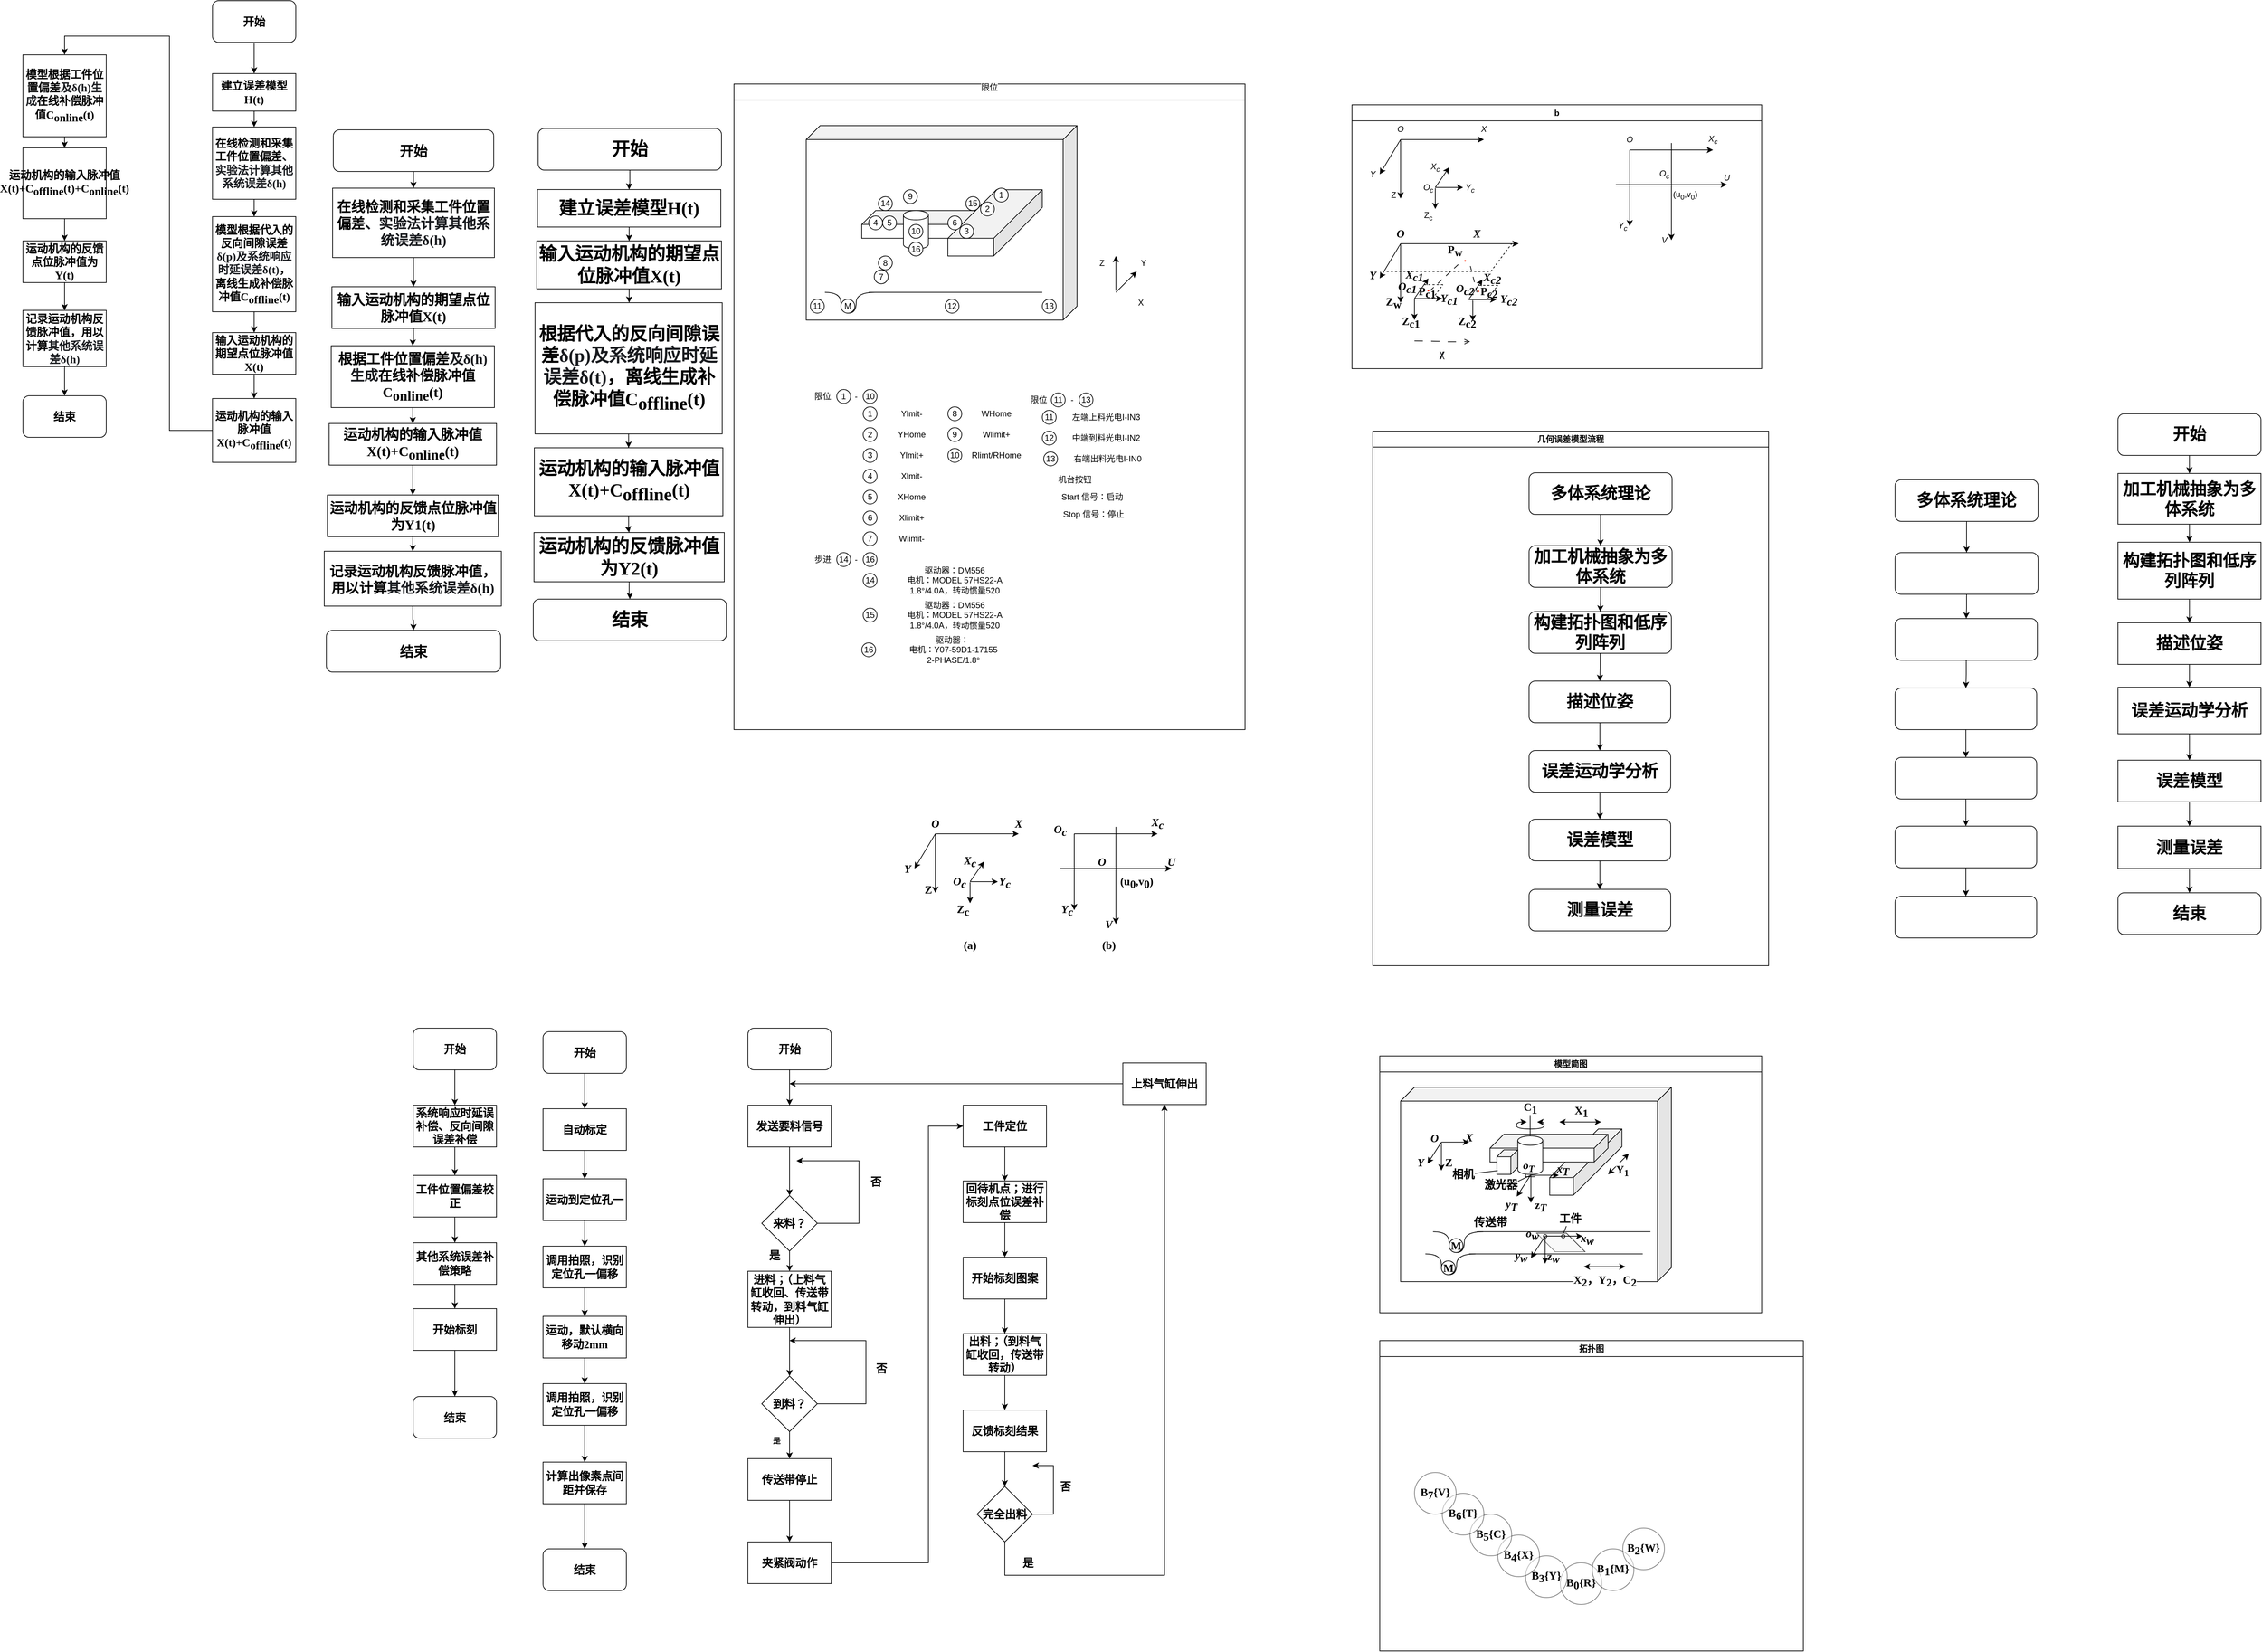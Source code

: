 <mxfile version="24.5.5" type="github">
  <diagram name="第 1 页" id="OOSJCIqJ-EwVnwM63ZJ6">
    <mxGraphModel dx="2457" dy="1070" grid="0" gridSize="10" guides="1" tooltips="1" connect="1" arrows="1" fold="1" page="0" pageScale="1" pageWidth="827" pageHeight="1169" math="0" shadow="0">
      <root>
        <mxCell id="0" />
        <mxCell id="1" parent="0" />
        <mxCell id="Xjq-Euk7-c84LHBLY0ZQ-1" value="&#xa;&lt;span style=&quot;color: rgb(0, 0, 0); font-family: Helvetica; font-size: 12px; font-style: normal; font-variant-ligatures: normal; font-variant-caps: normal; font-weight: 400; letter-spacing: normal; orphans: 2; text-align: center; text-indent: 0px; text-transform: none; widows: 2; word-spacing: 0px; -webkit-text-stroke-width: 0px; background-color: rgb(251, 251, 251); text-decoration-thickness: initial; text-decoration-style: initial; text-decoration-color: initial; float: none; display: inline !important;&quot;&gt;限位&lt;/span&gt;&#xa;&#xa;" style="swimlane;whiteSpace=wrap;html=1;" parent="1" vertex="1">
          <mxGeometry x="30" y="40" width="736" height="930" as="geometry" />
        </mxCell>
        <mxCell id="Xjq-Euk7-c84LHBLY0ZQ-2" value="" style="shape=cube;whiteSpace=wrap;html=1;boundedLbl=1;backgroundOutline=1;darkOpacity=0.05;darkOpacity2=0.1;direction=east;flipH=1;" parent="Xjq-Euk7-c84LHBLY0ZQ-1" vertex="1">
          <mxGeometry x="104" y="60" width="390" height="280" as="geometry" />
        </mxCell>
        <mxCell id="Xjq-Euk7-c84LHBLY0ZQ-3" value="" style="shape=cube;whiteSpace=wrap;html=1;boundedLbl=1;backgroundOutline=1;darkOpacity=0.05;darkOpacity2=0.1;flipV=0;flipH=1;" parent="Xjq-Euk7-c84LHBLY0ZQ-1" vertex="1">
          <mxGeometry x="184" y="182.28" width="170" height="40" as="geometry" />
        </mxCell>
        <mxCell id="Xjq-Euk7-c84LHBLY0ZQ-4" value="" style="shape=cube;whiteSpace=wrap;html=1;boundedLbl=1;backgroundOutline=1;darkOpacity=0.05;darkOpacity2=0.1;flipH=0;direction=west;flipV=1;rotation=0;size=70;" parent="Xjq-Euk7-c84LHBLY0ZQ-1" vertex="1">
          <mxGeometry x="308" y="152.28" width="136" height="95.43" as="geometry" />
        </mxCell>
        <mxCell id="Xjq-Euk7-c84LHBLY0ZQ-5" value="" style="shape=cylinder3;whiteSpace=wrap;html=1;boundedLbl=1;backgroundOutline=1;size=6.755;flipV=0;" parent="Xjq-Euk7-c84LHBLY0ZQ-1" vertex="1">
          <mxGeometry x="244" y="182.28" width="36" height="55.43" as="geometry" />
        </mxCell>
        <mxCell id="Xjq-Euk7-c84LHBLY0ZQ-6" value="1" style="ellipse;whiteSpace=wrap;html=1;aspect=fixed;" parent="Xjq-Euk7-c84LHBLY0ZQ-1" vertex="1">
          <mxGeometry x="375" y="150" width="20" height="20" as="geometry" />
        </mxCell>
        <mxCell id="Xjq-Euk7-c84LHBLY0ZQ-7" value="2" style="ellipse;whiteSpace=wrap;html=1;aspect=fixed;" parent="Xjq-Euk7-c84LHBLY0ZQ-1" vertex="1">
          <mxGeometry x="355" y="170" width="20" height="20" as="geometry" />
        </mxCell>
        <mxCell id="Xjq-Euk7-c84LHBLY0ZQ-8" value="3" style="ellipse;whiteSpace=wrap;html=1;aspect=fixed;" parent="Xjq-Euk7-c84LHBLY0ZQ-1" vertex="1">
          <mxGeometry x="325" y="202.28" width="20" height="20" as="geometry" />
        </mxCell>
        <mxCell id="Xjq-Euk7-c84LHBLY0ZQ-9" value="4" style="ellipse;whiteSpace=wrap;html=1;aspect=fixed;" parent="Xjq-Euk7-c84LHBLY0ZQ-1" vertex="1">
          <mxGeometry x="194" y="189.99" width="20" height="20" as="geometry" />
        </mxCell>
        <mxCell id="Xjq-Euk7-c84LHBLY0ZQ-10" value="5" style="ellipse;whiteSpace=wrap;html=1;aspect=fixed;" parent="Xjq-Euk7-c84LHBLY0ZQ-1" vertex="1">
          <mxGeometry x="214" y="190" width="20" height="20" as="geometry" />
        </mxCell>
        <mxCell id="Xjq-Euk7-c84LHBLY0ZQ-11" value="6" style="ellipse;whiteSpace=wrap;html=1;aspect=fixed;" parent="Xjq-Euk7-c84LHBLY0ZQ-1" vertex="1">
          <mxGeometry x="308" y="189.99" width="20" height="20" as="geometry" />
        </mxCell>
        <mxCell id="Xjq-Euk7-c84LHBLY0ZQ-12" value="7" style="ellipse;whiteSpace=wrap;html=1;aspect=fixed;" parent="Xjq-Euk7-c84LHBLY0ZQ-1" vertex="1">
          <mxGeometry x="202" y="267.71" width="20" height="20" as="geometry" />
        </mxCell>
        <mxCell id="Xjq-Euk7-c84LHBLY0ZQ-13" value="8" style="ellipse;whiteSpace=wrap;html=1;aspect=fixed;" parent="Xjq-Euk7-c84LHBLY0ZQ-1" vertex="1">
          <mxGeometry x="208" y="247.71" width="20" height="20" as="geometry" />
        </mxCell>
        <mxCell id="Xjq-Euk7-c84LHBLY0ZQ-14" value="9" style="ellipse;whiteSpace=wrap;html=1;aspect=fixed;" parent="Xjq-Euk7-c84LHBLY0ZQ-1" vertex="1">
          <mxGeometry x="244" y="152.28" width="20" height="20" as="geometry" />
        </mxCell>
        <mxCell id="Xjq-Euk7-c84LHBLY0ZQ-15" value="" style="group;rotation=180;" parent="Xjq-Euk7-c84LHBLY0ZQ-1" vertex="1" connectable="0">
          <mxGeometry x="190" y="570" width="370" height="40" as="geometry" />
        </mxCell>
        <mxCell id="Xjq-Euk7-c84LHBLY0ZQ-16" value="" style="endArrow=none;html=1;rounded=0;edgeStyle=orthogonalEdgeStyle;curved=1;" parent="Xjq-Euk7-c84LHBLY0ZQ-15" edge="1">
          <mxGeometry width="50" height="50" relative="1" as="geometry">
            <mxPoint x="-59.073" y="-270" as="sourcePoint" />
            <mxPoint x="13.122" y="-270" as="targetPoint" />
            <Array as="points">
              <mxPoint x="-36" y="-270" />
              <mxPoint x="-36" y="-240" />
              <mxPoint x="-14" y="-240" />
              <mxPoint x="-14" y="-270" />
            </Array>
          </mxGeometry>
        </mxCell>
        <mxCell id="Xjq-Euk7-c84LHBLY0ZQ-17" value="" style="endArrow=none;html=1;rounded=0;" parent="Xjq-Euk7-c84LHBLY0ZQ-1" edge="1">
          <mxGeometry width="50" height="50" relative="1" as="geometry">
            <mxPoint x="194.098" y="300" as="sourcePoint" />
            <mxPoint x="444" y="300" as="targetPoint" />
          </mxGeometry>
        </mxCell>
        <mxCell id="Xjq-Euk7-c84LHBLY0ZQ-18" value="M" style="ellipse;whiteSpace=wrap;html=1;aspect=fixed;" parent="Xjq-Euk7-c84LHBLY0ZQ-1" vertex="1">
          <mxGeometry x="154" y="310" width="20" height="20" as="geometry" />
        </mxCell>
        <mxCell id="Xjq-Euk7-c84LHBLY0ZQ-19" value="10" style="ellipse;whiteSpace=wrap;html=1;aspect=fixed;" parent="Xjq-Euk7-c84LHBLY0ZQ-1" vertex="1">
          <mxGeometry x="252" y="202.28" width="20" height="20" as="geometry" />
        </mxCell>
        <mxCell id="Xjq-Euk7-c84LHBLY0ZQ-20" value="1" style="ellipse;whiteSpace=wrap;html=1;aspect=fixed;" parent="Xjq-Euk7-c84LHBLY0ZQ-1" vertex="1">
          <mxGeometry x="186" y="465" width="20" height="20" as="geometry" />
        </mxCell>
        <mxCell id="Xjq-Euk7-c84LHBLY0ZQ-21" value="Ylmit-" style="text;html=1;strokeColor=none;fillColor=none;align=center;verticalAlign=middle;whiteSpace=wrap;rounded=0;" parent="Xjq-Euk7-c84LHBLY0ZQ-1" vertex="1">
          <mxGeometry x="226" y="460" width="60" height="30" as="geometry" />
        </mxCell>
        <mxCell id="Xjq-Euk7-c84LHBLY0ZQ-22" value="2" style="ellipse;whiteSpace=wrap;html=1;aspect=fixed;" parent="Xjq-Euk7-c84LHBLY0ZQ-1" vertex="1">
          <mxGeometry x="186" y="495" width="20" height="20" as="geometry" />
        </mxCell>
        <mxCell id="Xjq-Euk7-c84LHBLY0ZQ-23" value="YHome" style="text;html=1;strokeColor=none;fillColor=none;align=center;verticalAlign=middle;whiteSpace=wrap;rounded=0;" parent="Xjq-Euk7-c84LHBLY0ZQ-1" vertex="1">
          <mxGeometry x="226" y="490" width="60" height="30" as="geometry" />
        </mxCell>
        <mxCell id="Xjq-Euk7-c84LHBLY0ZQ-24" value="3" style="ellipse;whiteSpace=wrap;html=1;aspect=fixed;" parent="Xjq-Euk7-c84LHBLY0ZQ-1" vertex="1">
          <mxGeometry x="186" y="525" width="20" height="20" as="geometry" />
        </mxCell>
        <mxCell id="Xjq-Euk7-c84LHBLY0ZQ-25" value="Ylmit+" style="text;html=1;strokeColor=none;fillColor=none;align=center;verticalAlign=middle;whiteSpace=wrap;rounded=0;" parent="Xjq-Euk7-c84LHBLY0ZQ-1" vertex="1">
          <mxGeometry x="226" y="520" width="60" height="30" as="geometry" />
        </mxCell>
        <mxCell id="Xjq-Euk7-c84LHBLY0ZQ-26" value="4" style="ellipse;whiteSpace=wrap;html=1;aspect=fixed;" parent="Xjq-Euk7-c84LHBLY0ZQ-1" vertex="1">
          <mxGeometry x="186" y="555" width="20" height="20" as="geometry" />
        </mxCell>
        <mxCell id="Xjq-Euk7-c84LHBLY0ZQ-27" value="Xlmit-" style="text;html=1;strokeColor=none;fillColor=none;align=center;verticalAlign=middle;whiteSpace=wrap;rounded=0;" parent="Xjq-Euk7-c84LHBLY0ZQ-1" vertex="1">
          <mxGeometry x="226" y="550" width="60" height="30" as="geometry" />
        </mxCell>
        <mxCell id="Xjq-Euk7-c84LHBLY0ZQ-28" value="限位" style="text;html=1;strokeColor=none;fillColor=none;align=center;verticalAlign=middle;whiteSpace=wrap;rounded=0;" parent="Xjq-Euk7-c84LHBLY0ZQ-1" vertex="1">
          <mxGeometry x="98" y="435" width="60" height="30" as="geometry" />
        </mxCell>
        <mxCell id="Xjq-Euk7-c84LHBLY0ZQ-29" value="1" style="ellipse;whiteSpace=wrap;html=1;aspect=fixed;" parent="Xjq-Euk7-c84LHBLY0ZQ-1" vertex="1">
          <mxGeometry x="148" y="440" width="20" height="20" as="geometry" />
        </mxCell>
        <mxCell id="Xjq-Euk7-c84LHBLY0ZQ-30" value="-" style="text;html=1;strokeColor=none;fillColor=none;align=center;verticalAlign=middle;whiteSpace=wrap;rounded=0;" parent="Xjq-Euk7-c84LHBLY0ZQ-1" vertex="1">
          <mxGeometry x="146" y="435" width="60" height="30" as="geometry" />
        </mxCell>
        <mxCell id="Xjq-Euk7-c84LHBLY0ZQ-31" value="10" style="ellipse;whiteSpace=wrap;html=1;aspect=fixed;" parent="Xjq-Euk7-c84LHBLY0ZQ-1" vertex="1">
          <mxGeometry x="186" y="440" width="20" height="20" as="geometry" />
        </mxCell>
        <mxCell id="Xjq-Euk7-c84LHBLY0ZQ-32" value="5" style="ellipse;whiteSpace=wrap;html=1;aspect=fixed;" parent="Xjq-Euk7-c84LHBLY0ZQ-1" vertex="1">
          <mxGeometry x="186" y="585" width="20" height="20" as="geometry" />
        </mxCell>
        <mxCell id="Xjq-Euk7-c84LHBLY0ZQ-33" value="XHome" style="text;html=1;strokeColor=none;fillColor=none;align=center;verticalAlign=middle;whiteSpace=wrap;rounded=0;" parent="Xjq-Euk7-c84LHBLY0ZQ-1" vertex="1">
          <mxGeometry x="226" y="580" width="60" height="30" as="geometry" />
        </mxCell>
        <mxCell id="Xjq-Euk7-c84LHBLY0ZQ-34" value="6" style="ellipse;whiteSpace=wrap;html=1;aspect=fixed;" parent="Xjq-Euk7-c84LHBLY0ZQ-1" vertex="1">
          <mxGeometry x="186" y="615" width="20" height="20" as="geometry" />
        </mxCell>
        <mxCell id="Xjq-Euk7-c84LHBLY0ZQ-35" value="Xlimit+" style="text;html=1;strokeColor=none;fillColor=none;align=center;verticalAlign=middle;whiteSpace=wrap;rounded=0;" parent="Xjq-Euk7-c84LHBLY0ZQ-1" vertex="1">
          <mxGeometry x="226" y="610" width="60" height="30" as="geometry" />
        </mxCell>
        <mxCell id="Xjq-Euk7-c84LHBLY0ZQ-36" value="7" style="ellipse;whiteSpace=wrap;html=1;aspect=fixed;" parent="Xjq-Euk7-c84LHBLY0ZQ-1" vertex="1">
          <mxGeometry x="186" y="645" width="20" height="20" as="geometry" />
        </mxCell>
        <mxCell id="Xjq-Euk7-c84LHBLY0ZQ-37" value="Wlimit-" style="text;html=1;strokeColor=none;fillColor=none;align=center;verticalAlign=middle;whiteSpace=wrap;rounded=0;" parent="Xjq-Euk7-c84LHBLY0ZQ-1" vertex="1">
          <mxGeometry x="226" y="640" width="60" height="30" as="geometry" />
        </mxCell>
        <mxCell id="Xjq-Euk7-c84LHBLY0ZQ-38" value="8" style="ellipse;whiteSpace=wrap;html=1;aspect=fixed;" parent="Xjq-Euk7-c84LHBLY0ZQ-1" vertex="1">
          <mxGeometry x="308" y="465" width="20" height="20" as="geometry" />
        </mxCell>
        <mxCell id="Xjq-Euk7-c84LHBLY0ZQ-39" value="WHome" style="text;html=1;strokeColor=none;fillColor=none;align=center;verticalAlign=middle;whiteSpace=wrap;rounded=0;" parent="Xjq-Euk7-c84LHBLY0ZQ-1" vertex="1">
          <mxGeometry x="348" y="460" width="60" height="30" as="geometry" />
        </mxCell>
        <mxCell id="Xjq-Euk7-c84LHBLY0ZQ-40" value="" style="endArrow=classic;html=1;rounded=0;" parent="Xjq-Euk7-c84LHBLY0ZQ-1" edge="1">
          <mxGeometry width="50" height="50" relative="1" as="geometry">
            <mxPoint x="550" y="297.71" as="sourcePoint" />
            <mxPoint x="550" y="247.71" as="targetPoint" />
          </mxGeometry>
        </mxCell>
        <mxCell id="Xjq-Euk7-c84LHBLY0ZQ-41" value="" style="endArrow=classic;html=1;rounded=0;" parent="Xjq-Euk7-c84LHBLY0ZQ-1" edge="1">
          <mxGeometry width="50" height="50" relative="1" as="geometry">
            <mxPoint x="550" y="300" as="sourcePoint" />
            <mxPoint x="580" y="270" as="targetPoint" />
          </mxGeometry>
        </mxCell>
        <mxCell id="Xjq-Euk7-c84LHBLY0ZQ-42" value="X" style="text;html=1;strokeColor=none;fillColor=none;align=center;verticalAlign=middle;whiteSpace=wrap;rounded=0;" parent="Xjq-Euk7-c84LHBLY0ZQ-1" vertex="1">
          <mxGeometry x="556" y="300" width="60" height="30" as="geometry" />
        </mxCell>
        <mxCell id="Xjq-Euk7-c84LHBLY0ZQ-43" value="Y" style="text;html=1;strokeColor=none;fillColor=none;align=center;verticalAlign=middle;whiteSpace=wrap;rounded=0;" parent="Xjq-Euk7-c84LHBLY0ZQ-1" vertex="1">
          <mxGeometry x="560" y="242.71" width="60" height="30" as="geometry" />
        </mxCell>
        <mxCell id="Xjq-Euk7-c84LHBLY0ZQ-44" value="Z" style="text;html=1;strokeColor=none;fillColor=none;align=center;verticalAlign=middle;whiteSpace=wrap;rounded=0;" parent="Xjq-Euk7-c84LHBLY0ZQ-1" vertex="1">
          <mxGeometry x="500" y="242.71" width="60" height="30" as="geometry" />
        </mxCell>
        <mxCell id="Xjq-Euk7-c84LHBLY0ZQ-45" value="9" style="ellipse;whiteSpace=wrap;html=1;aspect=fixed;" parent="Xjq-Euk7-c84LHBLY0ZQ-1" vertex="1">
          <mxGeometry x="308" y="495" width="20" height="20" as="geometry" />
        </mxCell>
        <mxCell id="Xjq-Euk7-c84LHBLY0ZQ-46" value="Wlimit+" style="text;html=1;strokeColor=none;fillColor=none;align=center;verticalAlign=middle;whiteSpace=wrap;rounded=0;" parent="Xjq-Euk7-c84LHBLY0ZQ-1" vertex="1">
          <mxGeometry x="348" y="490" width="60" height="30" as="geometry" />
        </mxCell>
        <mxCell id="Xjq-Euk7-c84LHBLY0ZQ-47" value="10" style="ellipse;whiteSpace=wrap;html=1;aspect=fixed;" parent="Xjq-Euk7-c84LHBLY0ZQ-1" vertex="1">
          <mxGeometry x="308" y="525" width="20" height="20" as="geometry" />
        </mxCell>
        <mxCell id="Xjq-Euk7-c84LHBLY0ZQ-48" value="Rlimt/RHome" style="text;html=1;strokeColor=none;fillColor=none;align=center;verticalAlign=middle;whiteSpace=wrap;rounded=0;" parent="Xjq-Euk7-c84LHBLY0ZQ-1" vertex="1">
          <mxGeometry x="348" y="520" width="60" height="30" as="geometry" />
        </mxCell>
        <mxCell id="Xjq-Euk7-c84LHBLY0ZQ-49" value="限位" style="text;html=1;strokeColor=none;fillColor=none;align=center;verticalAlign=middle;whiteSpace=wrap;rounded=0;" parent="Xjq-Euk7-c84LHBLY0ZQ-1" vertex="1">
          <mxGeometry x="409" y="440" width="60" height="30" as="geometry" />
        </mxCell>
        <mxCell id="Xjq-Euk7-c84LHBLY0ZQ-50" value="-" style="text;html=1;strokeColor=none;fillColor=none;align=center;verticalAlign=middle;whiteSpace=wrap;rounded=0;" parent="Xjq-Euk7-c84LHBLY0ZQ-1" vertex="1">
          <mxGeometry x="457" y="440" width="60" height="30" as="geometry" />
        </mxCell>
        <mxCell id="Xjq-Euk7-c84LHBLY0ZQ-51" value="11" style="ellipse;whiteSpace=wrap;html=1;aspect=fixed;" parent="Xjq-Euk7-c84LHBLY0ZQ-1" vertex="1">
          <mxGeometry x="457" y="445" width="20" height="20" as="geometry" />
        </mxCell>
        <mxCell id="Xjq-Euk7-c84LHBLY0ZQ-52" value="13" style="ellipse;whiteSpace=wrap;html=1;aspect=fixed;" parent="Xjq-Euk7-c84LHBLY0ZQ-1" vertex="1">
          <mxGeometry x="497" y="445" width="20" height="20" as="geometry" />
        </mxCell>
        <mxCell id="Xjq-Euk7-c84LHBLY0ZQ-53" value="11" style="ellipse;whiteSpace=wrap;html=1;aspect=fixed;" parent="Xjq-Euk7-c84LHBLY0ZQ-1" vertex="1">
          <mxGeometry x="110" y="310" width="20" height="20" as="geometry" />
        </mxCell>
        <mxCell id="Xjq-Euk7-c84LHBLY0ZQ-54" value="12" style="ellipse;whiteSpace=wrap;html=1;aspect=fixed;" parent="Xjq-Euk7-c84LHBLY0ZQ-1" vertex="1">
          <mxGeometry x="304" y="310" width="20" height="20" as="geometry" />
        </mxCell>
        <mxCell id="Xjq-Euk7-c84LHBLY0ZQ-55" value="13" style="ellipse;whiteSpace=wrap;html=1;aspect=fixed;" parent="Xjq-Euk7-c84LHBLY0ZQ-1" vertex="1">
          <mxGeometry x="444" y="310" width="20" height="20" as="geometry" />
        </mxCell>
        <mxCell id="Xjq-Euk7-c84LHBLY0ZQ-56" value="11" style="ellipse;whiteSpace=wrap;html=1;aspect=fixed;" parent="Xjq-Euk7-c84LHBLY0ZQ-1" vertex="1">
          <mxGeometry x="444" y="470" width="20" height="20" as="geometry" />
        </mxCell>
        <mxCell id="Xjq-Euk7-c84LHBLY0ZQ-57" value="左端上料光电I-IN3" style="text;html=1;strokeColor=none;fillColor=none;align=center;verticalAlign=middle;whiteSpace=wrap;rounded=0;" parent="Xjq-Euk7-c84LHBLY0ZQ-1" vertex="1">
          <mxGeometry x="484" y="465" width="104" height="30" as="geometry" />
        </mxCell>
        <mxCell id="Xjq-Euk7-c84LHBLY0ZQ-58" value="12" style="ellipse;whiteSpace=wrap;html=1;aspect=fixed;" parent="Xjq-Euk7-c84LHBLY0ZQ-1" vertex="1">
          <mxGeometry x="444" y="500" width="20" height="20" as="geometry" />
        </mxCell>
        <mxCell id="Xjq-Euk7-c84LHBLY0ZQ-59" value="中端到料光电I-IN2" style="text;html=1;strokeColor=none;fillColor=none;align=center;verticalAlign=middle;whiteSpace=wrap;rounded=0;" parent="Xjq-Euk7-c84LHBLY0ZQ-1" vertex="1">
          <mxGeometry x="484" y="495" width="104" height="30" as="geometry" />
        </mxCell>
        <mxCell id="Xjq-Euk7-c84LHBLY0ZQ-60" value="13" style="ellipse;whiteSpace=wrap;html=1;aspect=fixed;" parent="Xjq-Euk7-c84LHBLY0ZQ-1" vertex="1">
          <mxGeometry x="446" y="530" width="20" height="20" as="geometry" />
        </mxCell>
        <mxCell id="Xjq-Euk7-c84LHBLY0ZQ-61" value="右端出料光电I-IN0" style="text;html=1;strokeColor=none;fillColor=none;align=center;verticalAlign=middle;whiteSpace=wrap;rounded=0;" parent="Xjq-Euk7-c84LHBLY0ZQ-1" vertex="1">
          <mxGeometry x="486" y="525" width="104" height="30" as="geometry" />
        </mxCell>
        <mxCell id="Xjq-Euk7-c84LHBLY0ZQ-62" value="机台按钮" style="text;html=1;strokeColor=none;fillColor=none;align=center;verticalAlign=middle;whiteSpace=wrap;rounded=0;" parent="Xjq-Euk7-c84LHBLY0ZQ-1" vertex="1">
          <mxGeometry x="439" y="555" width="104" height="30" as="geometry" />
        </mxCell>
        <mxCell id="Xjq-Euk7-c84LHBLY0ZQ-63" value="Start 信号：启动" style="text;html=1;strokeColor=none;fillColor=none;align=center;verticalAlign=middle;whiteSpace=wrap;rounded=0;" parent="Xjq-Euk7-c84LHBLY0ZQ-1" vertex="1">
          <mxGeometry x="464" y="580" width="104" height="30" as="geometry" />
        </mxCell>
        <mxCell id="Xjq-Euk7-c84LHBLY0ZQ-64" value="Stop 信号：停止" style="text;html=1;strokeColor=none;fillColor=none;align=center;verticalAlign=middle;whiteSpace=wrap;rounded=0;" parent="Xjq-Euk7-c84LHBLY0ZQ-1" vertex="1">
          <mxGeometry x="466" y="605" width="104" height="30" as="geometry" />
        </mxCell>
        <mxCell id="Xjq-Euk7-c84LHBLY0ZQ-65" value="14" style="ellipse;whiteSpace=wrap;html=1;aspect=fixed;" parent="Xjq-Euk7-c84LHBLY0ZQ-1" vertex="1">
          <mxGeometry x="208" y="162.28" width="20" height="20" as="geometry" />
        </mxCell>
        <mxCell id="Xjq-Euk7-c84LHBLY0ZQ-66" value="15" style="ellipse;whiteSpace=wrap;html=1;aspect=fixed;" parent="Xjq-Euk7-c84LHBLY0ZQ-1" vertex="1">
          <mxGeometry x="334" y="162.28" width="20" height="20" as="geometry" />
        </mxCell>
        <mxCell id="Xjq-Euk7-c84LHBLY0ZQ-67" value="16" style="ellipse;whiteSpace=wrap;html=1;aspect=fixed;" parent="Xjq-Euk7-c84LHBLY0ZQ-1" vertex="1">
          <mxGeometry x="252" y="227.71" width="20" height="20" as="geometry" />
        </mxCell>
        <mxCell id="Xjq-Euk7-c84LHBLY0ZQ-68" value="步进" style="text;html=1;strokeColor=none;fillColor=none;align=center;verticalAlign=middle;whiteSpace=wrap;rounded=0;" parent="Xjq-Euk7-c84LHBLY0ZQ-1" vertex="1">
          <mxGeometry x="98" y="670" width="60" height="30" as="geometry" />
        </mxCell>
        <mxCell id="Xjq-Euk7-c84LHBLY0ZQ-69" value="14" style="ellipse;whiteSpace=wrap;html=1;aspect=fixed;" parent="Xjq-Euk7-c84LHBLY0ZQ-1" vertex="1">
          <mxGeometry x="148" y="675" width="20" height="20" as="geometry" />
        </mxCell>
        <mxCell id="Xjq-Euk7-c84LHBLY0ZQ-70" value="-" style="text;html=1;strokeColor=none;fillColor=none;align=center;verticalAlign=middle;whiteSpace=wrap;rounded=0;" parent="Xjq-Euk7-c84LHBLY0ZQ-1" vertex="1">
          <mxGeometry x="146" y="670" width="60" height="30" as="geometry" />
        </mxCell>
        <mxCell id="Xjq-Euk7-c84LHBLY0ZQ-71" value="16" style="ellipse;whiteSpace=wrap;html=1;aspect=fixed;" parent="Xjq-Euk7-c84LHBLY0ZQ-1" vertex="1">
          <mxGeometry x="186" y="675" width="20" height="20" as="geometry" />
        </mxCell>
        <mxCell id="Xjq-Euk7-c84LHBLY0ZQ-72" value="14" style="ellipse;whiteSpace=wrap;html=1;aspect=fixed;" parent="Xjq-Euk7-c84LHBLY0ZQ-1" vertex="1">
          <mxGeometry x="186" y="705" width="20" height="20" as="geometry" />
        </mxCell>
        <mxCell id="Xjq-Euk7-c84LHBLY0ZQ-73" value="驱动器：DM556&lt;br&gt;电机：MODEL 57HS22-A&lt;br&gt;1.8°/4.0A，转动惯量520" style="text;html=1;strokeColor=none;fillColor=none;align=center;verticalAlign=middle;whiteSpace=wrap;rounded=0;" parent="Xjq-Euk7-c84LHBLY0ZQ-1" vertex="1">
          <mxGeometry x="226" y="700" width="184" height="30" as="geometry" />
        </mxCell>
        <mxCell id="Xjq-Euk7-c84LHBLY0ZQ-74" value="15" style="ellipse;whiteSpace=wrap;html=1;aspect=fixed;" parent="Xjq-Euk7-c84LHBLY0ZQ-1" vertex="1">
          <mxGeometry x="186" y="755" width="20" height="20" as="geometry" />
        </mxCell>
        <mxCell id="Xjq-Euk7-c84LHBLY0ZQ-75" value="驱动器：DM556&lt;br&gt;电机：MODEL 57HS22-A&lt;br&gt;1.8°/4.0A，转动惯量520" style="text;html=1;strokeColor=none;fillColor=none;align=center;verticalAlign=middle;whiteSpace=wrap;rounded=0;" parent="Xjq-Euk7-c84LHBLY0ZQ-1" vertex="1">
          <mxGeometry x="226" y="750" width="184" height="30" as="geometry" />
        </mxCell>
        <mxCell id="Xjq-Euk7-c84LHBLY0ZQ-76" value="16" style="ellipse;whiteSpace=wrap;html=1;aspect=fixed;" parent="Xjq-Euk7-c84LHBLY0ZQ-1" vertex="1">
          <mxGeometry x="184" y="805" width="20" height="20" as="geometry" />
        </mxCell>
        <mxCell id="Xjq-Euk7-c84LHBLY0ZQ-77" value="驱动器：&amp;nbsp;&lt;br&gt;电机：Y07-59D1-17155&lt;br&gt;2-PHASE/1.8°" style="text;html=1;strokeColor=none;fillColor=none;align=center;verticalAlign=middle;whiteSpace=wrap;rounded=0;" parent="Xjq-Euk7-c84LHBLY0ZQ-1" vertex="1">
          <mxGeometry x="224" y="800" width="184" height="30" as="geometry" />
        </mxCell>
        <mxCell id="Xjq-Euk7-c84LHBLY0ZQ-78" value="b" style="swimlane;whiteSpace=wrap;html=1;" parent="1" vertex="1">
          <mxGeometry x="920" y="70" width="590" height="380" as="geometry" />
        </mxCell>
        <mxCell id="Xjq-Euk7-c84LHBLY0ZQ-79" value="" style="endArrow=classic;html=1;rounded=0;" parent="Xjq-Euk7-c84LHBLY0ZQ-78" edge="1">
          <mxGeometry width="50" height="50" relative="1" as="geometry">
            <mxPoint x="70" y="50" as="sourcePoint" />
            <mxPoint x="190" y="50" as="targetPoint" />
          </mxGeometry>
        </mxCell>
        <mxCell id="Xjq-Euk7-c84LHBLY0ZQ-80" value="" style="endArrow=classic;html=1;rounded=0;" parent="Xjq-Euk7-c84LHBLY0ZQ-78" edge="1">
          <mxGeometry width="50" height="50" relative="1" as="geometry">
            <mxPoint x="70" y="50" as="sourcePoint" />
            <mxPoint x="40" y="100" as="targetPoint" />
          </mxGeometry>
        </mxCell>
        <mxCell id="Xjq-Euk7-c84LHBLY0ZQ-81" value="" style="endArrow=classic;html=1;rounded=0;" parent="Xjq-Euk7-c84LHBLY0ZQ-78" edge="1">
          <mxGeometry width="50" height="50" relative="1" as="geometry">
            <mxPoint x="120" y="119" as="sourcePoint" />
            <mxPoint x="140" y="90" as="targetPoint" />
          </mxGeometry>
        </mxCell>
        <mxCell id="Xjq-Euk7-c84LHBLY0ZQ-82" value="" style="endArrow=classic;html=1;rounded=0;" parent="Xjq-Euk7-c84LHBLY0ZQ-78" edge="1">
          <mxGeometry width="50" height="50" relative="1" as="geometry">
            <mxPoint x="120" y="119" as="sourcePoint" />
            <mxPoint x="160" y="119" as="targetPoint" />
          </mxGeometry>
        </mxCell>
        <mxCell id="Xjq-Euk7-c84LHBLY0ZQ-83" value="" style="endArrow=classic;html=1;rounded=0;" parent="Xjq-Euk7-c84LHBLY0ZQ-78" edge="1">
          <mxGeometry width="50" height="50" relative="1" as="geometry">
            <mxPoint x="400" y="65" as="sourcePoint" />
            <mxPoint x="520" y="65" as="targetPoint" />
          </mxGeometry>
        </mxCell>
        <mxCell id="Xjq-Euk7-c84LHBLY0ZQ-84" value="&lt;p class=&quot;MsoNormal&quot;&gt;&lt;i&gt;O&lt;/i&gt;&lt;/p&gt;" style="text;html=1;strokeColor=none;fillColor=none;align=center;verticalAlign=middle;whiteSpace=wrap;rounded=0;" parent="Xjq-Euk7-c84LHBLY0ZQ-78" vertex="1">
          <mxGeometry x="40" y="20" width="60" height="30" as="geometry" />
        </mxCell>
        <mxCell id="Xjq-Euk7-c84LHBLY0ZQ-85" value="&lt;i&gt;X&lt;/i&gt;" style="text;html=1;strokeColor=none;fillColor=none;align=center;verticalAlign=middle;whiteSpace=wrap;rounded=0;" parent="Xjq-Euk7-c84LHBLY0ZQ-78" vertex="1">
          <mxGeometry x="160" y="20" width="60" height="30" as="geometry" />
        </mxCell>
        <mxCell id="Xjq-Euk7-c84LHBLY0ZQ-86" value="&lt;i&gt;Y&lt;/i&gt;" style="text;html=1;strokeColor=none;fillColor=none;align=center;verticalAlign=middle;whiteSpace=wrap;rounded=0;" parent="Xjq-Euk7-c84LHBLY0ZQ-78" vertex="1">
          <mxGeometry y="85" width="60" height="30" as="geometry" />
        </mxCell>
        <mxCell id="Xjq-Euk7-c84LHBLY0ZQ-87" value="&lt;i&gt;O&lt;sub&gt;c&lt;/sub&gt;&lt;/i&gt;" style="text;html=1;strokeColor=none;fillColor=none;align=center;verticalAlign=middle;whiteSpace=wrap;rounded=0;" parent="Xjq-Euk7-c84LHBLY0ZQ-78" vertex="1">
          <mxGeometry x="80" y="105" width="60" height="30" as="geometry" />
        </mxCell>
        <mxCell id="Xjq-Euk7-c84LHBLY0ZQ-88" value="" style="endArrow=classic;html=1;rounded=0;" parent="Xjq-Euk7-c84LHBLY0ZQ-78" edge="1">
          <mxGeometry width="50" height="50" relative="1" as="geometry">
            <mxPoint x="400" y="65" as="sourcePoint" />
            <mxPoint x="400" y="175" as="targetPoint" />
          </mxGeometry>
        </mxCell>
        <mxCell id="Xjq-Euk7-c84LHBLY0ZQ-89" value="&lt;i&gt;O&lt;/i&gt;" style="text;html=1;strokeColor=none;fillColor=none;align=center;verticalAlign=middle;whiteSpace=wrap;rounded=0;" parent="Xjq-Euk7-c84LHBLY0ZQ-78" vertex="1">
          <mxGeometry x="370" y="35" width="60" height="30" as="geometry" />
        </mxCell>
        <mxCell id="Xjq-Euk7-c84LHBLY0ZQ-90" value="&lt;i&gt;U&lt;/i&gt;" style="text;html=1;strokeColor=none;fillColor=none;align=center;verticalAlign=middle;whiteSpace=wrap;rounded=0;" parent="Xjq-Euk7-c84LHBLY0ZQ-78" vertex="1">
          <mxGeometry x="510" y="90" width="60" height="30" as="geometry" />
        </mxCell>
        <mxCell id="Xjq-Euk7-c84LHBLY0ZQ-91" value="&lt;i&gt;V&lt;/i&gt;" style="text;html=1;strokeColor=none;fillColor=none;align=center;verticalAlign=middle;whiteSpace=wrap;rounded=0;" parent="Xjq-Euk7-c84LHBLY0ZQ-78" vertex="1">
          <mxGeometry x="420" y="180" width="60" height="30" as="geometry" />
        </mxCell>
        <mxCell id="Xjq-Euk7-c84LHBLY0ZQ-92" value="" style="endArrow=classic;html=1;rounded=0;" parent="Xjq-Euk7-c84LHBLY0ZQ-78" edge="1">
          <mxGeometry width="50" height="50" relative="1" as="geometry">
            <mxPoint x="380" y="115" as="sourcePoint" />
            <mxPoint x="540" y="115" as="targetPoint" />
          </mxGeometry>
        </mxCell>
        <mxCell id="Xjq-Euk7-c84LHBLY0ZQ-93" value="" style="endArrow=classic;html=1;rounded=0;" parent="Xjq-Euk7-c84LHBLY0ZQ-78" edge="1">
          <mxGeometry width="50" height="50" relative="1" as="geometry">
            <mxPoint x="460" y="55" as="sourcePoint" />
            <mxPoint x="460" y="195" as="targetPoint" />
          </mxGeometry>
        </mxCell>
        <mxCell id="Xjq-Euk7-c84LHBLY0ZQ-94" value="&lt;i&gt;X&lt;sub&gt;c&lt;/sub&gt;&lt;/i&gt;" style="text;html=1;strokeColor=none;fillColor=none;align=center;verticalAlign=middle;whiteSpace=wrap;rounded=0;" parent="Xjq-Euk7-c84LHBLY0ZQ-78" vertex="1">
          <mxGeometry x="490" y="35" width="60" height="30" as="geometry" />
        </mxCell>
        <mxCell id="Xjq-Euk7-c84LHBLY0ZQ-95" value="&lt;i&gt;Y&lt;sub&gt;c&lt;/sub&gt;&lt;/i&gt;" style="text;html=1;strokeColor=none;fillColor=none;align=center;verticalAlign=middle;whiteSpace=wrap;rounded=0;" parent="Xjq-Euk7-c84LHBLY0ZQ-78" vertex="1">
          <mxGeometry x="360" y="160" width="60" height="30" as="geometry" />
        </mxCell>
        <mxCell id="Xjq-Euk7-c84LHBLY0ZQ-96" value="&lt;i&gt;O&lt;sub&gt;c&lt;/sub&gt;&lt;/i&gt;" style="text;html=1;strokeColor=none;fillColor=none;align=center;verticalAlign=middle;whiteSpace=wrap;rounded=0;" parent="Xjq-Euk7-c84LHBLY0ZQ-78" vertex="1">
          <mxGeometry x="420" y="85" width="60" height="30" as="geometry" />
        </mxCell>
        <mxCell id="Xjq-Euk7-c84LHBLY0ZQ-97" value="(u&lt;sub&gt;0&lt;/sub&gt;,v&lt;sub&gt;0&lt;/sub&gt;)" style="text;html=1;strokeColor=none;fillColor=none;align=center;verticalAlign=middle;whiteSpace=wrap;rounded=0;" parent="Xjq-Euk7-c84LHBLY0ZQ-78" vertex="1">
          <mxGeometry x="450" y="115" width="60" height="30" as="geometry" />
        </mxCell>
        <mxCell id="Xjq-Euk7-c84LHBLY0ZQ-98" value="&lt;i&gt;Y&lt;sub&gt;c&lt;/sub&gt;&lt;/i&gt;" style="text;html=1;strokeColor=none;fillColor=none;align=center;verticalAlign=middle;whiteSpace=wrap;rounded=0;" parent="Xjq-Euk7-c84LHBLY0ZQ-78" vertex="1">
          <mxGeometry x="140" y="105" width="60" height="30" as="geometry" />
        </mxCell>
        <mxCell id="Xjq-Euk7-c84LHBLY0ZQ-99" value="&lt;i&gt;X&lt;sub&gt;c&lt;/sub&gt;&lt;/i&gt;" style="text;html=1;strokeColor=none;fillColor=none;align=center;verticalAlign=middle;whiteSpace=wrap;rounded=0;" parent="Xjq-Euk7-c84LHBLY0ZQ-78" vertex="1">
          <mxGeometry x="90" y="75" width="60" height="30" as="geometry" />
        </mxCell>
        <mxCell id="Xjq-Euk7-c84LHBLY0ZQ-100" value="" style="endArrow=classic;html=1;rounded=0;exitX=0.5;exitY=1;exitDx=0;exitDy=0;" parent="Xjq-Euk7-c84LHBLY0ZQ-78" source="Xjq-Euk7-c84LHBLY0ZQ-84" edge="1">
          <mxGeometry width="50" height="50" relative="1" as="geometry">
            <mxPoint x="70" y="185" as="sourcePoint" />
            <mxPoint x="70" y="135" as="targetPoint" />
          </mxGeometry>
        </mxCell>
        <mxCell id="Xjq-Euk7-c84LHBLY0ZQ-101" value="" style="endArrow=classic;html=1;rounded=0;" parent="Xjq-Euk7-c84LHBLY0ZQ-78" edge="1">
          <mxGeometry width="50" height="50" relative="1" as="geometry">
            <mxPoint x="120" y="120" as="sourcePoint" />
            <mxPoint x="120" y="150" as="targetPoint" />
          </mxGeometry>
        </mxCell>
        <mxCell id="Xjq-Euk7-c84LHBLY0ZQ-102" value="Z&lt;sub&gt;c&lt;/sub&gt;" style="text;html=1;strokeColor=none;fillColor=none;align=center;verticalAlign=middle;whiteSpace=wrap;rounded=0;" parent="Xjq-Euk7-c84LHBLY0ZQ-78" vertex="1">
          <mxGeometry x="80" y="145" width="60" height="30" as="geometry" />
        </mxCell>
        <mxCell id="Xjq-Euk7-c84LHBLY0ZQ-103" value="Z" style="text;html=1;strokeColor=none;fillColor=none;align=center;verticalAlign=middle;whiteSpace=wrap;rounded=0;" parent="Xjq-Euk7-c84LHBLY0ZQ-78" vertex="1">
          <mxGeometry x="30" y="115" width="60" height="30" as="geometry" />
        </mxCell>
        <mxCell id="Xjq-Euk7-c84LHBLY0ZQ-104" value="" style="endArrow=classic;html=1;rounded=0;fontSize=16;fontStyle=1;fontFamily=宋体;" parent="Xjq-Euk7-c84LHBLY0ZQ-78" edge="1">
          <mxGeometry width="50" height="50" relative="1" as="geometry">
            <mxPoint x="70" y="200" as="sourcePoint" />
            <mxPoint x="240" y="200" as="targetPoint" />
          </mxGeometry>
        </mxCell>
        <mxCell id="Xjq-Euk7-c84LHBLY0ZQ-105" value="" style="endArrow=classic;html=1;rounded=0;fontSize=16;fontStyle=1;fontFamily=宋体;" parent="Xjq-Euk7-c84LHBLY0ZQ-78" edge="1">
          <mxGeometry width="50" height="50" relative="1" as="geometry">
            <mxPoint x="70" y="200" as="sourcePoint" />
            <mxPoint x="40" y="250" as="targetPoint" />
          </mxGeometry>
        </mxCell>
        <mxCell id="Xjq-Euk7-c84LHBLY0ZQ-106" value="" style="endArrow=classic;html=1;rounded=0;fontSize=16;fontStyle=1;fontFamily=宋体;" parent="Xjq-Euk7-c84LHBLY0ZQ-78" edge="1">
          <mxGeometry width="50" height="50" relative="1" as="geometry">
            <mxPoint x="90" y="279" as="sourcePoint" />
            <mxPoint x="110" y="250" as="targetPoint" />
          </mxGeometry>
        </mxCell>
        <mxCell id="Xjq-Euk7-c84LHBLY0ZQ-107" value="" style="endArrow=classic;html=1;rounded=0;fontSize=16;fontStyle=1;fontFamily=宋体;" parent="Xjq-Euk7-c84LHBLY0ZQ-78" edge="1">
          <mxGeometry width="50" height="50" relative="1" as="geometry">
            <mxPoint x="90" y="279" as="sourcePoint" />
            <mxPoint x="130" y="279" as="targetPoint" />
          </mxGeometry>
        </mxCell>
        <mxCell id="Xjq-Euk7-c84LHBLY0ZQ-108" value="&lt;p style=&quot;font-size: 16px;&quot; class=&quot;MsoNormal&quot;&gt;&lt;i style=&quot;font-size: 16px;&quot;&gt;O&lt;/i&gt;&lt;/p&gt;" style="text;html=1;strokeColor=none;fillColor=none;align=center;verticalAlign=middle;whiteSpace=wrap;rounded=0;fontSize=16;fontStyle=1;fontFamily=宋体;" parent="Xjq-Euk7-c84LHBLY0ZQ-78" vertex="1">
          <mxGeometry x="40" y="170" width="60" height="30" as="geometry" />
        </mxCell>
        <mxCell id="Xjq-Euk7-c84LHBLY0ZQ-109" value="&lt;i style=&quot;font-size: 16px;&quot;&gt;X&lt;/i&gt;" style="text;html=1;strokeColor=none;fillColor=none;align=center;verticalAlign=middle;whiteSpace=wrap;rounded=0;fontSize=16;fontStyle=1;fontFamily=宋体;" parent="Xjq-Euk7-c84LHBLY0ZQ-78" vertex="1">
          <mxGeometry x="150" y="170" width="60" height="30" as="geometry" />
        </mxCell>
        <mxCell id="Xjq-Euk7-c84LHBLY0ZQ-110" value="&lt;i style=&quot;font-size: 16px;&quot;&gt;Y&lt;/i&gt;" style="text;html=1;strokeColor=none;fillColor=none;align=center;verticalAlign=middle;whiteSpace=wrap;rounded=0;fontSize=16;fontStyle=1;fontFamily=宋体;" parent="Xjq-Euk7-c84LHBLY0ZQ-78" vertex="1">
          <mxGeometry y="230" width="60" height="30" as="geometry" />
        </mxCell>
        <mxCell id="Xjq-Euk7-c84LHBLY0ZQ-111" value="&lt;i style=&quot;font-size: 16px;&quot;&gt;O&lt;sub style=&quot;font-size: 16px;&quot;&gt;c1&lt;/sub&gt;&lt;/i&gt;" style="text;html=1;strokeColor=none;fillColor=none;align=center;verticalAlign=middle;whiteSpace=wrap;rounded=0;fontSize=16;fontStyle=1;fontFamily=宋体;" parent="Xjq-Euk7-c84LHBLY0ZQ-78" vertex="1">
          <mxGeometry x="70" y="255" width="20" height="15" as="geometry" />
        </mxCell>
        <mxCell id="Xjq-Euk7-c84LHBLY0ZQ-112" value="&lt;i style=&quot;font-size: 16px;&quot;&gt;Y&lt;sub style=&quot;font-size: 16px;&quot;&gt;c1&lt;/sub&gt;&lt;/i&gt;" style="text;html=1;strokeColor=none;fillColor=none;align=center;verticalAlign=middle;whiteSpace=wrap;rounded=0;fontSize=16;fontStyle=1;fontFamily=宋体;" parent="Xjq-Euk7-c84LHBLY0ZQ-78" vertex="1">
          <mxGeometry x="130" y="272.5" width="20" height="15" as="geometry" />
        </mxCell>
        <mxCell id="Xjq-Euk7-c84LHBLY0ZQ-113" value="&lt;i style=&quot;font-size: 16px;&quot;&gt;X&lt;sub style=&quot;font-size: 16px;&quot;&gt;c1&lt;/sub&gt;&lt;/i&gt;" style="text;html=1;strokeColor=none;fillColor=none;align=center;verticalAlign=middle;whiteSpace=wrap;rounded=0;fontSize=16;fontStyle=1;fontFamily=宋体;" parent="Xjq-Euk7-c84LHBLY0ZQ-78" vertex="1">
          <mxGeometry x="80" y="238.5" width="20" height="15" as="geometry" />
        </mxCell>
        <mxCell id="Xjq-Euk7-c84LHBLY0ZQ-114" value="" style="endArrow=classic;html=1;rounded=0;exitX=0.5;exitY=1;exitDx=0;exitDy=0;fontSize=16;fontStyle=1;fontFamily=宋体;" parent="Xjq-Euk7-c84LHBLY0ZQ-78" source="Xjq-Euk7-c84LHBLY0ZQ-108" edge="1">
          <mxGeometry width="50" height="50" relative="1" as="geometry">
            <mxPoint x="70" y="335" as="sourcePoint" />
            <mxPoint x="70" y="285" as="targetPoint" />
          </mxGeometry>
        </mxCell>
        <mxCell id="Xjq-Euk7-c84LHBLY0ZQ-115" value="" style="endArrow=classic;html=1;rounded=0;fontSize=16;fontStyle=1;fontFamily=宋体;" parent="Xjq-Euk7-c84LHBLY0ZQ-78" edge="1">
          <mxGeometry width="50" height="50" relative="1" as="geometry">
            <mxPoint x="90" y="280" as="sourcePoint" />
            <mxPoint x="90" y="310" as="targetPoint" />
          </mxGeometry>
        </mxCell>
        <mxCell id="Xjq-Euk7-c84LHBLY0ZQ-116" value="Z&lt;sub style=&quot;font-size: 16px;&quot;&gt;c1&lt;/sub&gt;" style="text;html=1;strokeColor=none;fillColor=none;align=center;verticalAlign=middle;whiteSpace=wrap;rounded=0;fontSize=16;fontStyle=1;fontFamily=宋体;" parent="Xjq-Euk7-c84LHBLY0ZQ-78" vertex="1">
          <mxGeometry x="70" y="300.25" width="30" height="25" as="geometry" />
        </mxCell>
        <mxCell id="Xjq-Euk7-c84LHBLY0ZQ-117" value="Z&lt;sub style=&quot;font-size: 16px;&quot;&gt;w&lt;/sub&gt;" style="text;html=1;strokeColor=none;fillColor=none;align=center;verticalAlign=middle;whiteSpace=wrap;rounded=0;fontSize=16;fontStyle=1;fontFamily=宋体;" parent="Xjq-Euk7-c84LHBLY0ZQ-78" vertex="1">
          <mxGeometry x="50" y="275" width="20" height="20" as="geometry" />
        </mxCell>
        <mxCell id="Xjq-Euk7-c84LHBLY0ZQ-118" value="" style="endArrow=classic;html=1;rounded=0;fontSize=16;fontStyle=1;fontFamily=宋体;" parent="Xjq-Euk7-c84LHBLY0ZQ-78" edge="1">
          <mxGeometry width="50" height="50" relative="1" as="geometry">
            <mxPoint x="168" y="280.5" as="sourcePoint" />
            <mxPoint x="188" y="251.5" as="targetPoint" />
          </mxGeometry>
        </mxCell>
        <mxCell id="Xjq-Euk7-c84LHBLY0ZQ-119" value="" style="endArrow=classic;html=1;rounded=0;fontSize=16;fontStyle=1;fontFamily=宋体;" parent="Xjq-Euk7-c84LHBLY0ZQ-78" edge="1">
          <mxGeometry width="50" height="50" relative="1" as="geometry">
            <mxPoint x="168" y="280.5" as="sourcePoint" />
            <mxPoint x="208" y="280.5" as="targetPoint" />
          </mxGeometry>
        </mxCell>
        <mxCell id="Xjq-Euk7-c84LHBLY0ZQ-120" value="&lt;i style=&quot;font-size: 16px;&quot;&gt;O&lt;sub style=&quot;font-size: 16px;&quot;&gt;c2&lt;/sub&gt;&lt;/i&gt;" style="text;html=1;strokeColor=none;fillColor=none;align=center;verticalAlign=middle;whiteSpace=wrap;rounded=0;fontSize=16;fontStyle=1;fontFamily=宋体;" parent="Xjq-Euk7-c84LHBLY0ZQ-78" vertex="1">
          <mxGeometry x="153" y="260" width="20" height="12.5" as="geometry" />
        </mxCell>
        <mxCell id="Xjq-Euk7-c84LHBLY0ZQ-121" value="&lt;i style=&quot;font-size: 16px;&quot;&gt;Y&lt;sub style=&quot;font-size: 16px;&quot;&gt;c2&lt;/sub&gt;&lt;/i&gt;" style="text;html=1;strokeColor=none;fillColor=none;align=center;verticalAlign=middle;whiteSpace=wrap;rounded=0;fontSize=16;fontStyle=1;fontFamily=宋体;" parent="Xjq-Euk7-c84LHBLY0ZQ-78" vertex="1">
          <mxGeometry x="216" y="275" width="20" height="12.5" as="geometry" />
        </mxCell>
        <mxCell id="Xjq-Euk7-c84LHBLY0ZQ-122" value="&lt;i style=&quot;font-size: 16px;&quot;&gt;X&lt;sub style=&quot;font-size: 16px;&quot;&gt;c2&lt;/sub&gt;&lt;/i&gt;" style="text;html=1;strokeColor=none;fillColor=none;align=center;verticalAlign=middle;whiteSpace=wrap;rounded=0;fontSize=16;fontStyle=1;fontFamily=宋体;" parent="Xjq-Euk7-c84LHBLY0ZQ-78" vertex="1">
          <mxGeometry x="192" y="238.5" width="20" height="22.5" as="geometry" />
        </mxCell>
        <mxCell id="Xjq-Euk7-c84LHBLY0ZQ-123" value="" style="endArrow=classic;html=1;rounded=0;fontSize=16;fontStyle=1;fontFamily=宋体;" parent="Xjq-Euk7-c84LHBLY0ZQ-78" edge="1">
          <mxGeometry width="50" height="50" relative="1" as="geometry">
            <mxPoint x="174" y="281.5" as="sourcePoint" />
            <mxPoint x="174" y="311.5" as="targetPoint" />
          </mxGeometry>
        </mxCell>
        <mxCell id="Xjq-Euk7-c84LHBLY0ZQ-124" value="Z&lt;sub style=&quot;font-size: 16px;&quot;&gt;c2&lt;/sub&gt;" style="text;html=1;strokeColor=none;fillColor=none;align=center;verticalAlign=middle;whiteSpace=wrap;rounded=0;fontSize=16;fontStyle=1;fontFamily=宋体;" parent="Xjq-Euk7-c84LHBLY0ZQ-78" vertex="1">
          <mxGeometry x="156" y="306.5" width="20" height="12.5" as="geometry" />
        </mxCell>
        <mxCell id="Xjq-Euk7-c84LHBLY0ZQ-125" value="" style="endArrow=none;dashed=1;html=1;rounded=0;fontSize=16;fontStyle=1;fontFamily=宋体;" parent="Xjq-Euk7-c84LHBLY0ZQ-78" edge="1">
          <mxGeometry width="50" height="50" relative="1" as="geometry">
            <mxPoint x="200" y="240" as="sourcePoint" />
            <mxPoint x="230" y="200" as="targetPoint" />
          </mxGeometry>
        </mxCell>
        <mxCell id="Xjq-Euk7-c84LHBLY0ZQ-126" value="" style="endArrow=none;dashed=1;html=1;rounded=0;fontSize=16;fontStyle=1;fontFamily=宋体;" parent="Xjq-Euk7-c84LHBLY0ZQ-78" edge="1">
          <mxGeometry width="50" height="50" relative="1" as="geometry">
            <mxPoint x="50" y="240" as="sourcePoint" />
            <mxPoint x="200" y="240" as="targetPoint" />
          </mxGeometry>
        </mxCell>
        <mxCell id="Xjq-Euk7-c84LHBLY0ZQ-127" value="" style="endArrow=none;html=1;rounded=0;dashed=1;fontSize=16;fontStyle=1;fontFamily=宋体;" parent="Xjq-Euk7-c84LHBLY0ZQ-78" edge="1">
          <mxGeometry width="50" height="50" relative="1" as="geometry">
            <mxPoint x="131" y="259" as="sourcePoint" />
            <mxPoint x="101" y="259" as="targetPoint" />
          </mxGeometry>
        </mxCell>
        <mxCell id="Xjq-Euk7-c84LHBLY0ZQ-128" value="" style="endArrow=none;dashed=1;html=1;rounded=0;fontSize=16;fontStyle=1;fontFamily=宋体;" parent="Xjq-Euk7-c84LHBLY0ZQ-78" edge="1">
          <mxGeometry width="50" height="50" relative="1" as="geometry">
            <mxPoint x="116" y="279" as="sourcePoint" />
            <mxPoint x="131" y="259" as="targetPoint" />
          </mxGeometry>
        </mxCell>
        <mxCell id="Xjq-Euk7-c84LHBLY0ZQ-129" value="" style="endArrow=none;html=1;rounded=0;dashed=1;fontSize=16;fontStyle=1;fontFamily=宋体;" parent="Xjq-Euk7-c84LHBLY0ZQ-78" edge="1">
          <mxGeometry width="50" height="50" relative="1" as="geometry">
            <mxPoint x="210" y="260" as="sourcePoint" />
            <mxPoint x="180" y="260" as="targetPoint" />
          </mxGeometry>
        </mxCell>
        <mxCell id="Xjq-Euk7-c84LHBLY0ZQ-130" value="" style="endArrow=none;dashed=1;html=1;rounded=0;fontSize=16;fontStyle=1;fontFamily=宋体;" parent="Xjq-Euk7-c84LHBLY0ZQ-78" edge="1">
          <mxGeometry width="50" height="50" relative="1" as="geometry">
            <mxPoint x="195" y="280" as="sourcePoint" />
            <mxPoint x="210" y="260" as="targetPoint" />
          </mxGeometry>
        </mxCell>
        <mxCell id="Xjq-Euk7-c84LHBLY0ZQ-131" value="&lt;font style=&quot;font-size: 16px;&quot; color=&quot;#ff3d1f&quot;&gt;.&lt;/font&gt;" style="text;html=1;strokeColor=none;fillColor=none;align=center;verticalAlign=middle;whiteSpace=wrap;rounded=0;fontSize=16;fontStyle=1;fontFamily=宋体;" parent="Xjq-Euk7-c84LHBLY0ZQ-78" vertex="1">
          <mxGeometry x="153" y="210" width="20" height="20" as="geometry" />
        </mxCell>
        <mxCell id="Xjq-Euk7-c84LHBLY0ZQ-132" value="P&lt;sub style=&quot;font-size: 16px;&quot;&gt;w&lt;/sub&gt;" style="text;html=1;strokeColor=none;fillColor=none;align=center;verticalAlign=middle;whiteSpace=wrap;rounded=0;fontSize=16;fontStyle=1;fontFamily=宋体;" parent="Xjq-Euk7-c84LHBLY0ZQ-78" vertex="1">
          <mxGeometry x="140" y="200" width="17" height="20" as="geometry" />
        </mxCell>
        <mxCell id="Xjq-Euk7-c84LHBLY0ZQ-133" value="" style="endArrow=none;html=1;rounded=0;dashed=1;dashPattern=8 8;exitX=0;exitY=1;exitDx=0;exitDy=0;endFill=0;fontSize=16;fontStyle=1;fontFamily=宋体;" parent="Xjq-Euk7-c84LHBLY0ZQ-78" source="Xjq-Euk7-c84LHBLY0ZQ-131" edge="1">
          <mxGeometry width="50" height="50" relative="1" as="geometry">
            <mxPoint x="250" y="270" as="sourcePoint" />
            <mxPoint x="110" y="270" as="targetPoint" />
          </mxGeometry>
        </mxCell>
        <mxCell id="Xjq-Euk7-c84LHBLY0ZQ-134" value="" style="endArrow=none;html=1;rounded=0;dashed=1;dashPattern=8 8;exitX=0.874;exitY=1.112;exitDx=0;exitDy=0;endFill=0;exitPerimeter=0;fontSize=16;fontStyle=1;fontFamily=宋体;" parent="Xjq-Euk7-c84LHBLY0ZQ-78" source="Xjq-Euk7-c84LHBLY0ZQ-131" edge="1">
          <mxGeometry width="50" height="50" relative="1" as="geometry">
            <mxPoint x="160" y="230" as="sourcePoint" />
            <mxPoint x="180" y="270" as="targetPoint" />
          </mxGeometry>
        </mxCell>
        <mxCell id="Xjq-Euk7-c84LHBLY0ZQ-135" value="&lt;font style=&quot;font-size: 16px;&quot; color=&quot;#ff3d1f&quot;&gt;.&lt;/font&gt;" style="text;html=1;strokeColor=none;fillColor=none;align=center;verticalAlign=middle;whiteSpace=wrap;rounded=0;fontSize=16;fontStyle=1;fontFamily=宋体;" parent="Xjq-Euk7-c84LHBLY0ZQ-78" vertex="1">
          <mxGeometry x="100" y="252.5" width="20" height="20" as="geometry" />
        </mxCell>
        <mxCell id="Xjq-Euk7-c84LHBLY0ZQ-136" value="&lt;font style=&quot;font-size: 16px;&quot; color=&quot;#ff3d1f&quot;&gt;.&lt;/font&gt;" style="text;html=1;strokeColor=none;fillColor=none;align=center;verticalAlign=middle;whiteSpace=wrap;rounded=0;fontSize=16;fontStyle=1;fontFamily=宋体;" parent="Xjq-Euk7-c84LHBLY0ZQ-78" vertex="1">
          <mxGeometry x="172" y="253.5" width="20" height="20" as="geometry" />
        </mxCell>
        <mxCell id="Xjq-Euk7-c84LHBLY0ZQ-137" value="P&lt;span style=&quot;font-size: 16px;&quot;&gt;&lt;sub style=&quot;font-size: 16px;&quot;&gt;c1&lt;/sub&gt;&lt;/span&gt;" style="text;html=1;strokeColor=none;fillColor=none;align=center;verticalAlign=middle;whiteSpace=wrap;rounded=0;fontSize=16;fontStyle=1;fontFamily=宋体;" parent="Xjq-Euk7-c84LHBLY0ZQ-78" vertex="1">
          <mxGeometry x="100" y="260.25" width="17" height="20" as="geometry" />
        </mxCell>
        <mxCell id="Xjq-Euk7-c84LHBLY0ZQ-138" value="P&lt;span style=&quot;font-size: 16px;&quot;&gt;&lt;sub style=&quot;font-size: 16px;&quot;&gt;c2&lt;/sub&gt;&lt;/span&gt;" style="text;html=1;strokeColor=none;fillColor=none;align=center;verticalAlign=middle;whiteSpace=wrap;rounded=0;fontSize=16;fontStyle=1;fontFamily=宋体;" parent="Xjq-Euk7-c84LHBLY0ZQ-78" vertex="1">
          <mxGeometry x="189" y="260" width="17" height="20" as="geometry" />
        </mxCell>
        <mxCell id="Xjq-Euk7-c84LHBLY0ZQ-139" value="" style="endArrow=open;startArrow=none;html=1;rounded=0;dashed=1;dashPattern=12 12;edgeStyle=orthogonalEdgeStyle;endFill=0;startFill=0;elbow=vertical;curved=1;fontSize=16;fontStyle=1;fontFamily=宋体;" parent="Xjq-Euk7-c84LHBLY0ZQ-78" edge="1">
          <mxGeometry width="50" height="50" relative="1" as="geometry">
            <mxPoint x="90" y="340" as="sourcePoint" />
            <mxPoint x="170" y="341" as="targetPoint" />
          </mxGeometry>
        </mxCell>
        <mxCell id="Xjq-Euk7-c84LHBLY0ZQ-140" value="&lt;span style=&quot;color: rgb(25, 27, 31); text-align: start; text-wrap: wrap; font-size: 16px;&quot;&gt;&lt;sub style=&quot;font-size: 16px;&quot;&gt;&lt;font face=&quot;宋体&quot; style=&quot;font-size: 16px;&quot;&gt;χ&lt;/font&gt;&lt;/sub&gt;&lt;/span&gt;" style="edgeLabel;html=1;align=center;verticalAlign=middle;resizable=0;points=[];fontSize=16;fontStyle=1;fontFamily=宋体;" parent="Xjq-Euk7-c84LHBLY0ZQ-139" vertex="1" connectable="0">
          <mxGeometry x="-0.035" y="-1" relative="1" as="geometry">
            <mxPoint y="13" as="offset" />
          </mxGeometry>
        </mxCell>
        <mxCell id="Xjq-Euk7-c84LHBLY0ZQ-141" value="几何误差模型流程" style="swimlane;whiteSpace=wrap;html=1;" parent="1" vertex="1">
          <mxGeometry x="950" y="540" width="570" height="770" as="geometry" />
        </mxCell>
        <mxCell id="Xjq-Euk7-c84LHBLY0ZQ-142" value="" style="edgeStyle=orthogonalEdgeStyle;rounded=0;orthogonalLoop=1;jettySize=auto;html=1;fontSize=24;fontStyle=1;fontFamily=宋体;" parent="Xjq-Euk7-c84LHBLY0ZQ-141" source="Xjq-Euk7-c84LHBLY0ZQ-143" target="Xjq-Euk7-c84LHBLY0ZQ-145" edge="1">
          <mxGeometry relative="1" as="geometry" />
        </mxCell>
        <mxCell id="Xjq-Euk7-c84LHBLY0ZQ-143" value="多体系统理论" style="rounded=1;whiteSpace=wrap;html=1;fontSize=24;fontStyle=1;fontFamily=宋体;" parent="Xjq-Euk7-c84LHBLY0ZQ-141" vertex="1">
          <mxGeometry x="225" y="60" width="206" height="60" as="geometry" />
        </mxCell>
        <mxCell id="Xjq-Euk7-c84LHBLY0ZQ-144" value="" style="edgeStyle=orthogonalEdgeStyle;rounded=0;orthogonalLoop=1;jettySize=auto;html=1;fontSize=24;fontStyle=1;fontFamily=宋体;" parent="Xjq-Euk7-c84LHBLY0ZQ-141" source="Xjq-Euk7-c84LHBLY0ZQ-145" target="Xjq-Euk7-c84LHBLY0ZQ-147" edge="1">
          <mxGeometry relative="1" as="geometry" />
        </mxCell>
        <mxCell id="Xjq-Euk7-c84LHBLY0ZQ-145" value="加工机械抽象为多体系统" style="rounded=1;whiteSpace=wrap;html=1;fontSize=24;fontStyle=1;fontFamily=宋体;" parent="Xjq-Euk7-c84LHBLY0ZQ-141" vertex="1">
          <mxGeometry x="225" y="165" width="206" height="60" as="geometry" />
        </mxCell>
        <mxCell id="Xjq-Euk7-c84LHBLY0ZQ-146" value="" style="edgeStyle=orthogonalEdgeStyle;rounded=0;orthogonalLoop=1;jettySize=auto;html=1;fontSize=24;fontStyle=1;fontFamily=宋体;" parent="Xjq-Euk7-c84LHBLY0ZQ-141" source="Xjq-Euk7-c84LHBLY0ZQ-147" target="Xjq-Euk7-c84LHBLY0ZQ-149" edge="1">
          <mxGeometry relative="1" as="geometry" />
        </mxCell>
        <mxCell id="Xjq-Euk7-c84LHBLY0ZQ-147" value="构建拓扑图和低序列阵列" style="rounded=1;whiteSpace=wrap;html=1;fontSize=24;fontStyle=1;fontFamily=宋体;" parent="Xjq-Euk7-c84LHBLY0ZQ-141" vertex="1">
          <mxGeometry x="225" y="260" width="205" height="60" as="geometry" />
        </mxCell>
        <mxCell id="Xjq-Euk7-c84LHBLY0ZQ-148" value="" style="edgeStyle=orthogonalEdgeStyle;rounded=0;orthogonalLoop=1;jettySize=auto;html=1;fontSize=24;fontStyle=1;fontFamily=宋体;" parent="Xjq-Euk7-c84LHBLY0ZQ-141" source="Xjq-Euk7-c84LHBLY0ZQ-149" target="Xjq-Euk7-c84LHBLY0ZQ-151" edge="1">
          <mxGeometry relative="1" as="geometry" />
        </mxCell>
        <mxCell id="Xjq-Euk7-c84LHBLY0ZQ-149" value="描述位姿" style="rounded=1;whiteSpace=wrap;html=1;fontSize=24;fontStyle=1;fontFamily=宋体;" parent="Xjq-Euk7-c84LHBLY0ZQ-141" vertex="1">
          <mxGeometry x="225" y="360" width="204" height="60" as="geometry" />
        </mxCell>
        <mxCell id="Xjq-Euk7-c84LHBLY0ZQ-150" value="" style="edgeStyle=orthogonalEdgeStyle;rounded=0;orthogonalLoop=1;jettySize=auto;html=1;fontSize=24;fontStyle=1;fontFamily=宋体;" parent="Xjq-Euk7-c84LHBLY0ZQ-141" source="Xjq-Euk7-c84LHBLY0ZQ-151" target="Xjq-Euk7-c84LHBLY0ZQ-153" edge="1">
          <mxGeometry relative="1" as="geometry" />
        </mxCell>
        <mxCell id="Xjq-Euk7-c84LHBLY0ZQ-151" value="误差运动学分析" style="rounded=1;whiteSpace=wrap;html=1;fontSize=24;fontStyle=1;fontFamily=宋体;" parent="Xjq-Euk7-c84LHBLY0ZQ-141" vertex="1">
          <mxGeometry x="225" y="460" width="204" height="60" as="geometry" />
        </mxCell>
        <mxCell id="Xjq-Euk7-c84LHBLY0ZQ-152" value="" style="edgeStyle=orthogonalEdgeStyle;rounded=0;orthogonalLoop=1;jettySize=auto;html=1;fontSize=24;fontStyle=1;fontFamily=宋体;" parent="Xjq-Euk7-c84LHBLY0ZQ-141" source="Xjq-Euk7-c84LHBLY0ZQ-153" target="Xjq-Euk7-c84LHBLY0ZQ-154" edge="1">
          <mxGeometry relative="1" as="geometry" />
        </mxCell>
        <mxCell id="Xjq-Euk7-c84LHBLY0ZQ-153" value="误差模型" style="rounded=1;whiteSpace=wrap;html=1;fontSize=24;fontStyle=1;fontFamily=宋体;" parent="Xjq-Euk7-c84LHBLY0ZQ-141" vertex="1">
          <mxGeometry x="225" y="559" width="204" height="60" as="geometry" />
        </mxCell>
        <mxCell id="Xjq-Euk7-c84LHBLY0ZQ-154" value="测量误差" style="rounded=1;whiteSpace=wrap;html=1;fontSize=24;fontStyle=1;fontFamily=宋体;" parent="Xjq-Euk7-c84LHBLY0ZQ-141" vertex="1">
          <mxGeometry x="225" y="660" width="204" height="60" as="geometry" />
        </mxCell>
        <mxCell id="Xjq-Euk7-c84LHBLY0ZQ-155" value="模型简图" style="swimlane;whiteSpace=wrap;html=1;" parent="1" vertex="1">
          <mxGeometry x="960" y="1440" width="550" height="370" as="geometry" />
        </mxCell>
        <mxCell id="Xjq-Euk7-c84LHBLY0ZQ-227" value="" style="shape=cube;whiteSpace=wrap;html=1;boundedLbl=1;backgroundOutline=1;darkOpacity=0.05;darkOpacity2=0.1;direction=east;flipH=1;fontSize=16;fontStyle=1;fontFamily=宋体;" parent="Xjq-Euk7-c84LHBLY0ZQ-155" vertex="1">
          <mxGeometry x="30" y="45" width="390" height="280" as="geometry" />
        </mxCell>
        <mxCell id="Xjq-Euk7-c84LHBLY0ZQ-279" value="" style="rounded=0;whiteSpace=wrap;html=1;fontSize=16;fontStyle=1;fontFamily=宋体;" parent="Xjq-Euk7-c84LHBLY0ZQ-155" vertex="1">
          <mxGeometry x="210" y="155.09" width="13.5" height="18.78" as="geometry" />
        </mxCell>
        <mxCell id="Xjq-Euk7-c84LHBLY0ZQ-280" value="" style="shape=cube;whiteSpace=wrap;html=1;boundedLbl=1;backgroundOutline=1;darkOpacity=0.05;darkOpacity2=0.1;flipH=0;direction=west;flipV=1;rotation=0;size=70;fontSize=16;fontStyle=1;fontFamily=宋体;" parent="Xjq-Euk7-c84LHBLY0ZQ-155" vertex="1">
          <mxGeometry x="244.75" y="105.09" width="104" height="95.43" as="geometry" />
        </mxCell>
        <mxCell id="Xjq-Euk7-c84LHBLY0ZQ-281" value="" style="shape=cube;whiteSpace=wrap;html=1;boundedLbl=1;backgroundOutline=1;darkOpacity=0.05;darkOpacity2=0.1;flipV=0;flipH=1;fontSize=16;fontStyle=1;fontFamily=宋体;" parent="Xjq-Euk7-c84LHBLY0ZQ-155" vertex="1">
          <mxGeometry x="158.75" y="112.81" width="170" height="40" as="geometry" />
        </mxCell>
        <mxCell id="Xjq-Euk7-c84LHBLY0ZQ-282" value="" style="endArrow=none;html=1;rounded=0;edgeStyle=orthogonalEdgeStyle;curved=1;fontSize=16;fontStyle=1;fontFamily=宋体;" parent="Xjq-Euk7-c84LHBLY0ZQ-155" edge="1">
          <mxGeometry width="50" height="50" relative="1" as="geometry">
            <mxPoint x="65.677" y="285.09" as="sourcePoint" />
            <mxPoint x="137.872" y="285.09" as="targetPoint" />
            <Array as="points">
              <mxPoint x="88.75" y="285.09" />
              <mxPoint x="88.75" y="315.09" />
              <mxPoint x="110.75" y="315.09" />
              <mxPoint x="110.75" y="285.09" />
            </Array>
          </mxGeometry>
        </mxCell>
        <mxCell id="Xjq-Euk7-c84LHBLY0ZQ-283" value="" style="endArrow=none;html=1;rounded=0;fontSize=16;fontStyle=1;fontFamily=宋体;" parent="Xjq-Euk7-c84LHBLY0ZQ-155" edge="1">
          <mxGeometry width="50" height="50" relative="1" as="geometry">
            <mxPoint x="128.848" y="285.09" as="sourcePoint" />
            <mxPoint x="378.75" y="285.09" as="targetPoint" />
          </mxGeometry>
        </mxCell>
        <mxCell id="Xjq-Euk7-c84LHBLY0ZQ-284" value="M" style="ellipse;whiteSpace=wrap;html=1;aspect=fixed;fontSize=16;fontStyle=1;fontFamily=宋体;" parent="Xjq-Euk7-c84LHBLY0ZQ-155" vertex="1">
          <mxGeometry x="88.75" y="295.09" width="20" height="20" as="geometry" />
        </mxCell>
        <mxCell id="Xjq-Euk7-c84LHBLY0ZQ-285" value="" style="endArrow=none;html=1;rounded=0;edgeStyle=orthogonalEdgeStyle;curved=1;fontSize=16;fontStyle=1;fontFamily=宋体;" parent="Xjq-Euk7-c84LHBLY0ZQ-155" edge="1">
          <mxGeometry width="50" height="50" relative="1" as="geometry">
            <mxPoint x="76.747" y="253.09" as="sourcePoint" />
            <mxPoint x="148.942" y="253.09" as="targetPoint" />
            <Array as="points">
              <mxPoint x="99.82" y="253.09" />
              <mxPoint x="99.82" y="283.09" />
              <mxPoint x="121.82" y="283.09" />
              <mxPoint x="121.82" y="253.09" />
            </Array>
          </mxGeometry>
        </mxCell>
        <mxCell id="Xjq-Euk7-c84LHBLY0ZQ-286" value="" style="endArrow=none;html=1;rounded=0;fontSize=16;fontStyle=1;fontFamily=宋体;" parent="Xjq-Euk7-c84LHBLY0ZQ-155" edge="1">
          <mxGeometry width="50" height="50" relative="1" as="geometry">
            <mxPoint x="139.918" y="253.09" as="sourcePoint" />
            <mxPoint x="389.82" y="253.09" as="targetPoint" />
          </mxGeometry>
        </mxCell>
        <mxCell id="Xjq-Euk7-c84LHBLY0ZQ-287" value="传送带" style="edgeLabel;html=1;align=center;verticalAlign=middle;resizable=0;points=[];fontSize=16;fontStyle=1;fontFamily=宋体;" parent="Xjq-Euk7-c84LHBLY0ZQ-286" vertex="1" connectable="0">
          <mxGeometry x="-0.906" relative="1" as="geometry">
            <mxPoint x="7" y="-14" as="offset" />
          </mxGeometry>
        </mxCell>
        <mxCell id="Xjq-Euk7-c84LHBLY0ZQ-288" value="" style="shape=cylinder3;whiteSpace=wrap;html=1;boundedLbl=1;backgroundOutline=1;size=6.755;flipV=0;fontSize=16;fontStyle=1;fontFamily=宋体;" parent="Xjq-Euk7-c84LHBLY0ZQ-155" vertex="1">
          <mxGeometry x="198.75" y="115.1" width="36" height="55.43" as="geometry" />
        </mxCell>
        <mxCell id="Xjq-Euk7-c84LHBLY0ZQ-289" value="M" style="ellipse;whiteSpace=wrap;html=1;aspect=fixed;fontSize=16;fontStyle=1;fontFamily=宋体;" parent="Xjq-Euk7-c84LHBLY0ZQ-155" vertex="1">
          <mxGeometry x="99.82" y="263.09" width="20" height="20" as="geometry" />
        </mxCell>
        <mxCell id="Xjq-Euk7-c84LHBLY0ZQ-290" value="" style="shape=cube;whiteSpace=wrap;html=1;boundedLbl=1;backgroundOutline=1;darkOpacity=0.05;darkOpacity2=0.1;flipH=1;direction=east;flipV=1;rotation=0;size=27;opacity=50;spacingTop=0;labelPosition=left;verticalLabelPosition=top;align=right;verticalAlign=bottom;fontSize=16;fontStyle=1;fontFamily=宋体;" parent="Xjq-Euk7-c84LHBLY0ZQ-155" vertex="1">
          <mxGeometry x="225.75" y="255.09" width="70" height="27" as="geometry" />
        </mxCell>
        <mxCell id="Xjq-Euk7-c84LHBLY0ZQ-291" value="" style="ellipse;whiteSpace=wrap;html=1;aspect=fixed;fontSize=16;fontStyle=1;fontFamily=宋体;" parent="Xjq-Euk7-c84LHBLY0ZQ-155" vertex="1">
          <mxGeometry x="235.75" y="257.09" width="5" height="5" as="geometry" />
        </mxCell>
        <mxCell id="Xjq-Euk7-c84LHBLY0ZQ-292" value="" style="ellipse;whiteSpace=wrap;html=1;aspect=fixed;fontSize=16;fontStyle=1;fontFamily=宋体;" parent="Xjq-Euk7-c84LHBLY0ZQ-155" vertex="1">
          <mxGeometry x="261.75" y="257.09" width="5" height="5" as="geometry" />
        </mxCell>
        <mxCell id="Xjq-Euk7-c84LHBLY0ZQ-293" value="" style="endArrow=classic;startArrow=classic;html=1;rounded=0;fontSize=16;fontStyle=1;fontFamily=宋体;" parent="Xjq-Euk7-c84LHBLY0ZQ-155" edge="1">
          <mxGeometry width="50" height="50" relative="1" as="geometry">
            <mxPoint x="258.75" y="95.09" as="sourcePoint" />
            <mxPoint x="318.75" y="95.09" as="targetPoint" />
          </mxGeometry>
        </mxCell>
        <mxCell id="Xjq-Euk7-c84LHBLY0ZQ-294" value="X&lt;sub style=&quot;font-size: 16px;&quot;&gt;1&lt;/sub&gt;" style="edgeLabel;html=1;align=center;verticalAlign=middle;resizable=0;points=[];fontSize=16;fontStyle=1;fontFamily=宋体;" parent="Xjq-Euk7-c84LHBLY0ZQ-293" vertex="1" connectable="0">
          <mxGeometry x="-0.36" y="1" relative="1" as="geometry">
            <mxPoint x="12" y="-14" as="offset" />
          </mxGeometry>
        </mxCell>
        <mxCell id="Xjq-Euk7-c84LHBLY0ZQ-295" value="" style="endArrow=classic;html=1;rounded=0;edgeStyle=orthogonalEdgeStyle;curved=1;startArrow=classic;startFill=1;endFill=1;fontSize=16;fontStyle=1;fontFamily=宋体;" parent="Xjq-Euk7-c84LHBLY0ZQ-155" edge="1">
          <mxGeometry width="50" height="50" relative="1" as="geometry">
            <mxPoint x="226.75" y="95.09" as="sourcePoint" />
            <mxPoint x="211.75" y="95.09" as="targetPoint" />
            <Array as="points">
              <mxPoint x="236.75" y="95.09" />
              <mxPoint x="236.75" y="105.09" />
              <mxPoint x="196.75" y="105.09" />
              <mxPoint x="196.75" y="95.09" />
            </Array>
          </mxGeometry>
        </mxCell>
        <mxCell id="Xjq-Euk7-c84LHBLY0ZQ-296" value="" style="shape=cube;whiteSpace=wrap;html=1;boundedLbl=1;backgroundOutline=1;darkOpacity=0.05;darkOpacity2=0.1;flipV=0;flipH=1;size=10;fontSize=16;fontStyle=1;fontFamily=宋体;" parent="Xjq-Euk7-c84LHBLY0ZQ-155" vertex="1">
          <mxGeometry x="168.75" y="135.09" width="30" height="35.44" as="geometry" />
        </mxCell>
        <mxCell id="Xjq-Euk7-c84LHBLY0ZQ-297" value="" style="endArrow=none;html=1;rounded=0;fontSize=16;fontStyle=1;fontFamily=宋体;" parent="Xjq-Euk7-c84LHBLY0ZQ-155" edge="1">
          <mxGeometry width="50" height="50" relative="1" as="geometry">
            <mxPoint x="216.58" y="115.1" as="sourcePoint" />
            <mxPoint x="216.58" y="85.1" as="targetPoint" />
            <Array as="points">
              <mxPoint x="216.58" y="105.1" />
            </Array>
          </mxGeometry>
        </mxCell>
        <mxCell id="Xjq-Euk7-c84LHBLY0ZQ-298" value="C&lt;sub style=&quot;font-size: 16px;&quot;&gt;1&lt;/sub&gt;" style="text;html=1;strokeColor=none;fillColor=none;align=center;verticalAlign=middle;whiteSpace=wrap;rounded=0;fontSize=16;fontStyle=1;fontFamily=宋体;" parent="Xjq-Euk7-c84LHBLY0ZQ-155" vertex="1">
          <mxGeometry x="204.75" y="65.09" width="24" height="20" as="geometry" />
        </mxCell>
        <mxCell id="Xjq-Euk7-c84LHBLY0ZQ-299" value="" style="endArrow=classic;startArrow=classic;html=1;rounded=0;fontSize=16;fontStyle=1;fontFamily=宋体;" parent="Xjq-Euk7-c84LHBLY0ZQ-155" edge="1">
          <mxGeometry width="50" height="50" relative="1" as="geometry">
            <mxPoint x="358.75" y="140.53" as="sourcePoint" />
            <mxPoint x="328.75" y="170.53" as="targetPoint" />
          </mxGeometry>
        </mxCell>
        <mxCell id="Xjq-Euk7-c84LHBLY0ZQ-300" value="Y&lt;sub&gt;1&lt;/sub&gt;" style="edgeLabel;html=1;align=center;verticalAlign=middle;resizable=0;points=[];fontSize=16;fontStyle=1;fontFamily=宋体;" parent="Xjq-Euk7-c84LHBLY0ZQ-299" vertex="1" connectable="0">
          <mxGeometry x="-0.36" y="1" relative="1" as="geometry">
            <mxPoint x="-1" y="14" as="offset" />
          </mxGeometry>
        </mxCell>
        <mxCell id="Xjq-Euk7-c84LHBLY0ZQ-301" value="" style="endArrow=none;html=1;rounded=0;fontSize=16;fontStyle=1;fontFamily=宋体;" parent="Xjq-Euk7-c84LHBLY0ZQ-155" edge="1">
          <mxGeometry width="50" height="50" relative="1" as="geometry">
            <mxPoint x="130" y="170" as="sourcePoint" />
            <mxPoint x="169.82" y="165.09" as="targetPoint" />
          </mxGeometry>
        </mxCell>
        <mxCell id="Xjq-Euk7-c84LHBLY0ZQ-302" value="相机" style="edgeLabel;html=1;align=center;verticalAlign=middle;resizable=0;points=[];fontSize=16;fontStyle=1;fontFamily=宋体;" parent="Xjq-Euk7-c84LHBLY0ZQ-301" vertex="1" connectable="0">
          <mxGeometry x="-0.252" y="-1" relative="1" as="geometry">
            <mxPoint x="-25" y="1" as="offset" />
          </mxGeometry>
        </mxCell>
        <mxCell id="Xjq-Euk7-c84LHBLY0ZQ-303" value="" style="endArrow=none;html=1;rounded=0;fontSize=16;fontStyle=1;fontFamily=宋体;" parent="Xjq-Euk7-c84LHBLY0ZQ-155" edge="1">
          <mxGeometry width="50" height="50" relative="1" as="geometry">
            <mxPoint x="198.75" y="180.7" as="sourcePoint" />
            <mxPoint x="217.75" y="171.53" as="targetPoint" />
          </mxGeometry>
        </mxCell>
        <mxCell id="Xjq-Euk7-c84LHBLY0ZQ-304" value="激光器" style="edgeLabel;html=1;align=center;verticalAlign=middle;resizable=0;points=[];fontSize=16;fontStyle=1;rotation=0;fontFamily=宋体;" parent="Xjq-Euk7-c84LHBLY0ZQ-303" vertex="1" connectable="0">
          <mxGeometry x="-0.348" y="1" relative="1" as="geometry">
            <mxPoint x="-31" y="8" as="offset" />
          </mxGeometry>
        </mxCell>
        <mxCell id="Xjq-Euk7-c84LHBLY0ZQ-305" value="" style="endArrow=none;html=1;rounded=0;fontSize=16;fontStyle=1;fontFamily=宋体;" parent="Xjq-Euk7-c84LHBLY0ZQ-155" edge="1">
          <mxGeometry width="50" height="50" relative="1" as="geometry">
            <mxPoint x="264.75" y="255.09" as="sourcePoint" />
            <mxPoint x="268.75" y="245.09" as="targetPoint" />
          </mxGeometry>
        </mxCell>
        <mxCell id="Xjq-Euk7-c84LHBLY0ZQ-306" value="工件" style="edgeLabel;html=1;align=center;verticalAlign=middle;resizable=0;points=[];fontSize=16;fontStyle=1;fontFamily=宋体;" parent="Xjq-Euk7-c84LHBLY0ZQ-305" vertex="1" connectable="0">
          <mxGeometry x="0.555" y="-1" relative="1" as="geometry">
            <mxPoint x="5" y="-14" as="offset" />
          </mxGeometry>
        </mxCell>
        <mxCell id="Xjq-Euk7-c84LHBLY0ZQ-307" value="" style="endArrow=classic;startArrow=classic;html=1;rounded=0;fontSize=16;fontStyle=1;fontFamily=宋体;" parent="Xjq-Euk7-c84LHBLY0ZQ-155" edge="1">
          <mxGeometry width="50" height="50" relative="1" as="geometry">
            <mxPoint x="293.75" y="303.52" as="sourcePoint" />
            <mxPoint x="353.75" y="303.52" as="targetPoint" />
          </mxGeometry>
        </mxCell>
        <mxCell id="Xjq-Euk7-c84LHBLY0ZQ-308" value="X&lt;sub style=&quot;font-size: 16px;&quot;&gt;2&lt;/sub&gt;，Y&lt;sub style=&quot;font-size: 16px;&quot;&gt;2&lt;/sub&gt;，C&lt;sub style=&quot;font-size: 16px;&quot;&gt;2&lt;/sub&gt;" style="edgeLabel;html=1;align=center;verticalAlign=middle;resizable=0;points=[];fontSize=16;fontStyle=1;fontFamily=宋体;" parent="Xjq-Euk7-c84LHBLY0ZQ-307" vertex="1" connectable="0">
          <mxGeometry x="0.366" y="-1" relative="1" as="geometry">
            <mxPoint x="-11" y="19" as="offset" />
          </mxGeometry>
        </mxCell>
        <mxCell id="Xjq-Euk7-c84LHBLY0ZQ-309" value="" style="endArrow=classic;html=1;rounded=0;fontSize=16;fontStyle=1;fontFamily=宋体;" parent="Xjq-Euk7-c84LHBLY0ZQ-155" edge="1">
          <mxGeometry width="50" height="50" relative="1" as="geometry">
            <mxPoint x="88.75" y="124.09" as="sourcePoint" />
            <mxPoint x="68.75" y="155.09" as="targetPoint" />
          </mxGeometry>
        </mxCell>
        <mxCell id="Xjq-Euk7-c84LHBLY0ZQ-310" value="" style="endArrow=classic;html=1;rounded=0;fontSize=16;fontStyle=1;fontFamily=宋体;" parent="Xjq-Euk7-c84LHBLY0ZQ-155" edge="1">
          <mxGeometry width="50" height="50" relative="1" as="geometry">
            <mxPoint x="88.75" y="124.09" as="sourcePoint" />
            <mxPoint x="128.75" y="124.09" as="targetPoint" />
          </mxGeometry>
        </mxCell>
        <mxCell id="Xjq-Euk7-c84LHBLY0ZQ-311" value="&lt;i style=&quot;font-size: 16px;&quot;&gt;O&lt;/i&gt;" style="text;html=1;strokeColor=none;fillColor=none;align=center;verticalAlign=middle;whiteSpace=wrap;rounded=0;fontSize=16;fontStyle=1;fontFamily=宋体;" parent="Xjq-Euk7-c84LHBLY0ZQ-155" vertex="1">
          <mxGeometry x="63.75" y="108.09" width="30" height="20" as="geometry" />
        </mxCell>
        <mxCell id="Xjq-Euk7-c84LHBLY0ZQ-312" value="&lt;i style=&quot;font-size: 16px;&quot;&gt;Y&lt;/i&gt;" style="text;html=1;strokeColor=none;fillColor=none;align=center;verticalAlign=middle;whiteSpace=wrap;rounded=0;fontSize=16;fontStyle=1;fontFamily=宋体;" parent="Xjq-Euk7-c84LHBLY0ZQ-155" vertex="1">
          <mxGeometry x="38.75" y="139.31" width="40" height="27" as="geometry" />
        </mxCell>
        <mxCell id="Xjq-Euk7-c84LHBLY0ZQ-313" value="&lt;i style=&quot;font-size: 16px;&quot;&gt;X&lt;/i&gt;" style="text;html=1;strokeColor=none;fillColor=none;align=center;verticalAlign=middle;whiteSpace=wrap;rounded=0;fontSize=16;fontStyle=1;fontFamily=宋体;" parent="Xjq-Euk7-c84LHBLY0ZQ-155" vertex="1">
          <mxGeometry x="108.75" y="108.09" width="40" height="17" as="geometry" />
        </mxCell>
        <mxCell id="Xjq-Euk7-c84LHBLY0ZQ-314" value="" style="endArrow=classic;html=1;rounded=0;fontSize=16;fontStyle=1;fontFamily=宋体;" parent="Xjq-Euk7-c84LHBLY0ZQ-155" edge="1">
          <mxGeometry width="50" height="50" relative="1" as="geometry">
            <mxPoint x="88.75" y="125.09" as="sourcePoint" />
            <mxPoint x="88.75" y="165.09" as="targetPoint" />
          </mxGeometry>
        </mxCell>
        <mxCell id="Xjq-Euk7-c84LHBLY0ZQ-315" value="Z" style="text;html=1;strokeColor=none;fillColor=none;align=center;verticalAlign=middle;whiteSpace=wrap;rounded=0;fontSize=16;fontStyle=1;fontFamily=宋体;" parent="Xjq-Euk7-c84LHBLY0ZQ-155" vertex="1">
          <mxGeometry x="78.75" y="141.72" width="41.25" height="22.19" as="geometry" />
        </mxCell>
        <mxCell id="Xjq-Euk7-c84LHBLY0ZQ-316" value="&lt;i style=&quot;font-size: 16px;&quot;&gt;o&lt;sub style=&quot;font-size: 16px;&quot;&gt;w&lt;/sub&gt;&lt;/i&gt;" style="text;html=1;strokeColor=none;fillColor=none;align=center;verticalAlign=middle;whiteSpace=wrap;rounded=0;fontSize=16;fontStyle=1;fontFamily=宋体;" parent="Xjq-Euk7-c84LHBLY0ZQ-155" vertex="1">
          <mxGeometry x="205" y="245.81" width="30" height="21.57" as="geometry" />
        </mxCell>
        <mxCell id="Xjq-Euk7-c84LHBLY0ZQ-317" value="&lt;i style=&quot;font-size: 16px;&quot;&gt;y&lt;/i&gt;&lt;i style=&quot;font-size: 16px;&quot;&gt;&lt;sub style=&quot;font-size: 16px;&quot;&gt;w&lt;/sub&gt;&lt;/i&gt;" style="text;html=1;strokeColor=none;fillColor=none;align=center;verticalAlign=middle;whiteSpace=wrap;rounded=0;fontSize=16;fontStyle=1;fontFamily=宋体;" parent="Xjq-Euk7-c84LHBLY0ZQ-155" vertex="1">
          <mxGeometry x="173.75" y="273.52" width="60" height="30" as="geometry" />
        </mxCell>
        <mxCell id="Xjq-Euk7-c84LHBLY0ZQ-318" value="&lt;i style=&quot;font-size: 16px;&quot;&gt;x&lt;/i&gt;&lt;i style=&quot;font-size: 16px;&quot;&gt;&lt;sub style=&quot;font-size: 16px;&quot;&gt;w&lt;/sub&gt;&lt;/i&gt;" style="text;html=1;strokeColor=none;fillColor=none;align=center;verticalAlign=middle;whiteSpace=wrap;rounded=0;fontSize=16;fontStyle=1;fontFamily=宋体;" parent="Xjq-Euk7-c84LHBLY0ZQ-155" vertex="1">
          <mxGeometry x="268.75" y="248.81" width="60" height="30" as="geometry" />
        </mxCell>
        <mxCell id="Xjq-Euk7-c84LHBLY0ZQ-319" value="z&lt;i style=&quot;font-size: 16px;&quot;&gt;&lt;sub style=&quot;font-size: 16px;&quot;&gt;w&lt;/sub&gt;&lt;/i&gt;" style="text;html=1;strokeColor=none;fillColor=none;align=center;verticalAlign=middle;whiteSpace=wrap;rounded=0;fontSize=16;fontStyle=1;fontFamily=宋体;" parent="Xjq-Euk7-c84LHBLY0ZQ-155" vertex="1">
          <mxGeometry x="219.75" y="274.7" width="60" height="30" as="geometry" />
        </mxCell>
        <mxCell id="Xjq-Euk7-c84LHBLY0ZQ-321" value="" style="endArrow=classic;html=1;rounded=0;exitX=0.494;exitY=0.494;exitDx=0;exitDy=0;exitPerimeter=0;fontSize=16;fontStyle=1;fontFamily=宋体;" parent="Xjq-Euk7-c84LHBLY0ZQ-155" source="Xjq-Euk7-c84LHBLY0ZQ-291" edge="1">
          <mxGeometry width="50" height="50" relative="1" as="geometry">
            <mxPoint x="251.75" y="259.52" as="sourcePoint" />
            <mxPoint x="291.75" y="259.52" as="targetPoint" />
          </mxGeometry>
        </mxCell>
        <mxCell id="Xjq-Euk7-c84LHBLY0ZQ-322" value="" style="endArrow=classic;html=1;rounded=0;fontSize=16;fontStyle=1;fontFamily=宋体;" parent="Xjq-Euk7-c84LHBLY0ZQ-155" edge="1">
          <mxGeometry width="50" height="50" relative="1" as="geometry">
            <mxPoint x="238.19" y="259.09" as="sourcePoint" />
            <mxPoint x="238.19" y="299.09" as="targetPoint" />
          </mxGeometry>
        </mxCell>
        <mxCell id="Xjq-Euk7-c84LHBLY0ZQ-323" value="&lt;i style=&quot;font-size: 16px;&quot;&gt;o&lt;span style=&quot;font-size: 16px;&quot;&gt;&lt;span style=&quot;font-size: 16px;&quot;&gt;&lt;sub&gt;T&lt;/sub&gt;&lt;/span&gt;&lt;/span&gt;&lt;/i&gt;" style="text;html=1;strokeColor=none;fillColor=none;align=center;verticalAlign=middle;whiteSpace=wrap;rounded=0;fontSize=16;fontStyle=1;fontFamily=宋体;" parent="Xjq-Euk7-c84LHBLY0ZQ-155" vertex="1">
          <mxGeometry x="201.75" y="148.25" width="25" height="22.28" as="geometry" />
        </mxCell>
        <mxCell id="Xjq-Euk7-c84LHBLY0ZQ-324" value="&lt;i style=&quot;font-size: 16px;&quot;&gt;y&lt;/i&gt;&lt;i style=&quot;font-size: 16px;&quot;&gt;&lt;span style=&quot;font-size: 16px;&quot;&gt;&lt;sub style=&quot;font-size: 16px;&quot;&gt;T&lt;/sub&gt;&lt;/span&gt;&lt;/i&gt;" style="text;html=1;strokeColor=none;fillColor=none;align=center;verticalAlign=middle;whiteSpace=wrap;rounded=0;fontSize=16;fontStyle=1;fontFamily=宋体;" parent="Xjq-Euk7-c84LHBLY0ZQ-155" vertex="1">
          <mxGeometry x="159.75" y="200.52" width="60" height="29.3" as="geometry" />
        </mxCell>
        <mxCell id="Xjq-Euk7-c84LHBLY0ZQ-325" value="&lt;i style=&quot;font-size: 16px;&quot;&gt;x&lt;/i&gt;&lt;i style=&quot;font-size: 16px;&quot;&gt;&lt;span style=&quot;font-size: 16px;&quot;&gt;&lt;sub style=&quot;font-size: 16px;&quot;&gt;T&lt;/sub&gt;&lt;/span&gt;&lt;/i&gt;" style="text;html=1;strokeColor=none;fillColor=none;align=center;verticalAlign=middle;whiteSpace=wrap;rounded=0;fontSize=16;fontStyle=1;fontFamily=宋体;" parent="Xjq-Euk7-c84LHBLY0ZQ-155" vertex="1">
          <mxGeometry x="233.75" y="149.48" width="60" height="30" as="geometry" />
        </mxCell>
        <mxCell id="Xjq-Euk7-c84LHBLY0ZQ-326" value="z&lt;i style=&quot;font-size: 16px;&quot;&gt;&lt;span style=&quot;font-size: 16px;&quot;&gt;&lt;sub style=&quot;font-size: 16px;&quot;&gt;T&lt;/sub&gt;&lt;/span&gt;&lt;/i&gt;" style="text;html=1;strokeColor=none;fillColor=none;align=center;verticalAlign=middle;whiteSpace=wrap;rounded=0;fontSize=16;fontStyle=1;fontFamily=宋体;" parent="Xjq-Euk7-c84LHBLY0ZQ-155" vertex="1">
          <mxGeometry x="201.75" y="200.52" width="60" height="30" as="geometry" />
        </mxCell>
        <mxCell id="Xjq-Euk7-c84LHBLY0ZQ-328" value="" style="endArrow=classic;html=1;rounded=0;fontSize=16;fontStyle=1;fontFamily=宋体;" parent="Xjq-Euk7-c84LHBLY0ZQ-155" edge="1">
          <mxGeometry width="50" height="50" relative="1" as="geometry">
            <mxPoint x="217.75" y="171.81" as="sourcePoint" />
            <mxPoint x="257.75" y="171.81" as="targetPoint" />
          </mxGeometry>
        </mxCell>
        <mxCell id="Xjq-Euk7-c84LHBLY0ZQ-329" value="" style="endArrow=classic;html=1;rounded=0;fontSize=16;fontStyle=1;fontFamily=宋体;" parent="Xjq-Euk7-c84LHBLY0ZQ-155" edge="1">
          <mxGeometry width="50" height="50" relative="1" as="geometry">
            <mxPoint x="217.69" y="171.53" as="sourcePoint" />
            <mxPoint x="217.69" y="211.53" as="targetPoint" />
          </mxGeometry>
        </mxCell>
        <mxCell id="Xjq-Euk7-c84LHBLY0ZQ-330" value="" style="endArrow=classic;html=1;rounded=0;fontSize=16;fontStyle=1;fontFamily=宋体;" parent="Xjq-Euk7-c84LHBLY0ZQ-155" edge="1">
          <mxGeometry width="50" height="50" relative="1" as="geometry">
            <mxPoint x="217.25" y="171.53" as="sourcePoint" />
            <mxPoint x="197.25" y="202.53" as="targetPoint" />
          </mxGeometry>
        </mxCell>
        <mxCell id="Xjq-Euk7-c84LHBLY0ZQ-331" value="" style="endArrow=classic;html=1;rounded=0;fontSize=16;fontStyle=1;fontFamily=宋体;" parent="Xjq-Euk7-c84LHBLY0ZQ-155" edge="1">
          <mxGeometry width="50" height="50" relative="1" as="geometry">
            <mxPoint x="237.75" y="260.09" as="sourcePoint" />
            <mxPoint x="217.75" y="291.09" as="targetPoint" />
          </mxGeometry>
        </mxCell>
        <mxCell id="Xjq-Euk7-c84LHBLY0ZQ-193" value="拓扑图" style="swimlane;whiteSpace=wrap;html=1;" parent="1" vertex="1">
          <mxGeometry x="960" y="1850" width="610" height="447" as="geometry" />
        </mxCell>
        <mxCell id="Xjq-Euk7-c84LHBLY0ZQ-194" value="B&lt;sub style=&quot;font-size: 16px;&quot;&gt;0&lt;/sub&gt;{R}" style="ellipse;whiteSpace=wrap;html=1;aspect=fixed;opacity=50;fontSize=16;fontStyle=1;fontFamily=宋体;" parent="Xjq-Euk7-c84LHBLY0ZQ-193" vertex="1">
          <mxGeometry x="260" y="320" width="60" height="60" as="geometry" />
        </mxCell>
        <mxCell id="Xjq-Euk7-c84LHBLY0ZQ-195" value="B&lt;sub style=&quot;font-size: 16px;&quot;&gt;1&lt;/sub&gt;{M}" style="ellipse;whiteSpace=wrap;html=1;aspect=fixed;opacity=50;fontSize=16;fontStyle=1;fontFamily=宋体;" parent="Xjq-Euk7-c84LHBLY0ZQ-193" vertex="1">
          <mxGeometry x="306" y="300" width="60" height="60" as="geometry" />
        </mxCell>
        <mxCell id="Xjq-Euk7-c84LHBLY0ZQ-196" value="B&lt;sub style=&quot;font-size: 16px;&quot;&gt;2&lt;/sub&gt;{W}" style="ellipse;whiteSpace=wrap;html=1;aspect=fixed;opacity=50;fontSize=16;fontStyle=1;fontFamily=宋体;" parent="Xjq-Euk7-c84LHBLY0ZQ-193" vertex="1">
          <mxGeometry x="350" y="270" width="60" height="60" as="geometry" />
        </mxCell>
        <mxCell id="Xjq-Euk7-c84LHBLY0ZQ-197" value="B&lt;sub style=&quot;font-size: 16px;&quot;&gt;3&lt;/sub&gt;{Y}" style="ellipse;whiteSpace=wrap;html=1;aspect=fixed;opacity=50;fontSize=16;fontStyle=1;fontFamily=宋体;" parent="Xjq-Euk7-c84LHBLY0ZQ-193" vertex="1">
          <mxGeometry x="210" y="310" width="60" height="60" as="geometry" />
        </mxCell>
        <mxCell id="Xjq-Euk7-c84LHBLY0ZQ-198" value="B&lt;sub style=&quot;font-size: 16px;&quot;&gt;4&lt;/sub&gt;{X}" style="ellipse;whiteSpace=wrap;html=1;aspect=fixed;opacity=50;fontSize=16;fontStyle=1;fontFamily=宋体;" parent="Xjq-Euk7-c84LHBLY0ZQ-193" vertex="1">
          <mxGeometry x="170" y="280" width="60" height="60" as="geometry" />
        </mxCell>
        <mxCell id="Xjq-Euk7-c84LHBLY0ZQ-199" value="B&lt;sub style=&quot;font-size: 16px;&quot;&gt;5&lt;/sub&gt;{C}" style="ellipse;whiteSpace=wrap;html=1;aspect=fixed;opacity=50;fontSize=16;fontStyle=1;fontFamily=宋体;" parent="Xjq-Euk7-c84LHBLY0ZQ-193" vertex="1">
          <mxGeometry x="130" y="250" width="60" height="60" as="geometry" />
        </mxCell>
        <mxCell id="Xjq-Euk7-c84LHBLY0ZQ-200" value="B&lt;sub style=&quot;font-size: 16px;&quot;&gt;6&lt;/sub&gt;{T}" style="ellipse;whiteSpace=wrap;html=1;aspect=fixed;opacity=50;fontSize=16;fontStyle=1;fontFamily=宋体;" parent="Xjq-Euk7-c84LHBLY0ZQ-193" vertex="1">
          <mxGeometry x="90" y="220" width="60" height="60" as="geometry" />
        </mxCell>
        <mxCell id="Xjq-Euk7-c84LHBLY0ZQ-201" value="B&lt;sub style=&quot;font-size: 16px;&quot;&gt;7&lt;/sub&gt;{V}" style="ellipse;whiteSpace=wrap;html=1;aspect=fixed;opacity=50;fontSize=16;fontStyle=1;fontFamily=宋体;" parent="Xjq-Euk7-c84LHBLY0ZQ-193" vertex="1">
          <mxGeometry x="50" y="190" width="60" height="60" as="geometry" />
        </mxCell>
        <mxCell id="Xjq-Euk7-c84LHBLY0ZQ-332" value="" style="endArrow=classic;html=1;rounded=0;fontSize=16;fontStyle=1;fontFamily=宋体;" parent="1" edge="1">
          <mxGeometry width="50" height="50" relative="1" as="geometry">
            <mxPoint x="320" y="1120" as="sourcePoint" />
            <mxPoint x="440" y="1120" as="targetPoint" />
          </mxGeometry>
        </mxCell>
        <mxCell id="Xjq-Euk7-c84LHBLY0ZQ-333" value="" style="endArrow=classic;html=1;rounded=0;fontSize=16;fontStyle=1;fontFamily=宋体;" parent="1" edge="1">
          <mxGeometry width="50" height="50" relative="1" as="geometry">
            <mxPoint x="320" y="1120" as="sourcePoint" />
            <mxPoint x="290" y="1170" as="targetPoint" />
          </mxGeometry>
        </mxCell>
        <mxCell id="Xjq-Euk7-c84LHBLY0ZQ-334" value="" style="endArrow=classic;html=1;rounded=0;fontSize=16;fontStyle=1;fontFamily=宋体;" parent="1" edge="1">
          <mxGeometry width="50" height="50" relative="1" as="geometry">
            <mxPoint x="370" y="1189" as="sourcePoint" />
            <mxPoint x="390" y="1160" as="targetPoint" />
          </mxGeometry>
        </mxCell>
        <mxCell id="Xjq-Euk7-c84LHBLY0ZQ-335" value="" style="endArrow=classic;html=1;rounded=0;fontSize=16;fontStyle=1;fontFamily=宋体;" parent="1" edge="1">
          <mxGeometry width="50" height="50" relative="1" as="geometry">
            <mxPoint x="370" y="1189" as="sourcePoint" />
            <mxPoint x="410" y="1189" as="targetPoint" />
          </mxGeometry>
        </mxCell>
        <mxCell id="Xjq-Euk7-c84LHBLY0ZQ-336" value="&lt;p class=&quot;MsoNormal&quot; style=&quot;font-size: 16px;&quot;&gt;&lt;i style=&quot;font-size: 16px;&quot;&gt;O&lt;/i&gt;&lt;/p&gt;" style="text;html=1;strokeColor=none;fillColor=none;align=center;verticalAlign=middle;whiteSpace=wrap;rounded=0;fontSize=16;fontStyle=1;fontFamily=宋体;" parent="1" vertex="1">
          <mxGeometry x="290" y="1090" width="60" height="30" as="geometry" />
        </mxCell>
        <mxCell id="Xjq-Euk7-c84LHBLY0ZQ-337" value="&lt;i style=&quot;font-size: 16px;&quot;&gt;X&lt;/i&gt;" style="text;html=1;strokeColor=none;fillColor=none;align=center;verticalAlign=middle;whiteSpace=wrap;rounded=0;fontSize=16;fontStyle=1;fontFamily=宋体;" parent="1" vertex="1">
          <mxGeometry x="410" y="1090" width="60" height="30" as="geometry" />
        </mxCell>
        <mxCell id="Xjq-Euk7-c84LHBLY0ZQ-338" value="&lt;i style=&quot;font-size: 16px;&quot;&gt;Y&lt;/i&gt;" style="text;html=1;strokeColor=none;fillColor=none;align=center;verticalAlign=middle;whiteSpace=wrap;rounded=0;fontSize=16;fontStyle=1;fontFamily=宋体;" parent="1" vertex="1">
          <mxGeometry x="250" y="1155" width="60" height="30" as="geometry" />
        </mxCell>
        <mxCell id="Xjq-Euk7-c84LHBLY0ZQ-339" value="&lt;i style=&quot;font-size: 16px;&quot;&gt;O&lt;sub style=&quot;font-size: 16px;&quot;&gt;c&lt;/sub&gt;&lt;/i&gt;" style="text;html=1;strokeColor=none;fillColor=none;align=center;verticalAlign=middle;whiteSpace=wrap;rounded=0;fontSize=16;fontStyle=1;fontFamily=宋体;" parent="1" vertex="1">
          <mxGeometry x="325" y="1175" width="60" height="30" as="geometry" />
        </mxCell>
        <mxCell id="Xjq-Euk7-c84LHBLY0ZQ-340" value="&lt;i style=&quot;font-size: 16px;&quot;&gt;Y&lt;sub style=&quot;font-size: 16px;&quot;&gt;c&lt;/sub&gt;&lt;/i&gt;" style="text;html=1;strokeColor=none;fillColor=none;align=center;verticalAlign=middle;whiteSpace=wrap;rounded=0;fontSize=16;fontStyle=1;fontFamily=宋体;" parent="1" vertex="1">
          <mxGeometry x="390" y="1175" width="60" height="30" as="geometry" />
        </mxCell>
        <mxCell id="Xjq-Euk7-c84LHBLY0ZQ-341" value="&lt;i style=&quot;font-size: 16px;&quot;&gt;X&lt;sub style=&quot;font-size: 16px;&quot;&gt;c&lt;/sub&gt;&lt;/i&gt;" style="text;html=1;strokeColor=none;fillColor=none;align=center;verticalAlign=middle;whiteSpace=wrap;rounded=0;fontSize=16;fontStyle=1;fontFamily=宋体;" parent="1" vertex="1">
          <mxGeometry x="340" y="1145" width="60" height="30" as="geometry" />
        </mxCell>
        <mxCell id="Xjq-Euk7-c84LHBLY0ZQ-342" value="" style="endArrow=classic;html=1;rounded=0;exitX=0.5;exitY=1;exitDx=0;exitDy=0;fontSize=16;fontStyle=1;fontFamily=宋体;" parent="1" source="Xjq-Euk7-c84LHBLY0ZQ-336" edge="1">
          <mxGeometry width="50" height="50" relative="1" as="geometry">
            <mxPoint x="320" y="1255" as="sourcePoint" />
            <mxPoint x="320" y="1205" as="targetPoint" />
          </mxGeometry>
        </mxCell>
        <mxCell id="Xjq-Euk7-c84LHBLY0ZQ-343" value="" style="endArrow=classic;html=1;rounded=0;fontSize=16;fontStyle=1;fontFamily=宋体;" parent="1" edge="1">
          <mxGeometry width="50" height="50" relative="1" as="geometry">
            <mxPoint x="370" y="1190" as="sourcePoint" />
            <mxPoint x="370" y="1220" as="targetPoint" />
          </mxGeometry>
        </mxCell>
        <mxCell id="Xjq-Euk7-c84LHBLY0ZQ-344" value="Z&lt;sub style=&quot;font-size: 16px;&quot;&gt;c&lt;/sub&gt;" style="text;html=1;strokeColor=none;fillColor=none;align=center;verticalAlign=middle;whiteSpace=wrap;rounded=0;fontSize=16;fontStyle=1;fontFamily=宋体;" parent="1" vertex="1">
          <mxGeometry x="330" y="1215" width="60" height="30" as="geometry" />
        </mxCell>
        <mxCell id="Xjq-Euk7-c84LHBLY0ZQ-345" value="Z" style="text;html=1;strokeColor=none;fillColor=none;align=center;verticalAlign=middle;whiteSpace=wrap;rounded=0;fontSize=16;fontStyle=1;fontFamily=宋体;" parent="1" vertex="1">
          <mxGeometry x="280" y="1185" width="60" height="30" as="geometry" />
        </mxCell>
        <mxCell id="Xjq-Euk7-c84LHBLY0ZQ-346" value="" style="endArrow=classic;html=1;rounded=0;fontSize=16;fontStyle=1;fontFamily=宋体;" parent="1" edge="1">
          <mxGeometry width="50" height="50" relative="1" as="geometry">
            <mxPoint x="520" y="1120" as="sourcePoint" />
            <mxPoint x="640" y="1120" as="targetPoint" />
          </mxGeometry>
        </mxCell>
        <mxCell id="Xjq-Euk7-c84LHBLY0ZQ-347" value="" style="endArrow=classic;html=1;rounded=0;fontSize=16;fontStyle=1;fontFamily=宋体;" parent="1" edge="1">
          <mxGeometry width="50" height="50" relative="1" as="geometry">
            <mxPoint x="520" y="1120" as="sourcePoint" />
            <mxPoint x="520" y="1230" as="targetPoint" />
          </mxGeometry>
        </mxCell>
        <mxCell id="Xjq-Euk7-c84LHBLY0ZQ-348" value="&lt;i style=&quot;font-size: 16px;&quot;&gt;O&lt;/i&gt;" style="text;html=1;strokeColor=none;fillColor=none;align=center;verticalAlign=middle;whiteSpace=wrap;rounded=0;fontSize=16;fontStyle=1;fontFamily=宋体;" parent="1" vertex="1">
          <mxGeometry x="530" y="1145" width="60" height="30" as="geometry" />
        </mxCell>
        <mxCell id="Xjq-Euk7-c84LHBLY0ZQ-349" value="&lt;i style=&quot;font-size: 16px;&quot;&gt;U&lt;/i&gt;" style="text;html=1;strokeColor=none;fillColor=none;align=center;verticalAlign=middle;whiteSpace=wrap;rounded=0;fontSize=16;fontStyle=1;fontFamily=宋体;" parent="1" vertex="1">
          <mxGeometry x="630" y="1145" width="60" height="30" as="geometry" />
        </mxCell>
        <mxCell id="Xjq-Euk7-c84LHBLY0ZQ-350" value="&lt;i style=&quot;font-size: 16px;&quot;&gt;V&lt;/i&gt;" style="text;html=1;strokeColor=none;fillColor=none;align=center;verticalAlign=middle;whiteSpace=wrap;rounded=0;fontSize=16;fontStyle=1;fontFamily=宋体;" parent="1" vertex="1">
          <mxGeometry x="540" y="1235" width="60" height="30" as="geometry" />
        </mxCell>
        <mxCell id="Xjq-Euk7-c84LHBLY0ZQ-351" value="" style="endArrow=classic;html=1;rounded=0;fontSize=16;fontStyle=1;fontFamily=宋体;" parent="1" edge="1">
          <mxGeometry width="50" height="50" relative="1" as="geometry">
            <mxPoint x="500" y="1170" as="sourcePoint" />
            <mxPoint x="660" y="1170" as="targetPoint" />
          </mxGeometry>
        </mxCell>
        <mxCell id="Xjq-Euk7-c84LHBLY0ZQ-352" value="" style="endArrow=classic;html=1;rounded=0;fontSize=16;fontStyle=1;fontFamily=宋体;" parent="1" edge="1">
          <mxGeometry width="50" height="50" relative="1" as="geometry">
            <mxPoint x="580" y="1110" as="sourcePoint" />
            <mxPoint x="580" y="1250" as="targetPoint" />
          </mxGeometry>
        </mxCell>
        <mxCell id="Xjq-Euk7-c84LHBLY0ZQ-353" value="&lt;i style=&quot;font-size: 16px;&quot;&gt;X&lt;sub style=&quot;font-size: 16px;&quot;&gt;c&lt;/sub&gt;&lt;/i&gt;" style="text;html=1;strokeColor=none;fillColor=none;align=center;verticalAlign=middle;whiteSpace=wrap;rounded=0;fontSize=16;fontStyle=1;fontFamily=宋体;" parent="1" vertex="1">
          <mxGeometry x="610" y="1090" width="60" height="30" as="geometry" />
        </mxCell>
        <mxCell id="Xjq-Euk7-c84LHBLY0ZQ-354" value="&lt;i style=&quot;font-size: 16px;&quot;&gt;Y&lt;sub style=&quot;font-size: 16px;&quot;&gt;c&lt;/sub&gt;&lt;/i&gt;" style="text;html=1;strokeColor=none;fillColor=none;align=center;verticalAlign=middle;whiteSpace=wrap;rounded=0;fontSize=16;fontStyle=1;fontFamily=宋体;" parent="1" vertex="1">
          <mxGeometry x="480" y="1215" width="60" height="30" as="geometry" />
        </mxCell>
        <mxCell id="Xjq-Euk7-c84LHBLY0ZQ-355" value="&lt;i style=&quot;font-size: 16px;&quot;&gt;O&lt;sub style=&quot;font-size: 16px;&quot;&gt;c&lt;/sub&gt;&lt;/i&gt;" style="text;html=1;strokeColor=none;fillColor=none;align=center;verticalAlign=middle;whiteSpace=wrap;rounded=0;fontSize=16;fontStyle=1;fontFamily=宋体;" parent="1" vertex="1">
          <mxGeometry x="470" y="1100" width="60" height="30" as="geometry" />
        </mxCell>
        <mxCell id="Xjq-Euk7-c84LHBLY0ZQ-356" value="(u&lt;sub style=&quot;font-size: 16px;&quot;&gt;0&lt;/sub&gt;,v&lt;sub style=&quot;font-size: 16px;&quot;&gt;0&lt;/sub&gt;)" style="text;html=1;strokeColor=none;fillColor=none;align=center;verticalAlign=middle;whiteSpace=wrap;rounded=0;fontSize=16;fontStyle=1;fontFamily=宋体;" parent="1" vertex="1">
          <mxGeometry x="580" y="1175" width="60" height="30" as="geometry" />
        </mxCell>
        <mxCell id="Xjq-Euk7-c84LHBLY0ZQ-357" value="(a)" style="text;html=1;align=center;verticalAlign=middle;whiteSpace=wrap;rounded=0;fontSize=16;fontStyle=1;fontFamily=宋体;" parent="1" vertex="1">
          <mxGeometry x="340" y="1265" width="60" height="30" as="geometry" />
        </mxCell>
        <mxCell id="Xjq-Euk7-c84LHBLY0ZQ-358" value="(b)" style="text;html=1;align=center;verticalAlign=middle;whiteSpace=wrap;rounded=0;fontSize=16;fontStyle=1;fontFamily=宋体;" parent="1" vertex="1">
          <mxGeometry x="540" y="1265" width="60" height="30" as="geometry" />
        </mxCell>
        <mxCell id="HeXBj9O0EwojoMSHhWPc-3" value="" style="edgeStyle=orthogonalEdgeStyle;rounded=0;orthogonalLoop=1;jettySize=auto;html=1;fontSize=16;fontFamily=宋体;fontStyle=1" parent="1" source="HeXBj9O0EwojoMSHhWPc-1" target="HeXBj9O0EwojoMSHhWPc-2" edge="1">
          <mxGeometry relative="1" as="geometry" />
        </mxCell>
        <mxCell id="HeXBj9O0EwojoMSHhWPc-1" value="开始" style="rounded=1;whiteSpace=wrap;html=1;fontSize=16;fontFamily=宋体;fontStyle=1" parent="1" vertex="1">
          <mxGeometry x="50" y="1400" width="120" height="60" as="geometry" />
        </mxCell>
        <mxCell id="HeXBj9O0EwojoMSHhWPc-5" value="" style="edgeStyle=orthogonalEdgeStyle;rounded=0;orthogonalLoop=1;jettySize=auto;html=1;fontSize=16;fontFamily=宋体;fontStyle=1" parent="1" source="HeXBj9O0EwojoMSHhWPc-2" target="HeXBj9O0EwojoMSHhWPc-4" edge="1">
          <mxGeometry relative="1" as="geometry" />
        </mxCell>
        <mxCell id="HeXBj9O0EwojoMSHhWPc-2" value="发送要料信号" style="rounded=0;whiteSpace=wrap;html=1;fontSize=16;fontFamily=宋体;fontStyle=1" parent="1" vertex="1">
          <mxGeometry x="50" y="1511" width="120" height="60" as="geometry" />
        </mxCell>
        <mxCell id="HeXBj9O0EwojoMSHhWPc-6" style="edgeStyle=orthogonalEdgeStyle;rounded=0;orthogonalLoop=1;jettySize=auto;html=1;fontSize=16;fontFamily=宋体;fontStyle=1" parent="1" source="HeXBj9O0EwojoMSHhWPc-4" edge="1">
          <mxGeometry relative="1" as="geometry">
            <mxPoint x="120" y="1591" as="targetPoint" />
            <Array as="points">
              <mxPoint x="210" y="1681" />
              <mxPoint x="210" y="1591" />
            </Array>
          </mxGeometry>
        </mxCell>
        <mxCell id="HeXBj9O0EwojoMSHhWPc-7" value="否" style="edgeLabel;html=1;align=center;verticalAlign=middle;resizable=0;points=[];fontSize=16;fontFamily=宋体;fontStyle=1" parent="HeXBj9O0EwojoMSHhWPc-6" vertex="1" connectable="0">
          <mxGeometry x="-0.13" y="-10" relative="1" as="geometry">
            <mxPoint x="14" y="-16" as="offset" />
          </mxGeometry>
        </mxCell>
        <mxCell id="HeXBj9O0EwojoMSHhWPc-9" value="" style="edgeStyle=orthogonalEdgeStyle;rounded=0;orthogonalLoop=1;jettySize=auto;html=1;fontSize=16;fontFamily=宋体;fontStyle=1" parent="1" source="HeXBj9O0EwojoMSHhWPc-4" target="HeXBj9O0EwojoMSHhWPc-8" edge="1">
          <mxGeometry relative="1" as="geometry" />
        </mxCell>
        <mxCell id="HeXBj9O0EwojoMSHhWPc-14" value="是" style="edgeLabel;html=1;align=center;verticalAlign=middle;resizable=0;points=[];fontSize=16;fontFamily=宋体;fontStyle=1" parent="HeXBj9O0EwojoMSHhWPc-9" vertex="1" connectable="0">
          <mxGeometry x="-0.042" y="-4" relative="1" as="geometry">
            <mxPoint x="-26" y="-10" as="offset" />
          </mxGeometry>
        </mxCell>
        <mxCell id="HeXBj9O0EwojoMSHhWPc-4" value="来料？" style="rhombus;whiteSpace=wrap;html=1;fontSize=16;fontFamily=宋体;rounded=0;fontStyle=1" parent="1" vertex="1">
          <mxGeometry x="70" y="1641" width="80" height="80" as="geometry" />
        </mxCell>
        <mxCell id="HeXBj9O0EwojoMSHhWPc-11" value="" style="edgeStyle=orthogonalEdgeStyle;rounded=0;orthogonalLoop=1;jettySize=auto;html=1;fontSize=16;fontFamily=宋体;fontStyle=1" parent="1" source="HeXBj9O0EwojoMSHhWPc-8" target="HeXBj9O0EwojoMSHhWPc-10" edge="1">
          <mxGeometry relative="1" as="geometry" />
        </mxCell>
        <mxCell id="HeXBj9O0EwojoMSHhWPc-8" value="进料；（上料气缸收回、传送带转动，到料气缸伸出）" style="whiteSpace=wrap;html=1;fontSize=16;fontFamily=宋体;rounded=0;fontStyle=1" parent="1" vertex="1">
          <mxGeometry x="50" y="1750" width="120" height="81" as="geometry" />
        </mxCell>
        <mxCell id="HeXBj9O0EwojoMSHhWPc-12" style="edgeStyle=orthogonalEdgeStyle;rounded=0;orthogonalLoop=1;jettySize=auto;html=1;fontSize=16;fontFamily=宋体;fontStyle=1" parent="1" source="HeXBj9O0EwojoMSHhWPc-10" edge="1">
          <mxGeometry relative="1" as="geometry">
            <mxPoint x="110" y="1850" as="targetPoint" />
            <Array as="points">
              <mxPoint x="220" y="1941" />
              <mxPoint x="220" y="1850" />
            </Array>
          </mxGeometry>
        </mxCell>
        <mxCell id="HeXBj9O0EwojoMSHhWPc-13" value="否" style="edgeLabel;html=1;align=center;verticalAlign=middle;resizable=0;points=[];fontSize=16;fontFamily=宋体;fontStyle=1" parent="HeXBj9O0EwojoMSHhWPc-12" vertex="1" connectable="0">
          <mxGeometry x="-0.228" y="3" relative="1" as="geometry">
            <mxPoint x="25" y="-17" as="offset" />
          </mxGeometry>
        </mxCell>
        <mxCell id="HeXBj9O0EwojoMSHhWPc-16" value="" style="edgeStyle=orthogonalEdgeStyle;rounded=0;orthogonalLoop=1;jettySize=auto;html=1;fontSize=16;fontFamily=宋体;fontStyle=1" parent="1" source="HeXBj9O0EwojoMSHhWPc-10" target="HeXBj9O0EwojoMSHhWPc-15" edge="1">
          <mxGeometry relative="1" as="geometry" />
        </mxCell>
        <mxCell id="goR-5WfCrbro-lS-hZTS-1" value="是" style="edgeLabel;html=1;align=center;verticalAlign=middle;resizable=0;points=[];fontFamily=宋体;fontStyle=1" parent="HeXBj9O0EwojoMSHhWPc-16" vertex="1" connectable="0">
          <mxGeometry x="-0.237" y="3" relative="1" as="geometry">
            <mxPoint x="-22" y="-3" as="offset" />
          </mxGeometry>
        </mxCell>
        <mxCell id="HeXBj9O0EwojoMSHhWPc-10" value="到料？" style="rhombus;whiteSpace=wrap;html=1;fontSize=16;fontFamily=宋体;rounded=0;fontStyle=1" parent="1" vertex="1">
          <mxGeometry x="70" y="1901" width="80" height="80" as="geometry" />
        </mxCell>
        <mxCell id="HeXBj9O0EwojoMSHhWPc-18" value="" style="edgeStyle=orthogonalEdgeStyle;rounded=0;orthogonalLoop=1;jettySize=auto;html=1;fontSize=16;fontFamily=宋体;fontStyle=1" parent="1" source="HeXBj9O0EwojoMSHhWPc-15" target="HeXBj9O0EwojoMSHhWPc-17" edge="1">
          <mxGeometry relative="1" as="geometry" />
        </mxCell>
        <mxCell id="HeXBj9O0EwojoMSHhWPc-15" value="传送带停止" style="whiteSpace=wrap;html=1;fontSize=16;fontFamily=宋体;rounded=0;fontStyle=1;" parent="1" vertex="1">
          <mxGeometry x="50" y="2020" width="120" height="60" as="geometry" />
        </mxCell>
        <mxCell id="HeXBj9O0EwojoMSHhWPc-21" value="" style="edgeStyle=orthogonalEdgeStyle;rounded=0;orthogonalLoop=1;jettySize=auto;html=1;fontSize=16;fontFamily=宋体;fontStyle=1" parent="1" source="HeXBj9O0EwojoMSHhWPc-17" target="HeXBj9O0EwojoMSHhWPc-20" edge="1">
          <mxGeometry relative="1" as="geometry">
            <Array as="points">
              <mxPoint x="310" y="2170" />
              <mxPoint x="310" y="1541" />
            </Array>
          </mxGeometry>
        </mxCell>
        <mxCell id="HeXBj9O0EwojoMSHhWPc-17" value="夹紧阀动作" style="whiteSpace=wrap;html=1;fontSize=16;fontFamily=宋体;rounded=0;fontStyle=1;" parent="1" vertex="1">
          <mxGeometry x="50" y="2140" width="120" height="60" as="geometry" />
        </mxCell>
        <mxCell id="HeXBj9O0EwojoMSHhWPc-23" value="" style="edgeStyle=orthogonalEdgeStyle;rounded=0;orthogonalLoop=1;jettySize=auto;html=1;fontSize=16;fontFamily=宋体;fontStyle=1" parent="1" source="HeXBj9O0EwojoMSHhWPc-20" target="HeXBj9O0EwojoMSHhWPc-22" edge="1">
          <mxGeometry relative="1" as="geometry" />
        </mxCell>
        <mxCell id="HeXBj9O0EwojoMSHhWPc-20" value="工件定位" style="whiteSpace=wrap;html=1;fontSize=16;fontFamily=宋体;rounded=0;fontStyle=1;" parent="1" vertex="1">
          <mxGeometry x="360" y="1511" width="120" height="60" as="geometry" />
        </mxCell>
        <mxCell id="HeXBj9O0EwojoMSHhWPc-25" value="" style="edgeStyle=orthogonalEdgeStyle;rounded=0;orthogonalLoop=1;jettySize=auto;html=1;fontSize=16;fontFamily=宋体;fontStyle=1" parent="1" source="HeXBj9O0EwojoMSHhWPc-22" target="HeXBj9O0EwojoMSHhWPc-24" edge="1">
          <mxGeometry relative="1" as="geometry" />
        </mxCell>
        <mxCell id="HeXBj9O0EwojoMSHhWPc-22" value="回待机点；进行标刻点位误差补偿" style="whiteSpace=wrap;html=1;fontSize=16;fontFamily=宋体;rounded=0;fontStyle=1;" parent="1" vertex="1">
          <mxGeometry x="360" y="1620" width="120" height="60" as="geometry" />
        </mxCell>
        <mxCell id="HeXBj9O0EwojoMSHhWPc-24" value="开始标刻图案" style="whiteSpace=wrap;html=1;fontSize=16;fontFamily=宋体;rounded=0;fontStyle=1;" parent="1" vertex="1">
          <mxGeometry x="360" y="1730" width="120" height="60" as="geometry" />
        </mxCell>
        <mxCell id="HeXBj9O0EwojoMSHhWPc-29" value="" style="edgeStyle=orthogonalEdgeStyle;rounded=0;orthogonalLoop=1;jettySize=auto;html=1;fontSize=16;fontFamily=宋体;fontStyle=1" parent="1" source="HeXBj9O0EwojoMSHhWPc-24" target="HeXBj9O0EwojoMSHhWPc-28" edge="1">
          <mxGeometry relative="1" as="geometry">
            <mxPoint x="420" y="1891" as="sourcePoint" />
          </mxGeometry>
        </mxCell>
        <mxCell id="HeXBj9O0EwojoMSHhWPc-31" value="" style="edgeStyle=orthogonalEdgeStyle;rounded=0;orthogonalLoop=1;jettySize=auto;html=1;fontSize=16;fontFamily=宋体;fontStyle=1" parent="1" source="HeXBj9O0EwojoMSHhWPc-28" target="HeXBj9O0EwojoMSHhWPc-30" edge="1">
          <mxGeometry relative="1" as="geometry" />
        </mxCell>
        <mxCell id="HeXBj9O0EwojoMSHhWPc-28" value="出料；（到料气缸收回，传送带转动）" style="whiteSpace=wrap;html=1;fontSize=16;fontFamily=宋体;rounded=0;fontStyle=1;" parent="1" vertex="1">
          <mxGeometry x="360" y="1840" width="120" height="60" as="geometry" />
        </mxCell>
        <mxCell id="HeXBj9O0EwojoMSHhWPc-35" value="" style="edgeStyle=orthogonalEdgeStyle;rounded=0;orthogonalLoop=1;jettySize=auto;html=1;fontSize=16;fontFamily=宋体;fontStyle=1" parent="1" source="HeXBj9O0EwojoMSHhWPc-30" target="HeXBj9O0EwojoMSHhWPc-34" edge="1">
          <mxGeometry relative="1" as="geometry">
            <Array as="points">
              <mxPoint x="420" y="2010" />
              <mxPoint x="420" y="2010" />
            </Array>
          </mxGeometry>
        </mxCell>
        <mxCell id="HeXBj9O0EwojoMSHhWPc-30" value="反馈标刻结果" style="whiteSpace=wrap;html=1;fontSize=16;fontFamily=宋体;rounded=0;fontStyle=1;" parent="1" vertex="1">
          <mxGeometry x="360" y="1950" width="120" height="60" as="geometry" />
        </mxCell>
        <mxCell id="HeXBj9O0EwojoMSHhWPc-37" value="" style="edgeStyle=orthogonalEdgeStyle;rounded=0;orthogonalLoop=1;jettySize=auto;html=1;fontSize=16;fontFamily=宋体;fontStyle=1" parent="1" source="HeXBj9O0EwojoMSHhWPc-34" target="HeXBj9O0EwojoMSHhWPc-36" edge="1">
          <mxGeometry relative="1" as="geometry">
            <Array as="points">
              <mxPoint x="420" y="2188" />
              <mxPoint x="650" y="2188" />
            </Array>
          </mxGeometry>
        </mxCell>
        <mxCell id="HeXBj9O0EwojoMSHhWPc-40" value="是" style="edgeLabel;html=1;align=center;verticalAlign=middle;resizable=0;points=[];fontSize=16;fontFamily=宋体;fontStyle=1" parent="HeXBj9O0EwojoMSHhWPc-37" vertex="1" connectable="0">
          <mxGeometry x="-0.722" y="-1" relative="1" as="geometry">
            <mxPoint x="-52" y="-19" as="offset" />
          </mxGeometry>
        </mxCell>
        <mxCell id="HeXBj9O0EwojoMSHhWPc-41" style="edgeStyle=orthogonalEdgeStyle;rounded=0;orthogonalLoop=1;jettySize=auto;html=1;fontSize=16;fontFamily=宋体;fontStyle=1" parent="1" source="HeXBj9O0EwojoMSHhWPc-34" edge="1">
          <mxGeometry relative="1" as="geometry">
            <mxPoint x="460" y="2030" as="targetPoint" />
            <Array as="points">
              <mxPoint x="490" y="2100" />
              <mxPoint x="490" y="2030" />
            </Array>
          </mxGeometry>
        </mxCell>
        <mxCell id="HeXBj9O0EwojoMSHhWPc-42" value="否" style="edgeLabel;html=1;align=center;verticalAlign=middle;resizable=0;points=[];fontSize=16;fontFamily=宋体;fontStyle=1" parent="HeXBj9O0EwojoMSHhWPc-41" vertex="1" connectable="0">
          <mxGeometry x="-0.028" y="-2" relative="1" as="geometry">
            <mxPoint x="15" y="-7" as="offset" />
          </mxGeometry>
        </mxCell>
        <mxCell id="HeXBj9O0EwojoMSHhWPc-34" value="完全出料" style="rhombus;whiteSpace=wrap;html=1;fontSize=16;fontFamily=宋体;rounded=0;fontStyle=1;" parent="1" vertex="1">
          <mxGeometry x="380" y="2060" width="80" height="80" as="geometry" />
        </mxCell>
        <mxCell id="HeXBj9O0EwojoMSHhWPc-39" style="edgeStyle=orthogonalEdgeStyle;rounded=0;orthogonalLoop=1;jettySize=auto;html=1;fontSize=16;fontFamily=宋体;fontStyle=1" parent="1" source="HeXBj9O0EwojoMSHhWPc-36" edge="1">
          <mxGeometry relative="1" as="geometry">
            <mxPoint x="110" y="1480" as="targetPoint" />
          </mxGeometry>
        </mxCell>
        <mxCell id="HeXBj9O0EwojoMSHhWPc-36" value="上料气缸伸出" style="whiteSpace=wrap;html=1;fontSize=16;fontFamily=宋体;rounded=0;fontStyle=1;" parent="1" vertex="1">
          <mxGeometry x="590" y="1450" width="120" height="60" as="geometry" />
        </mxCell>
        <mxCell id="HeXBj9O0EwojoMSHhWPc-43" value="" style="edgeStyle=orthogonalEdgeStyle;rounded=0;orthogonalLoop=1;jettySize=auto;html=1;fontSize=16;fontFamily=宋体;fontStyle=1" parent="1" source="HeXBj9O0EwojoMSHhWPc-44" target="HeXBj9O0EwojoMSHhWPc-46" edge="1">
          <mxGeometry relative="1" as="geometry" />
        </mxCell>
        <mxCell id="HeXBj9O0EwojoMSHhWPc-44" value="开始" style="rounded=1;whiteSpace=wrap;html=1;fontSize=16;fontFamily=宋体;fontStyle=1" parent="1" vertex="1">
          <mxGeometry x="-245" y="1405" width="120" height="60" as="geometry" />
        </mxCell>
        <mxCell id="HeXBj9O0EwojoMSHhWPc-62" value="" style="edgeStyle=orthogonalEdgeStyle;rounded=0;orthogonalLoop=1;jettySize=auto;html=1;fontFamily=宋体;fontStyle=1" parent="1" source="HeXBj9O0EwojoMSHhWPc-46" target="HeXBj9O0EwojoMSHhWPc-61" edge="1">
          <mxGeometry relative="1" as="geometry" />
        </mxCell>
        <mxCell id="HeXBj9O0EwojoMSHhWPc-46" value="自动标定" style="rounded=0;whiteSpace=wrap;html=1;fontSize=16;fontFamily=宋体;fontStyle=1" parent="1" vertex="1">
          <mxGeometry x="-245" y="1516" width="120" height="60" as="geometry" />
        </mxCell>
        <mxCell id="HeXBj9O0EwojoMSHhWPc-49" value="" style="edgeStyle=orthogonalEdgeStyle;rounded=0;orthogonalLoop=1;jettySize=auto;html=1;fontSize=16;fontFamily=宋体;fontStyle=1" parent="1" source="HeXBj9O0EwojoMSHhWPc-61" target="HeXBj9O0EwojoMSHhWPc-53" edge="1">
          <mxGeometry relative="1" as="geometry">
            <mxPoint x="-185" y="1726" as="sourcePoint" />
          </mxGeometry>
        </mxCell>
        <mxCell id="HeXBj9O0EwojoMSHhWPc-68" value="" style="edgeStyle=orthogonalEdgeStyle;rounded=0;orthogonalLoop=1;jettySize=auto;html=1;fontFamily=宋体;fontStyle=1" parent="1" source="HeXBj9O0EwojoMSHhWPc-53" target="HeXBj9O0EwojoMSHhWPc-67" edge="1">
          <mxGeometry relative="1" as="geometry" />
        </mxCell>
        <mxCell id="HeXBj9O0EwojoMSHhWPc-53" value="调用拍照，识别定位孔一偏移" style="whiteSpace=wrap;html=1;fontSize=16;fontFamily=宋体;rounded=0;fontStyle=1" parent="1" vertex="1">
          <mxGeometry x="-245" y="1714" width="120" height="60" as="geometry" />
        </mxCell>
        <mxCell id="HeXBj9O0EwojoMSHhWPc-56" value="" style="edgeStyle=orthogonalEdgeStyle;rounded=0;orthogonalLoop=1;jettySize=auto;html=1;fontSize=16;fontFamily=宋体;fontStyle=1" parent="1" source="HeXBj9O0EwojoMSHhWPc-66" target="HeXBj9O0EwojoMSHhWPc-59" edge="1">
          <mxGeometry relative="1" as="geometry">
            <mxPoint x="-185" y="1986" as="sourcePoint" />
          </mxGeometry>
        </mxCell>
        <mxCell id="HeXBj9O0EwojoMSHhWPc-58" value="" style="edgeStyle=orthogonalEdgeStyle;rounded=0;orthogonalLoop=1;jettySize=auto;html=1;fontSize=16;fontFamily=宋体;fontStyle=1" parent="1" source="HeXBj9O0EwojoMSHhWPc-59" target="HeXBj9O0EwojoMSHhWPc-69" edge="1">
          <mxGeometry relative="1" as="geometry">
            <mxPoint x="-185" y="2145" as="targetPoint" />
          </mxGeometry>
        </mxCell>
        <mxCell id="HeXBj9O0EwojoMSHhWPc-59" value="计算出像素点间距并保存" style="whiteSpace=wrap;html=1;fontSize=16;fontFamily=宋体;rounded=0;fontStyle=1;" parent="1" vertex="1">
          <mxGeometry x="-245" y="2025" width="120" height="60" as="geometry" />
        </mxCell>
        <mxCell id="HeXBj9O0EwojoMSHhWPc-61" value="运动到定位孔一" style="whiteSpace=wrap;html=1;fontSize=16;fontFamily=宋体;rounded=0;fontStyle=1;" parent="1" vertex="1">
          <mxGeometry x="-245" y="1617" width="120" height="60" as="geometry" />
        </mxCell>
        <mxCell id="HeXBj9O0EwojoMSHhWPc-65" value="" style="edgeStyle=orthogonalEdgeStyle;rounded=0;orthogonalLoop=1;jettySize=auto;html=1;fontSize=16;fontFamily=宋体;fontStyle=1" parent="1" source="HeXBj9O0EwojoMSHhWPc-67" target="HeXBj9O0EwojoMSHhWPc-66" edge="1">
          <mxGeometry relative="1" as="geometry">
            <mxPoint x="-182" y="2017" as="sourcePoint" />
          </mxGeometry>
        </mxCell>
        <mxCell id="HeXBj9O0EwojoMSHhWPc-66" value="调用拍照，识别定位孔一偏移" style="whiteSpace=wrap;html=1;fontSize=16;fontFamily=宋体;rounded=0;fontStyle=1" parent="1" vertex="1">
          <mxGeometry x="-245" y="1912" width="120" height="60" as="geometry" />
        </mxCell>
        <mxCell id="HeXBj9O0EwojoMSHhWPc-67" value="运动，默认横向移动2mm" style="whiteSpace=wrap;html=1;fontSize=16;fontFamily=宋体;rounded=0;fontStyle=1;" parent="1" vertex="1">
          <mxGeometry x="-245" y="1815" width="120" height="60" as="geometry" />
        </mxCell>
        <mxCell id="HeXBj9O0EwojoMSHhWPc-69" value="结束" style="rounded=1;whiteSpace=wrap;html=1;fontSize=16;fontFamily=宋体;fontStyle=1" parent="1" vertex="1">
          <mxGeometry x="-245" y="2150" width="120" height="60" as="geometry" />
        </mxCell>
        <mxCell id="HeXBj9O0EwojoMSHhWPc-71" value="" style="edgeStyle=orthogonalEdgeStyle;rounded=0;orthogonalLoop=1;jettySize=auto;html=1;fontSize=16;fontFamily=宋体;fontStyle=1" parent="1" source="HeXBj9O0EwojoMSHhWPc-72" target="HeXBj9O0EwojoMSHhWPc-74" edge="1">
          <mxGeometry relative="1" as="geometry" />
        </mxCell>
        <mxCell id="HeXBj9O0EwojoMSHhWPc-72" value="开始" style="rounded=1;whiteSpace=wrap;html=1;fontSize=16;fontFamily=宋体;fontStyle=1" parent="1" vertex="1">
          <mxGeometry x="-432" y="1400" width="120" height="60" as="geometry" />
        </mxCell>
        <mxCell id="HeXBj9O0EwojoMSHhWPc-73" value="" style="edgeStyle=orthogonalEdgeStyle;rounded=0;orthogonalLoop=1;jettySize=auto;html=1;fontFamily=宋体;fontStyle=1" parent="1" source="HeXBj9O0EwojoMSHhWPc-74" target="HeXBj9O0EwojoMSHhWPc-81" edge="1">
          <mxGeometry relative="1" as="geometry" />
        </mxCell>
        <mxCell id="HeXBj9O0EwojoMSHhWPc-74" value="系统响应时延误补偿、反向间隙误差补偿" style="rounded=0;whiteSpace=wrap;html=1;fontSize=16;fontFamily=宋体;fontStyle=1" parent="1" vertex="1">
          <mxGeometry x="-432" y="1511" width="120" height="60" as="geometry" />
        </mxCell>
        <mxCell id="HeXBj9O0EwojoMSHhWPc-75" value="" style="edgeStyle=orthogonalEdgeStyle;rounded=0;orthogonalLoop=1;jettySize=auto;html=1;fontSize=16;fontFamily=宋体;fontStyle=1" parent="1" source="HeXBj9O0EwojoMSHhWPc-81" target="HeXBj9O0EwojoMSHhWPc-77" edge="1">
          <mxGeometry relative="1" as="geometry">
            <mxPoint x="-372" y="1721" as="sourcePoint" />
          </mxGeometry>
        </mxCell>
        <mxCell id="HeXBj9O0EwojoMSHhWPc-88" value="" style="edgeStyle=orthogonalEdgeStyle;rounded=0;orthogonalLoop=1;jettySize=auto;html=1;fontFamily=宋体;fontStyle=1" parent="1" source="HeXBj9O0EwojoMSHhWPc-77" target="HeXBj9O0EwojoMSHhWPc-86" edge="1">
          <mxGeometry relative="1" as="geometry" />
        </mxCell>
        <mxCell id="HeXBj9O0EwojoMSHhWPc-77" value="其他系统误差补偿策略" style="whiteSpace=wrap;html=1;fontSize=16;fontFamily=宋体;rounded=0;fontStyle=1" parent="1" vertex="1">
          <mxGeometry x="-432" y="1709" width="120" height="60" as="geometry" />
        </mxCell>
        <mxCell id="HeXBj9O0EwojoMSHhWPc-79" value="" style="edgeStyle=orthogonalEdgeStyle;rounded=0;orthogonalLoop=1;jettySize=auto;html=1;fontSize=16;fontFamily=宋体;fontStyle=1" parent="1" source="HeXBj9O0EwojoMSHhWPc-86" target="HeXBj9O0EwojoMSHhWPc-85" edge="1">
          <mxGeometry relative="1" as="geometry">
            <mxPoint x="-369" y="1923" as="targetPoint" />
            <mxPoint x="-372" y="1864" as="sourcePoint" />
          </mxGeometry>
        </mxCell>
        <mxCell id="HeXBj9O0EwojoMSHhWPc-81" value="工件位置偏差校正" style="whiteSpace=wrap;html=1;fontSize=16;fontFamily=宋体;rounded=0;fontStyle=1;" parent="1" vertex="1">
          <mxGeometry x="-432" y="1612" width="120" height="60" as="geometry" />
        </mxCell>
        <mxCell id="HeXBj9O0EwojoMSHhWPc-85" value="结束" style="rounded=1;whiteSpace=wrap;html=1;fontSize=16;fontFamily=宋体;fontStyle=1" parent="1" vertex="1">
          <mxGeometry x="-432" y="1930.5" width="120" height="60" as="geometry" />
        </mxCell>
        <mxCell id="HeXBj9O0EwojoMSHhWPc-86" value="开始标刻" style="whiteSpace=wrap;html=1;fontSize=16;fontFamily=宋体;rounded=0;fontStyle=1" parent="1" vertex="1">
          <mxGeometry x="-432" y="1804" width="120" height="60" as="geometry" />
        </mxCell>
        <mxCell id="0_q3e9SDdNch36i6N9iW-1" value="" style="edgeStyle=orthogonalEdgeStyle;rounded=0;orthogonalLoop=1;jettySize=auto;html=1;fontSize=20;fontFamily=宋体;fontStyle=1" parent="1" source="0_q3e9SDdNch36i6N9iW-2" target="0_q3e9SDdNch36i6N9iW-4" edge="1">
          <mxGeometry relative="1" as="geometry" />
        </mxCell>
        <mxCell id="0_q3e9SDdNch36i6N9iW-2" value="&lt;font face=&quot;宋体&quot; style=&quot;font-size: 20px;&quot;&gt;开始&lt;/font&gt;" style="rounded=1;whiteSpace=wrap;html=1;fontSize=20;fontFamily=宋体;fontStyle=1" parent="1" vertex="1">
          <mxGeometry x="-547" y="106" width="231" height="60" as="geometry" />
        </mxCell>
        <mxCell id="0_q3e9SDdNch36i6N9iW-16" value="" style="edgeStyle=orthogonalEdgeStyle;rounded=0;orthogonalLoop=1;jettySize=auto;html=1;fontSize=20;fontFamily=宋体;fontStyle=1" parent="1" source="0_q3e9SDdNch36i6N9iW-4" target="0_q3e9SDdNch36i6N9iW-15" edge="1">
          <mxGeometry relative="1" as="geometry" />
        </mxCell>
        <mxCell id="0_q3e9SDdNch36i6N9iW-4" value="&lt;p class=&quot;MsoNormal&quot; style=&quot;font-size: 20px;&quot;&gt;&lt;font face=&quot;宋体&quot; style=&quot;font-size: 20px;&quot;&gt;&lt;span style=&quot;font-size: 20px; background-color: initial;&quot;&gt;在线检测和采集工件位置偏差&lt;/span&gt;&lt;span style=&quot;color: rgb(25, 27, 31); font-size: 20px; text-align: start; background-color: initial;&quot;&gt;、实验法计算其他系统误差&lt;/span&gt;&lt;span style=&quot;color: rgb(25, 27, 31); font-size: 20px; text-align: start; background-color: initial;&quot;&gt;δ(h)&lt;/span&gt;&lt;/font&gt;&lt;/p&gt;" style="rounded=0;whiteSpace=wrap;html=1;fontSize=20;fontFamily=宋体;fontStyle=1" parent="1" vertex="1">
          <mxGeometry x="-548" y="190" width="233" height="100" as="geometry" />
        </mxCell>
        <mxCell id="0_q3e9SDdNch36i6N9iW-5" value="" style="edgeStyle=orthogonalEdgeStyle;rounded=0;orthogonalLoop=1;jettySize=auto;html=1;fontSize=20;fontFamily=宋体;fontStyle=1" parent="1" source="0_q3e9SDdNch36i6N9iW-9" target="0_q3e9SDdNch36i6N9iW-7" edge="1">
          <mxGeometry relative="1" as="geometry">
            <mxPoint x="-428" y="557" as="sourcePoint" />
          </mxGeometry>
        </mxCell>
        <mxCell id="0_q3e9SDdNch36i6N9iW-6" value="" style="edgeStyle=orthogonalEdgeStyle;rounded=0;orthogonalLoop=1;jettySize=auto;html=1;fontFamily=宋体;fontStyle=1;fontSize=20;" parent="1" source="0_q3e9SDdNch36i6N9iW-7" target="0_q3e9SDdNch36i6N9iW-13" edge="1">
          <mxGeometry relative="1" as="geometry" />
        </mxCell>
        <mxCell id="0_q3e9SDdNch36i6N9iW-7" value="&lt;p class=&quot;MsoNormal&quot; style=&quot;font-size: 20px;&quot;&gt;&lt;font face=&quot;宋体&quot; style=&quot;font-size: 20px;&quot;&gt;&lt;span style=&quot;font-size: 20px;&quot;&gt;运动机构的输入脉冲值&lt;/span&gt;&lt;span style=&quot;background-color: initial; font-size: 20px;&quot;&gt;X(t)+&lt;/span&gt;&lt;span style=&quot;background-color: initial; font-size: 20px;&quot;&gt;C&lt;/span&gt;&lt;sub style=&quot;background-color: initial; font-size: 20px;&quot;&gt;online&lt;/sub&gt;&lt;span style=&quot;background-color: initial; font-size: 20px;&quot;&gt;(t)&lt;/span&gt;&lt;/font&gt;&lt;/p&gt;" style="whiteSpace=wrap;html=1;fontSize=20;fontFamily=宋体;rounded=0;fontStyle=1" parent="1" vertex="1">
          <mxGeometry x="-553" y="529" width="241" height="60" as="geometry" />
        </mxCell>
        <mxCell id="0_q3e9SDdNch36i6N9iW-9" value="&lt;p class=&quot;MsoNormal&quot; style=&quot;font-size: 20px;&quot;&gt;&lt;font face=&quot;宋体&quot; style=&quot;font-size: 20px;&quot;&gt;&lt;span style=&quot;background-color: initial; font-size: 20px;&quot;&gt;根据&lt;/span&gt;工件位置偏差&lt;span style=&quot;color: rgb(25, 27, 31); font-size: 20px; text-align: start; background-color: initial;&quot;&gt;及&lt;/span&gt;&lt;span style=&quot;color: rgb(25, 27, 31); font-size: 20px; text-align: start; background-color: initial;&quot;&gt;δ(h)生成&lt;/span&gt;&lt;span style=&quot;background-color: initial; font-size: 20px;&quot;&gt;在线&lt;/span&gt;&lt;span style=&quot;background-color: initial; font-size: 20px;&quot;&gt;补偿脉冲值C&lt;sub style=&quot;font-size: 20px;&quot;&gt;online&lt;/sub&gt;(t)&lt;/span&gt;&lt;/font&gt;&lt;/p&gt;" style="whiteSpace=wrap;html=1;fontSize=20;fontFamily=宋体;rounded=0;fontStyle=1;" parent="1" vertex="1">
          <mxGeometry x="-550" y="417" width="235" height="89" as="geometry" />
        </mxCell>
        <mxCell id="0_q3e9SDdNch36i6N9iW-11" value="结束" style="rounded=1;whiteSpace=wrap;html=1;fontSize=20;fontFamily=宋体;fontStyle=1" parent="1" vertex="1">
          <mxGeometry x="-557" y="827" width="251" height="60" as="geometry" />
        </mxCell>
        <mxCell id="0_q3e9SDdNch36i6N9iW-35" value="" style="edgeStyle=orthogonalEdgeStyle;rounded=0;orthogonalLoop=1;jettySize=auto;html=1;fontFamily=宋体;fontSize=20;fontStyle=1" parent="1" source="0_q3e9SDdNch36i6N9iW-13" target="0_q3e9SDdNch36i6N9iW-34" edge="1">
          <mxGeometry relative="1" as="geometry" />
        </mxCell>
        <mxCell id="0_q3e9SDdNch36i6N9iW-13" value="&lt;p class=&quot;MsoNormal&quot; style=&quot;font-size: 20px;&quot;&gt;&lt;font face=&quot;宋体&quot; style=&quot;font-size: 20px;&quot;&gt;&lt;span style=&quot;font-size: 20px;&quot;&gt;运动机构的反馈点位脉冲值&lt;/span&gt;&lt;span style=&quot;font-size: 20px;&quot;&gt;&lt;font style=&quot;font-size: 20px;&quot;&gt;为&lt;/font&gt;&lt;/span&gt;&lt;span style=&quot;background-color: initial; font-size: 20px;&quot;&gt;Y1(t)&lt;/span&gt;&lt;/font&gt;&lt;/p&gt;" style="whiteSpace=wrap;html=1;fontSize=20;fontFamily=宋体;rounded=0;fontStyle=1" parent="1" vertex="1">
          <mxGeometry x="-555.5" y="632" width="246" height="60" as="geometry" />
        </mxCell>
        <mxCell id="0_q3e9SDdNch36i6N9iW-17" value="" style="edgeStyle=orthogonalEdgeStyle;rounded=0;orthogonalLoop=1;jettySize=auto;html=1;fontSize=20;fontFamily=宋体;fontStyle=1" parent="1" source="0_q3e9SDdNch36i6N9iW-15" target="0_q3e9SDdNch36i6N9iW-9" edge="1">
          <mxGeometry relative="1" as="geometry" />
        </mxCell>
        <mxCell id="0_q3e9SDdNch36i6N9iW-15" value="&lt;p class=&quot;MsoNormal&quot; style=&quot;font-size: 20px;&quot;&gt;&lt;font face=&quot;宋体&quot; style=&quot;font-size: 20px;&quot;&gt;&lt;span style=&quot;font-size: 20px;&quot;&gt;&lt;font style=&quot;font-size: 20px;&quot;&gt;输入运&lt;/font&gt;&lt;/span&gt;&lt;span style=&quot;font-size: 20px; background-color: initial;&quot;&gt;动机构的&lt;/span&gt;&lt;span style=&quot;background-color: initial; font-size: 20px;&quot;&gt;&lt;font style=&quot;font-size: 20px;&quot;&gt;期望&lt;/font&gt;&lt;/span&gt;&lt;span style=&quot;background-color: initial; font-size: 20px;&quot;&gt;点位脉冲值X(t)&lt;/span&gt;&lt;/font&gt;&lt;/p&gt;" style="rounded=0;whiteSpace=wrap;html=1;fontSize=20;fontFamily=宋体;fontStyle=1" parent="1" vertex="1">
          <mxGeometry x="-549" y="332" width="235" height="60" as="geometry" />
        </mxCell>
        <mxCell id="0_q3e9SDdNch36i6N9iW-18" value="" style="edgeStyle=orthogonalEdgeStyle;rounded=0;orthogonalLoop=1;jettySize=auto;html=1;fontSize=26;fontFamily=宋体;fontStyle=1" parent="1" source="0_q3e9SDdNch36i6N9iW-33" target="0_q3e9SDdNch36i6N9iW-20" edge="1">
          <mxGeometry relative="1" as="geometry">
            <mxPoint x="-145" y="164" as="sourcePoint" />
          </mxGeometry>
        </mxCell>
        <mxCell id="Fk9XOgmXVz9yIR5wlAPY-26" value="" style="edgeStyle=orthogonalEdgeStyle;rounded=0;orthogonalLoop=1;jettySize=auto;html=1;fontFamily=宋体;fontSize=26;fontStyle=1" parent="1" source="0_q3e9SDdNch36i6N9iW-20" target="0_q3e9SDdNch36i6N9iW-25" edge="1">
          <mxGeometry relative="1" as="geometry" />
        </mxCell>
        <mxCell id="0_q3e9SDdNch36i6N9iW-20" value="&lt;p class=&quot;MsoNormal&quot; style=&quot;font-size: 26px;&quot;&gt;&lt;span style=&quot;font-size: 26px;&quot;&gt;&lt;font style=&quot;font-size: 26px;&quot;&gt;建立误差模型H(t)&lt;/font&gt;&lt;/span&gt;&lt;/p&gt;" style="rounded=0;whiteSpace=wrap;html=1;fontSize=26;fontFamily=宋体;fontStyle=1" parent="1" vertex="1">
          <mxGeometry x="-253" y="192" width="264" height="54" as="geometry" />
        </mxCell>
        <mxCell id="0_q3e9SDdNch36i6N9iW-22" value="" style="edgeStyle=orthogonalEdgeStyle;rounded=0;orthogonalLoop=1;jettySize=auto;html=1;fontFamily=宋体;fontStyle=1;fontSize=26;" parent="1" source="0_q3e9SDdNch36i6N9iW-23" target="0_q3e9SDdNch36i6N9iW-29" edge="1">
          <mxGeometry relative="1" as="geometry" />
        </mxCell>
        <mxCell id="0_q3e9SDdNch36i6N9iW-23" value="&lt;p style=&quot;font-size: 26px;&quot; class=&quot;MsoNormal&quot;&gt;运动机构的输入脉冲值&lt;span style=&quot;background-color: initial; font-size: 26px;&quot;&gt;X(t)+&lt;/span&gt;&lt;span style=&quot;background-color: initial; font-size: 26px;&quot;&gt;C&lt;/span&gt;&lt;sub style=&quot;background-color: initial; font-size: 26px;&quot;&gt;offline&lt;/sub&gt;&lt;span style=&quot;background-color: initial; font-size: 26px;&quot;&gt;(t)&lt;/span&gt;&lt;br style=&quot;font-size: 26px;&quot;&gt;&lt;/p&gt;" style="whiteSpace=wrap;html=1;fontSize=26;fontFamily=宋体;rounded=0;fontStyle=1" parent="1" vertex="1">
          <mxGeometry x="-257.5" y="564" width="271.5" height="98" as="geometry" />
        </mxCell>
        <mxCell id="0_q3e9SDdNch36i6N9iW-24" value="" style="edgeStyle=orthogonalEdgeStyle;rounded=0;orthogonalLoop=1;jettySize=auto;html=1;fontSize=26;fontFamily=宋体;fontStyle=1" parent="1" source="0_q3e9SDdNch36i6N9iW-29" target="0_q3e9SDdNch36i6N9iW-27" edge="1">
          <mxGeometry relative="1" as="geometry">
            <mxPoint x="-143" y="843" as="targetPoint" />
            <mxPoint x="-146" y="772" as="sourcePoint" />
          </mxGeometry>
        </mxCell>
        <mxCell id="Fk9XOgmXVz9yIR5wlAPY-27" value="" style="edgeStyle=orthogonalEdgeStyle;rounded=0;orthogonalLoop=1;jettySize=auto;html=1;fontFamily=宋体;fontSize=26;fontStyle=1" parent="1" source="0_q3e9SDdNch36i6N9iW-25" target="0_q3e9SDdNch36i6N9iW-31" edge="1">
          <mxGeometry relative="1" as="geometry" />
        </mxCell>
        <mxCell id="0_q3e9SDdNch36i6N9iW-25" value="&lt;p class=&quot;MsoNormal&quot; style=&quot;font-size: 26px;&quot;&gt;输入运&lt;span style=&quot;background-color: initial; font-size: 26px;&quot;&gt;动机构的&lt;/span&gt;&lt;span style=&quot;background-color: initial; font-size: 26px;&quot;&gt;期望&lt;/span&gt;&lt;span style=&quot;background-color: initial; font-size: 26px;&quot;&gt;点位脉冲值X(t)&lt;/span&gt;&lt;br style=&quot;font-size: 26px;&quot;&gt;&lt;/p&gt;" style="whiteSpace=wrap;html=1;fontSize=26;fontFamily=宋体;rounded=0;fontStyle=1;" parent="1" vertex="1">
          <mxGeometry x="-254" y="266" width="266" height="69" as="geometry" />
        </mxCell>
        <mxCell id="0_q3e9SDdNch36i6N9iW-27" value="结束" style="rounded=1;whiteSpace=wrap;html=1;fontSize=26;fontFamily=宋体;fontStyle=1" parent="1" vertex="1">
          <mxGeometry x="-259" y="782" width="278" height="60" as="geometry" />
        </mxCell>
        <mxCell id="0_q3e9SDdNch36i6N9iW-29" value="&lt;p style=&quot;font-size: 26px;&quot; class=&quot;MsoNormal&quot;&gt;&lt;span style=&quot;font-size: 26px;&quot;&gt;运动机构的反馈脉冲值&lt;/span&gt;&lt;span style=&quot;font-size: 26px;&quot;&gt;&lt;font style=&quot;font-size: 26px;&quot;&gt;为&lt;/font&gt;&lt;/span&gt;&lt;span style=&quot;background-color: initial; font-size: 26px;&quot;&gt;Y2(t)&lt;/span&gt;&lt;/p&gt;" style="whiteSpace=wrap;html=1;fontSize=26;fontFamily=宋体;rounded=0;fontStyle=1" parent="1" vertex="1">
          <mxGeometry x="-258" y="686" width="274" height="71" as="geometry" />
        </mxCell>
        <mxCell id="Fk9XOgmXVz9yIR5wlAPY-28" value="" style="edgeStyle=orthogonalEdgeStyle;rounded=0;orthogonalLoop=1;jettySize=auto;html=1;fontFamily=宋体;fontSize=26;fontStyle=1" parent="1" source="0_q3e9SDdNch36i6N9iW-31" target="0_q3e9SDdNch36i6N9iW-23" edge="1">
          <mxGeometry relative="1" as="geometry" />
        </mxCell>
        <mxCell id="0_q3e9SDdNch36i6N9iW-31" value="&lt;p class=&quot;MsoNormal&quot; style=&quot;font-size: 26px;&quot;&gt;&lt;span style=&quot;font-size: 26px;&quot;&gt;&lt;font style=&quot;font-size: 26px;&quot;&gt;根据代入的反向间隙误差&lt;/font&gt;&lt;/span&gt;&lt;span style=&quot;color: rgb(25, 27, 31); text-align: start; background-color: initial; font-size: 26px;&quot;&gt;δ(p)及系统响应时延误差&lt;/span&gt;&lt;span style=&quot;color: rgb(25, 27, 31); text-align: start; background-color: initial; font-size: 26px;&quot;&gt;δ(t)&lt;/span&gt;&lt;span style=&quot;background-color: initial; font-size: 26px;&quot;&gt;，离线生成补偿脉冲值&lt;/span&gt;&lt;span style=&quot;background-color: initial; font-size: 26px;&quot;&gt;C&lt;/span&gt;&lt;sub style=&quot;background-color: initial; font-size: 26px;&quot;&gt;offline&lt;/sub&gt;&lt;span style=&quot;background-color: initial; font-size: 26px;&quot;&gt;(t)&lt;/span&gt;&lt;/p&gt;" style="rounded=0;whiteSpace=wrap;html=1;fontSize=26;fontFamily=宋体;fontStyle=1" parent="1" vertex="1">
          <mxGeometry x="-256.5" y="355" width="269.5" height="189" as="geometry" />
        </mxCell>
        <mxCell id="0_q3e9SDdNch36i6N9iW-33" value="开始" style="rounded=1;whiteSpace=wrap;html=1;fontSize=26;fontFamily=宋体;fontStyle=1" parent="1" vertex="1">
          <mxGeometry x="-252" y="104" width="264" height="60" as="geometry" />
        </mxCell>
        <mxCell id="0_q3e9SDdNch36i6N9iW-36" value="" style="edgeStyle=orthogonalEdgeStyle;rounded=0;orthogonalLoop=1;jettySize=auto;html=1;fontFamily=宋体;fontSize=20;fontStyle=1" parent="1" source="0_q3e9SDdNch36i6N9iW-34" target="0_q3e9SDdNch36i6N9iW-11" edge="1">
          <mxGeometry relative="1" as="geometry" />
        </mxCell>
        <mxCell id="0_q3e9SDdNch36i6N9iW-34" value="&lt;p class=&quot;MsoNormal&quot; style=&quot;font-size: 20px;&quot;&gt;&lt;font face=&quot;宋体&quot; style=&quot;font-size: 20px;&quot;&gt;记录运动机构反馈脉冲值，用以计算&lt;span style=&quot;background-color: initial; color: rgb(25, 27, 31); text-align: start; font-size: 20px;&quot;&gt;其他系统误差&lt;/span&gt;&lt;span style=&quot;background-color: initial; color: rgb(25, 27, 31); text-align: start; font-size: 20px;&quot;&gt;δ(h)&lt;/span&gt;&lt;/font&gt;&lt;/p&gt;" style="whiteSpace=wrap;html=1;fontSize=20;fontFamily=宋体;rounded=0;fontStyle=1" parent="1" vertex="1">
          <mxGeometry x="-560" y="713" width="255" height="79" as="geometry" />
        </mxCell>
        <mxCell id="Fk9XOgmXVz9yIR5wlAPY-19" value="" style="edgeStyle=orthogonalEdgeStyle;rounded=0;orthogonalLoop=1;jettySize=auto;html=1;" parent="1" source="Fk9XOgmXVz9yIR5wlAPY-2" target="Fk9XOgmXVz9yIR5wlAPY-16" edge="1">
          <mxGeometry relative="1" as="geometry" />
        </mxCell>
        <mxCell id="Fk9XOgmXVz9yIR5wlAPY-2" value="开始" style="rounded=1;whiteSpace=wrap;html=1;fontSize=16;fontFamily=宋体;fontStyle=1" parent="1" vertex="1">
          <mxGeometry x="-721" y="-80" width="120" height="60" as="geometry" />
        </mxCell>
        <mxCell id="Fk9XOgmXVz9yIR5wlAPY-21" value="" style="edgeStyle=orthogonalEdgeStyle;rounded=0;orthogonalLoop=1;jettySize=auto;html=1;" parent="1" source="Fk9XOgmXVz9yIR5wlAPY-4" target="Fk9XOgmXVz9yIR5wlAPY-17" edge="1">
          <mxGeometry relative="1" as="geometry" />
        </mxCell>
        <mxCell id="Fk9XOgmXVz9yIR5wlAPY-4" value="&lt;p style=&quot;font-size: 16px;&quot; class=&quot;MsoNormal&quot;&gt;&lt;span style=&quot;font-size: 16px; background-color: initial;&quot;&gt;在线检测和采集工件位置偏差&lt;/span&gt;&lt;span style=&quot;color: rgb(25, 27, 31); font-size: 16px; text-align: start; background-color: initial;&quot;&gt;、实验法计算其他系统误差&lt;/span&gt;&lt;span style=&quot;color: rgb(25, 27, 31); font-size: 16px; text-align: start; background-color: initial;&quot;&gt;δ(h)&lt;/span&gt;&lt;/p&gt;" style="rounded=0;whiteSpace=wrap;html=1;fontSize=16;fontFamily=宋体;fontStyle=1" parent="1" vertex="1">
          <mxGeometry x="-721" y="102" width="120" height="104" as="geometry" />
        </mxCell>
        <mxCell id="Fk9XOgmXVz9yIR5wlAPY-5" value="" style="edgeStyle=orthogonalEdgeStyle;rounded=0;orthogonalLoop=1;jettySize=auto;html=1;fontSize=16;fontFamily=宋体;fontStyle=1" parent="1" source="Fk9XOgmXVz9yIR5wlAPY-8" target="Fk9XOgmXVz9yIR5wlAPY-7" edge="1">
          <mxGeometry relative="1" as="geometry">
            <mxPoint x="-934" y="165" as="sourcePoint" />
          </mxGeometry>
        </mxCell>
        <mxCell id="Fk9XOgmXVz9yIR5wlAPY-6" value="" style="edgeStyle=orthogonalEdgeStyle;rounded=0;orthogonalLoop=1;jettySize=auto;html=1;fontFamily=宋体;fontStyle=1;fontSize=16;" parent="1" source="Fk9XOgmXVz9yIR5wlAPY-7" target="Fk9XOgmXVz9yIR5wlAPY-11" edge="1">
          <mxGeometry relative="1" as="geometry" />
        </mxCell>
        <mxCell id="Fk9XOgmXVz9yIR5wlAPY-7" value="&lt;p style=&quot;font-size: 16px;&quot; class=&quot;MsoNormal&quot;&gt;&lt;span style=&quot;font-size: 16px;&quot;&gt;运动机构的输入脉冲值&lt;/span&gt;&lt;span style=&quot;background-color: initial; font-size: 16px;&quot;&gt;X(t)&lt;/span&gt;&lt;span style=&quot;background-color: initial;&quot;&gt;+&lt;/span&gt;&lt;span style=&quot;background-color: initial;&quot;&gt;C&lt;/span&gt;&lt;sub style=&quot;background-color: initial; font-size: 16px;&quot;&gt;offline&lt;/sub&gt;&lt;span style=&quot;background-color: initial;&quot;&gt;(t)&lt;/span&gt;&lt;span style=&quot;background-color: initial;&quot;&gt;+&lt;/span&gt;&lt;span style=&quot;background-color: initial;&quot;&gt;C&lt;/span&gt;&lt;sub style=&quot;background-color: initial; font-size: 16px;&quot;&gt;online&lt;/sub&gt;&lt;span style=&quot;background-color: initial;&quot;&gt;(t)&lt;/span&gt;&lt;/p&gt;" style="whiteSpace=wrap;html=1;fontSize=16;fontFamily=宋体;rounded=0;fontStyle=1" parent="1" vertex="1">
          <mxGeometry x="-994" y="132" width="120" height="102" as="geometry" />
        </mxCell>
        <mxCell id="Fk9XOgmXVz9yIR5wlAPY-8" value="&lt;p style=&quot;font-size: 16px;&quot; class=&quot;MsoNormal&quot;&gt;&lt;span style=&quot;background-color: initial; font-size: 16px;&quot;&gt;模型根据&lt;/span&gt;工件位置偏差&lt;span style=&quot;color: rgb(25, 27, 31); font-size: 16px; text-align: start; background-color: initial;&quot;&gt;及&lt;/span&gt;&lt;span style=&quot;color: rgb(25, 27, 31); font-size: 16px; text-align: start; background-color: initial;&quot;&gt;δ(h)生成&lt;/span&gt;&lt;span style=&quot;background-color: initial; font-size: 16px;&quot;&gt;在线&lt;/span&gt;&lt;span style=&quot;background-color: initial; font-size: 16px;&quot;&gt;补偿脉冲值C&lt;sub style=&quot;font-size: 16px;&quot;&gt;online&lt;/sub&gt;(t)&lt;/span&gt;&lt;/p&gt;" style="whiteSpace=wrap;html=1;fontSize=16;fontFamily=宋体;rounded=0;fontStyle=1;" parent="1" vertex="1">
          <mxGeometry x="-994" y="-2" width="120" height="118" as="geometry" />
        </mxCell>
        <mxCell id="Fk9XOgmXVz9yIR5wlAPY-9" value="结束" style="rounded=1;whiteSpace=wrap;html=1;fontSize=16;fontFamily=宋体;fontStyle=1" parent="1" vertex="1">
          <mxGeometry x="-994" y="489" width="120" height="60" as="geometry" />
        </mxCell>
        <mxCell id="Fk9XOgmXVz9yIR5wlAPY-10" value="" style="edgeStyle=orthogonalEdgeStyle;rounded=0;orthogonalLoop=1;jettySize=auto;html=1;" parent="1" source="Fk9XOgmXVz9yIR5wlAPY-11" target="Fk9XOgmXVz9yIR5wlAPY-15" edge="1">
          <mxGeometry relative="1" as="geometry" />
        </mxCell>
        <mxCell id="Fk9XOgmXVz9yIR5wlAPY-11" value="&lt;p style=&quot;font-size: 16px;&quot; class=&quot;MsoNormal&quot;&gt;&lt;span style=&quot;font-size: 16px;&quot;&gt;运动机构的反馈点位脉冲值&lt;/span&gt;&lt;span style=&quot;font-size: 16px;&quot;&gt;&lt;font style=&quot;font-size: 16px;&quot;&gt;为&lt;/font&gt;&lt;/span&gt;&lt;span style=&quot;background-color: initial; font-size: 16px;&quot;&gt;Y(t)&lt;/span&gt;&lt;/p&gt;" style="whiteSpace=wrap;html=1;fontSize=16;fontFamily=宋体;rounded=0;fontStyle=1" parent="1" vertex="1">
          <mxGeometry x="-994" y="266" width="120" height="60" as="geometry" />
        </mxCell>
        <mxCell id="Fk9XOgmXVz9yIR5wlAPY-24" value="" style="edgeStyle=orthogonalEdgeStyle;rounded=0;orthogonalLoop=1;jettySize=auto;html=1;" parent="1" source="Fk9XOgmXVz9yIR5wlAPY-13" target="Fk9XOgmXVz9yIR5wlAPY-18" edge="1">
          <mxGeometry relative="1" as="geometry" />
        </mxCell>
        <mxCell id="Fk9XOgmXVz9yIR5wlAPY-13" value="&lt;p style=&quot;font-size: 16px;&quot; class=&quot;MsoNormal&quot;&gt;&lt;span style=&quot;font-size: 16px;&quot;&gt;&lt;font style=&quot;font-size: 16px;&quot;&gt;输入运&lt;/font&gt;&lt;/span&gt;&lt;span style=&quot;font-size: 16px; background-color: initial;&quot;&gt;动机构的&lt;/span&gt;&lt;span style=&quot;background-color: initial; font-size: 16px;&quot;&gt;&lt;font style=&quot;font-size: 16px;&quot;&gt;期望&lt;/font&gt;&lt;/span&gt;&lt;span style=&quot;background-color: initial; font-size: 16px;&quot;&gt;点位脉冲值X(t)&lt;/span&gt;&lt;/p&gt;" style="rounded=0;whiteSpace=wrap;html=1;fontSize=16;fontFamily=宋体;fontStyle=1" parent="1" vertex="1">
          <mxGeometry x="-721" y="398" width="120" height="60" as="geometry" />
        </mxCell>
        <mxCell id="Fk9XOgmXVz9yIR5wlAPY-14" value="" style="edgeStyle=orthogonalEdgeStyle;rounded=0;orthogonalLoop=1;jettySize=auto;html=1;" parent="1" source="Fk9XOgmXVz9yIR5wlAPY-15" target="Fk9XOgmXVz9yIR5wlAPY-9" edge="1">
          <mxGeometry relative="1" as="geometry" />
        </mxCell>
        <mxCell id="Fk9XOgmXVz9yIR5wlAPY-15" value="&lt;p style=&quot;font-size: 16px;&quot; class=&quot;MsoNormal&quot;&gt;记录运动机构反馈脉冲值，用以计算&lt;span style=&quot;background-color: initial; color: rgb(25, 27, 31); text-align: start;&quot;&gt;其他系统误差&lt;/span&gt;&lt;span style=&quot;background-color: initial; color: rgb(25, 27, 31); text-align: start;&quot;&gt;δ(h)&lt;/span&gt;&lt;/p&gt;" style="whiteSpace=wrap;html=1;fontSize=16;fontFamily=宋体;rounded=0;fontStyle=1" parent="1" vertex="1">
          <mxGeometry x="-994" y="366" width="120" height="81" as="geometry" />
        </mxCell>
        <mxCell id="Fk9XOgmXVz9yIR5wlAPY-20" value="" style="edgeStyle=orthogonalEdgeStyle;rounded=0;orthogonalLoop=1;jettySize=auto;html=1;" parent="1" source="Fk9XOgmXVz9yIR5wlAPY-16" target="Fk9XOgmXVz9yIR5wlAPY-4" edge="1">
          <mxGeometry relative="1" as="geometry" />
        </mxCell>
        <mxCell id="Fk9XOgmXVz9yIR5wlAPY-16" value="&lt;p class=&quot;MsoNormal&quot;&gt;&lt;span style=&quot;mso-spacerun:&#39;yes&#39;;font-family:&#39;Times New Roman&#39;;mso-fareast-font-family:宋体;&lt;br/&gt;font-size:12.0pt;&quot;&gt;&lt;font face=&quot;宋体&quot;&gt;建立误差模型H(t)&lt;/font&gt;&lt;/span&gt;&lt;/p&gt;" style="rounded=0;whiteSpace=wrap;html=1;fontSize=16;fontFamily=宋体;fontStyle=1" parent="1" vertex="1">
          <mxGeometry x="-721" y="25" width="120" height="54" as="geometry" />
        </mxCell>
        <mxCell id="Fk9XOgmXVz9yIR5wlAPY-23" value="" style="edgeStyle=orthogonalEdgeStyle;rounded=0;orthogonalLoop=1;jettySize=auto;html=1;" parent="1" source="Fk9XOgmXVz9yIR5wlAPY-17" target="Fk9XOgmXVz9yIR5wlAPY-13" edge="1">
          <mxGeometry relative="1" as="geometry" />
        </mxCell>
        <mxCell id="Fk9XOgmXVz9yIR5wlAPY-17" value="&lt;p class=&quot;MsoNormal&quot;&gt;&lt;span style=&quot;mso-spacerun:&#39;yes&#39;;font-family:&#39;Times New Roman&#39;;mso-fareast-font-family:宋体;&lt;br/&gt;font-size:12.0pt;&quot;&gt;&lt;font face=&quot;宋体&quot;&gt;模型根据代入的反向间隙误差&lt;/font&gt;&lt;/span&gt;&lt;span style=&quot;color: rgb(25, 27, 31); text-align: start; background-color: initial;&quot;&gt;δ(p)及系统响应时延误差&lt;/span&gt;&lt;span style=&quot;color: rgb(25, 27, 31); text-align: start; background-color: initial;&quot;&gt;δ(t)&lt;/span&gt;&lt;span style=&quot;background-color: initial;&quot;&gt;，离线生成补偿脉冲值&lt;/span&gt;&lt;span style=&quot;background-color: initial;&quot;&gt;C&lt;/span&gt;&lt;sub style=&quot;background-color: initial; font-size: 16px;&quot;&gt;offline&lt;/sub&gt;&lt;span style=&quot;background-color: initial;&quot;&gt;(t)&lt;/span&gt;&lt;/p&gt;" style="rounded=0;whiteSpace=wrap;html=1;fontSize=16;fontFamily=宋体;fontStyle=1" parent="1" vertex="1">
          <mxGeometry x="-721" y="231" width="120" height="137" as="geometry" />
        </mxCell>
        <mxCell id="Fk9XOgmXVz9yIR5wlAPY-25" value="" style="edgeStyle=orthogonalEdgeStyle;rounded=0;orthogonalLoop=1;jettySize=auto;html=1;" parent="1" source="Fk9XOgmXVz9yIR5wlAPY-18" target="Fk9XOgmXVz9yIR5wlAPY-8" edge="1">
          <mxGeometry relative="1" as="geometry">
            <Array as="points">
              <mxPoint x="-783" y="539" />
              <mxPoint x="-783" y="-29" />
              <mxPoint x="-934" y="-29" />
            </Array>
          </mxGeometry>
        </mxCell>
        <mxCell id="Fk9XOgmXVz9yIR5wlAPY-18" value="&lt;p style=&quot;font-size: 16px;&quot; class=&quot;MsoNormal&quot;&gt;运动机构的输入脉冲值&lt;span style=&quot;background-color: initial;&quot;&gt;X(t)+&lt;/span&gt;&lt;span style=&quot;background-color: initial;&quot;&gt;C&lt;/span&gt;&lt;sub style=&quot;background-color: initial; font-size: 16px;&quot;&gt;offline&lt;/sub&gt;&lt;span style=&quot;background-color: initial;&quot;&gt;(t)&lt;/span&gt;&lt;br&gt;&lt;/p&gt;" style="whiteSpace=wrap;html=1;fontSize=16;fontFamily=宋体;rounded=0;fontStyle=1" parent="1" vertex="1">
          <mxGeometry x="-721" y="493" width="120" height="92" as="geometry" />
        </mxCell>
        <mxCell id="D1bp-VSZ7NP2I4cc5hu5-1" value="" style="edgeStyle=orthogonalEdgeStyle;rounded=0;orthogonalLoop=1;jettySize=auto;html=1;fontSize=24;fontStyle=1;fontFamily=宋体;" parent="1" source="D1bp-VSZ7NP2I4cc5hu5-2" target="D1bp-VSZ7NP2I4cc5hu5-4" edge="1">
          <mxGeometry relative="1" as="geometry" />
        </mxCell>
        <mxCell id="D1bp-VSZ7NP2I4cc5hu5-2" value="多体系统理论" style="rounded=1;whiteSpace=wrap;html=1;fontSize=24;fontStyle=1;fontFamily=宋体;" parent="1" vertex="1">
          <mxGeometry x="1702" y="610" width="206" height="60" as="geometry" />
        </mxCell>
        <mxCell id="D1bp-VSZ7NP2I4cc5hu5-3" value="" style="edgeStyle=orthogonalEdgeStyle;rounded=0;orthogonalLoop=1;jettySize=auto;html=1;fontSize=24;fontStyle=1;fontFamily=宋体;" parent="1" source="D1bp-VSZ7NP2I4cc5hu5-4" target="D1bp-VSZ7NP2I4cc5hu5-6" edge="1">
          <mxGeometry relative="1" as="geometry" />
        </mxCell>
        <mxCell id="D1bp-VSZ7NP2I4cc5hu5-4" value="" style="rounded=1;whiteSpace=wrap;html=1;fontSize=24;fontStyle=1;fontFamily=宋体;" parent="1" vertex="1">
          <mxGeometry x="1702" y="715" width="206" height="60" as="geometry" />
        </mxCell>
        <mxCell id="D1bp-VSZ7NP2I4cc5hu5-5" value="" style="edgeStyle=orthogonalEdgeStyle;rounded=0;orthogonalLoop=1;jettySize=auto;html=1;fontSize=24;fontStyle=1;fontFamily=宋体;" parent="1" source="D1bp-VSZ7NP2I4cc5hu5-6" target="D1bp-VSZ7NP2I4cc5hu5-8" edge="1">
          <mxGeometry relative="1" as="geometry" />
        </mxCell>
        <mxCell id="D1bp-VSZ7NP2I4cc5hu5-6" value="" style="rounded=1;whiteSpace=wrap;html=1;fontSize=24;fontStyle=1;fontFamily=宋体;" parent="1" vertex="1">
          <mxGeometry x="1702" y="810" width="205" height="60" as="geometry" />
        </mxCell>
        <mxCell id="D1bp-VSZ7NP2I4cc5hu5-7" value="" style="edgeStyle=orthogonalEdgeStyle;rounded=0;orthogonalLoop=1;jettySize=auto;html=1;fontSize=24;fontStyle=1;fontFamily=宋体;" parent="1" source="D1bp-VSZ7NP2I4cc5hu5-8" target="D1bp-VSZ7NP2I4cc5hu5-10" edge="1">
          <mxGeometry relative="1" as="geometry" />
        </mxCell>
        <mxCell id="D1bp-VSZ7NP2I4cc5hu5-8" value="" style="rounded=1;whiteSpace=wrap;html=1;fontSize=24;fontStyle=1;fontFamily=宋体;" parent="1" vertex="1">
          <mxGeometry x="1702" y="910" width="204" height="60" as="geometry" />
        </mxCell>
        <mxCell id="D1bp-VSZ7NP2I4cc5hu5-9" value="" style="edgeStyle=orthogonalEdgeStyle;rounded=0;orthogonalLoop=1;jettySize=auto;html=1;fontSize=24;fontStyle=1;fontFamily=宋体;" parent="1" source="D1bp-VSZ7NP2I4cc5hu5-10" target="D1bp-VSZ7NP2I4cc5hu5-12" edge="1">
          <mxGeometry relative="1" as="geometry" />
        </mxCell>
        <mxCell id="D1bp-VSZ7NP2I4cc5hu5-10" value="" style="rounded=1;whiteSpace=wrap;html=1;fontSize=24;fontStyle=1;fontFamily=宋体;" parent="1" vertex="1">
          <mxGeometry x="1702" y="1010" width="204" height="60" as="geometry" />
        </mxCell>
        <mxCell id="D1bp-VSZ7NP2I4cc5hu5-11" value="" style="edgeStyle=orthogonalEdgeStyle;rounded=0;orthogonalLoop=1;jettySize=auto;html=1;fontSize=24;fontStyle=1;fontFamily=宋体;" parent="1" source="D1bp-VSZ7NP2I4cc5hu5-12" target="D1bp-VSZ7NP2I4cc5hu5-13" edge="1">
          <mxGeometry relative="1" as="geometry" />
        </mxCell>
        <mxCell id="D1bp-VSZ7NP2I4cc5hu5-12" value="" style="rounded=1;whiteSpace=wrap;html=1;fontSize=24;fontStyle=1;fontFamily=宋体;" parent="1" vertex="1">
          <mxGeometry x="1702" y="1109" width="204" height="60" as="geometry" />
        </mxCell>
        <mxCell id="D1bp-VSZ7NP2I4cc5hu5-13" value="" style="rounded=1;whiteSpace=wrap;html=1;fontSize=24;fontStyle=1;fontFamily=宋体;" parent="1" vertex="1">
          <mxGeometry x="1702" y="1210" width="204" height="60" as="geometry" />
        </mxCell>
        <mxCell id="D1bp-VSZ7NP2I4cc5hu5-23" value="" style="edgeStyle=orthogonalEdgeStyle;rounded=0;orthogonalLoop=1;jettySize=auto;html=1;fontFamily=宋体;fontStyle=1;fontSize=24;" parent="1" source="D1bp-VSZ7NP2I4cc5hu5-14" target="D1bp-VSZ7NP2I4cc5hu5-15" edge="1">
          <mxGeometry relative="1" as="geometry" />
        </mxCell>
        <mxCell id="D1bp-VSZ7NP2I4cc5hu5-14" value="开始" style="rounded=1;whiteSpace=wrap;html=1;fontSize=24;fontStyle=1;fontFamily=宋体;" parent="1" vertex="1">
          <mxGeometry x="2023" y="515" width="206" height="60" as="geometry" />
        </mxCell>
        <mxCell id="D1bp-VSZ7NP2I4cc5hu5-24" value="" style="edgeStyle=orthogonalEdgeStyle;rounded=0;orthogonalLoop=1;jettySize=auto;html=1;fontFamily=宋体;fontStyle=1;fontSize=24;" parent="1" source="D1bp-VSZ7NP2I4cc5hu5-15" target="D1bp-VSZ7NP2I4cc5hu5-16" edge="1">
          <mxGeometry relative="1" as="geometry" />
        </mxCell>
        <mxCell id="D1bp-VSZ7NP2I4cc5hu5-15" value="&lt;span style=&quot;font-size: 24px;&quot;&gt;加工机械抽象为多体系统&lt;/span&gt;" style="rounded=0;whiteSpace=wrap;html=1;fontFamily=宋体;fontStyle=1;fontSize=24;" parent="1" vertex="1">
          <mxGeometry x="2023" y="601" width="206" height="73" as="geometry" />
        </mxCell>
        <mxCell id="D1bp-VSZ7NP2I4cc5hu5-25" value="" style="edgeStyle=orthogonalEdgeStyle;rounded=0;orthogonalLoop=1;jettySize=auto;html=1;fontFamily=宋体;fontStyle=1;fontSize=24;" parent="1" source="D1bp-VSZ7NP2I4cc5hu5-16" target="D1bp-VSZ7NP2I4cc5hu5-17" edge="1">
          <mxGeometry relative="1" as="geometry" />
        </mxCell>
        <mxCell id="D1bp-VSZ7NP2I4cc5hu5-16" value="&lt;span style=&quot;font-size: 24px;&quot;&gt;构建拓扑图和低序列阵列&lt;/span&gt;" style="rounded=0;whiteSpace=wrap;html=1;fontFamily=宋体;fontStyle=1;fontSize=24;" parent="1" vertex="1">
          <mxGeometry x="2023" y="700" width="206" height="82" as="geometry" />
        </mxCell>
        <mxCell id="D1bp-VSZ7NP2I4cc5hu5-26" value="" style="edgeStyle=orthogonalEdgeStyle;rounded=0;orthogonalLoop=1;jettySize=auto;html=1;fontFamily=宋体;fontStyle=1;fontSize=24;" parent="1" source="D1bp-VSZ7NP2I4cc5hu5-17" target="D1bp-VSZ7NP2I4cc5hu5-18" edge="1">
          <mxGeometry relative="1" as="geometry" />
        </mxCell>
        <mxCell id="D1bp-VSZ7NP2I4cc5hu5-17" value="&lt;span style=&quot;font-size: 24px;&quot;&gt;描述位姿&lt;/span&gt;" style="rounded=0;whiteSpace=wrap;html=1;fontFamily=宋体;fontStyle=1;fontSize=24;" parent="1" vertex="1">
          <mxGeometry x="2023" y="816" width="206" height="60" as="geometry" />
        </mxCell>
        <mxCell id="D1bp-VSZ7NP2I4cc5hu5-27" value="" style="edgeStyle=orthogonalEdgeStyle;rounded=0;orthogonalLoop=1;jettySize=auto;html=1;fontFamily=宋体;fontStyle=1;fontSize=24;" parent="1" source="D1bp-VSZ7NP2I4cc5hu5-18" target="D1bp-VSZ7NP2I4cc5hu5-19" edge="1">
          <mxGeometry relative="1" as="geometry" />
        </mxCell>
        <mxCell id="D1bp-VSZ7NP2I4cc5hu5-18" value="&lt;span style=&quot;font-size: 24px;&quot;&gt;误差运动学分析&lt;/span&gt;" style="rounded=0;whiteSpace=wrap;html=1;fontFamily=宋体;fontStyle=1;fontSize=24;" parent="1" vertex="1">
          <mxGeometry x="2023" y="909" width="206" height="67" as="geometry" />
        </mxCell>
        <mxCell id="D1bp-VSZ7NP2I4cc5hu5-29" value="" style="edgeStyle=orthogonalEdgeStyle;rounded=0;orthogonalLoop=1;jettySize=auto;html=1;fontFamily=宋体;fontStyle=1;fontSize=24;" parent="1" source="D1bp-VSZ7NP2I4cc5hu5-19" target="D1bp-VSZ7NP2I4cc5hu5-20" edge="1">
          <mxGeometry relative="1" as="geometry" />
        </mxCell>
        <mxCell id="D1bp-VSZ7NP2I4cc5hu5-19" value="&lt;span style=&quot;font-size: 24px;&quot;&gt;误差模型&lt;/span&gt;" style="rounded=0;whiteSpace=wrap;html=1;fontFamily=宋体;fontStyle=1;fontSize=24;" parent="1" vertex="1">
          <mxGeometry x="2023" y="1014" width="206" height="60" as="geometry" />
        </mxCell>
        <mxCell id="D1bp-VSZ7NP2I4cc5hu5-30" value="" style="edgeStyle=orthogonalEdgeStyle;rounded=0;orthogonalLoop=1;jettySize=auto;html=1;fontFamily=宋体;fontStyle=1;fontSize=24;" parent="1" source="D1bp-VSZ7NP2I4cc5hu5-20" target="D1bp-VSZ7NP2I4cc5hu5-21" edge="1">
          <mxGeometry relative="1" as="geometry" />
        </mxCell>
        <mxCell id="D1bp-VSZ7NP2I4cc5hu5-20" value="&lt;span style=&quot;font-size: 24px;&quot;&gt;测量误差&lt;/span&gt;" style="rounded=0;whiteSpace=wrap;html=1;fontFamily=宋体;fontStyle=1;fontSize=24;" parent="1" vertex="1">
          <mxGeometry x="2023" y="1109" width="206" height="61" as="geometry" />
        </mxCell>
        <mxCell id="D1bp-VSZ7NP2I4cc5hu5-21" value="结束" style="rounded=1;whiteSpace=wrap;html=1;fontSize=24;fontStyle=1;fontFamily=宋体;" parent="1" vertex="1">
          <mxGeometry x="2023" y="1205" width="206" height="60" as="geometry" />
        </mxCell>
      </root>
    </mxGraphModel>
  </diagram>
</mxfile>
